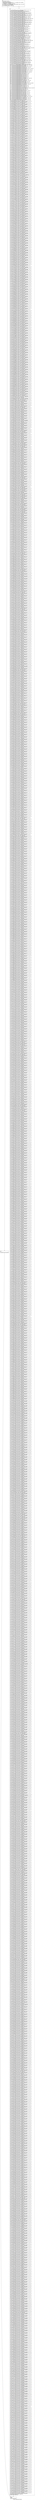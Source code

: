 digraph "CFG for 'http_lib_init' function" {
	label="CFG for 'http_lib_init' function";

	Node0x556852479640 [shape=record,label="{%1:\l  %2 = alloca i8*, align 8\l  store i8* %0, i8** %2, align 8\l  call void @llvm.dbg.declare(metadata i8** %2, metadata !2802, metadata\l... !DIExpression()), !dbg !2803\l  %3 = load i8*, i8** %2, align 8, !dbg !2804\l  %4 = load i64, i64* @HTTP_HEADER_ACCEPT_RANGES, align 8, !dbg !2805\l  %5 = icmp ne i64 %4, 0, !dbg !2805\l  br i1 %5, label %6, label %7, !dbg !2807\l|{<s0>T|<s1>F}}"];
	Node0x556852479640:s0 -> Node0x5568524799a0;
	Node0x556852479640:s1 -> Node0x5568524799f0;
	Node0x5568524799a0 [shape=record,label="{%6:\l6:                                                \l  br label %1080, !dbg !2808\l}"];
	Node0x5568524799a0 -> Node0x556852479a40;
	Node0x5568524799f0 [shape=record,label="{%7:\l7:                                                \l  %8 = call i64 @fiobj_str_new(i8* getelementptr inbounds ([7 x i8], [7 x i8]*\l... @.str.14.661, i64 0, i64 0), i64 6), !dbg !2809\l  store i64 %8, i64* @HTTP_HEADER_ACCEPT, align 8, !dbg !2810\l  %9 = call i64 @fiobj_str_new(i8* getelementptr inbounds ([14 x i8], [14 x\l... i8]* @.str.15.662, i64 0, i64 0), i64 13), !dbg !2811\l  store i64 %9, i64* @HTTP_HEADER_ACCEPT_RANGES, align 8, !dbg !2812\l  %10 = call i64 @fiobj_str_new(i8* getelementptr inbounds ([14 x i8], [14 x\l... i8]* @.str.16.663, i64 0, i64 0), i64 13), !dbg !2813\l  store i64 %10, i64* @HTTP_HEADER_CACHE_CONTROL, align 8, !dbg !2814\l  %11 = call i64 @fiobj_str_new(i8* getelementptr inbounds ([11 x i8], [11 x\l... i8]* @.str.17.664, i64 0, i64 0), i64 10), !dbg !2815\l  store i64 %11, i64* @HTTP_HEADER_CONNECTION, align 8, !dbg !2816\l  %12 = call i64 @fiobj_str_new(i8* getelementptr inbounds ([17 x i8], [17 x\l... i8]* @.str.18.665, i64 0, i64 0), i64 16), !dbg !2817\l  store i64 %12, i64* @HTTP_HEADER_CONTENT_ENCODING, align 8, !dbg !2818\l  %13 = call i64 @fiobj_str_new(i8* getelementptr inbounds ([15 x i8], [15 x\l... i8]* @.str.19.666, i64 0, i64 0), i64 14), !dbg !2819\l  store i64 %13, i64* @HTTP_HEADER_CONTENT_LENGTH, align 8, !dbg !2820\l  %14 = call i64 @fiobj_str_new(i8* getelementptr inbounds ([14 x i8], [14 x\l... i8]* @.str.20.667, i64 0, i64 0), i64 13), !dbg !2821\l  store i64 %14, i64* @HTTP_HEADER_CONTENT_RANGE, align 8, !dbg !2822\l  %15 = call i64 @fiobj_str_new(i8* getelementptr inbounds ([13 x i8], [13 x\l... i8]* @.str.21.668, i64 0, i64 0), i64 12), !dbg !2823\l  store i64 %15, i64* @HTTP_HEADER_CONTENT_TYPE, align 8, !dbg !2824\l  %16 = call i64 @fiobj_str_new(i8* getelementptr inbounds ([7 x i8], [7 x\l... i8]* @.str.22.669, i64 0, i64 0), i64 6), !dbg !2825\l  store i64 %16, i64* @HTTP_HEADER_COOKIE, align 8, !dbg !2826\l  %17 = call i64 @fiobj_str_new(i8* getelementptr inbounds ([5 x i8], [5 x\l... i8]* @.str.23.670, i64 0, i64 0), i64 4), !dbg !2827\l  store i64 %17, i64* @HTTP_HEADER_DATE, align 8, !dbg !2828\l  %18 = call i64 @fiobj_str_new(i8* getelementptr inbounds ([5 x i8], [5 x\l... i8]* @.str.24.671, i64 0, i64 0), i64 4), !dbg !2829\l  store i64 %18, i64* @HTTP_HEADER_ETAG, align 8, !dbg !2830\l  %19 = call i64 @fiobj_str_new(i8* getelementptr inbounds ([5 x i8], [5 x\l... i8]* @.str.3.672, i64 0, i64 0), i64 4), !dbg !2831\l  store i64 %19, i64* @HTTP_HEADER_HOST, align 8, !dbg !2832\l  %20 = call i64 @fiobj_str_new(i8* getelementptr inbounds ([14 x i8], [14 x\l... i8]* @.str.25.673, i64 0, i64 0), i64 13), !dbg !2833\l  store i64 %20, i64* @HTTP_HEADER_LAST_MODIFIED, align 8, !dbg !2834\l  %21 = call i64 @fiobj_str_new(i8* getelementptr inbounds ([7 x i8], [7 x\l... i8]* @.str.26.674, i64 0, i64 0), i64 6), !dbg !2835\l  store i64 %21, i64* @HTTP_HEADER_ORIGIN, align 8, !dbg !2836\l  %22 = call i64 @fiobj_str_new(i8* getelementptr inbounds ([11 x i8], [11 x\l... i8]* @.str.27.675, i64 0, i64 0), i64 10), !dbg !2837\l  store i64 %22, i64* @HTTP_HEADER_SET_COOKIE, align 8, !dbg !2838\l  %23 = call i64 @fiobj_str_new(i8* getelementptr inbounds ([8 x i8], [8 x\l... i8]* @.str.2.676, i64 0, i64 0), i64 7), !dbg !2839\l  store i64 %23, i64* @HTTP_HEADER_UPGRADE, align 8, !dbg !2840\l  %24 = call i64 @fiobj_str_new(i8* getelementptr inbounds ([18 x i8], [18 x\l... i8]* @.str.28.677, i64 0, i64 0), i64 17), !dbg !2841\l  store i64 %24, i64* @HTTP_HEADER_WS_SEC_CLIENT_KEY, align 8, !dbg !2842\l  %25 = call i64 @fiobj_str_new(i8* getelementptr inbounds ([21 x i8], [21 x\l... i8]* @.str.29.678, i64 0, i64 0), i64 20), !dbg !2843\l  store i64 %25, i64* @HTTP_HEADER_WS_SEC_KEY, align 8, !dbg !2844\l  %26 = call i64 @fiobj_str_new(i8* getelementptr inbounds ([6 x i8], [6 x\l... i8]* @.str.30.679, i64 0, i64 0), i64 5), !dbg !2845\l  store i64 %26, i64* @HTTP_HVALUE_BYTES, align 8, !dbg !2846\l  %27 = call i64 @fiobj_str_new(i8* getelementptr inbounds ([6 x i8], [6 x\l... i8]* @.str.31.680, i64 0, i64 0), i64 5), !dbg !2847\l  store i64 %27, i64* @HTTP_HVALUE_CLOSE, align 8, !dbg !2848\l  %28 = call i64 @fiobj_str_new(i8* getelementptr inbounds ([25 x i8], [25 x\l... i8]* @.str.32.681, i64 0, i64 0), i64 24), !dbg !2849\l  store i64 %28, i64* @HTTP_HVALUE_CONTENT_TYPE_DEFAULT, align 8, !dbg !2850\l  %29 = call i64 @fiobj_str_new(i8* getelementptr inbounds ([5 x i8], [5 x\l... i8]* @.str.33.682, i64 0, i64 0), i64 4), !dbg !2851\l  store i64 %29, i64* @HTTP_HVALUE_GZIP, align 8, !dbg !2852\l  %30 = call i64 @fiobj_str_new(i8* getelementptr inbounds ([11 x i8], [11 x\l... i8]* @.str.34.683, i64 0, i64 0), i64 10), !dbg !2853\l  store i64 %30, i64* @HTTP_HVALUE_KEEP_ALIVE, align 8, !dbg !2854\l  %31 = call i64 @fiobj_str_new(i8* getelementptr inbounds ([13 x i8], [13 x\l... i8]* @.str.35.684, i64 0, i64 0), i64 12), !dbg !2855\l  store i64 %31, i64* @HTTP_HVALUE_MAX_AGE, align 8, !dbg !2856\l  %32 = call i64 @fiobj_str_new(i8* getelementptr inbounds ([20 x i8], [20 x\l... i8]* @.str.36.685, i64 0, i64 0), i64 19), !dbg !2857\l  store i64 %32, i64* @HTTP_HVALUE_NO_CACHE, align 8, !dbg !2858\l  %33 = call i64 @fiobj_str_new(i8* getelementptr inbounds ([18 x i8], [18 x\l... i8]* @.str.37.686, i64 0, i64 0), i64 17), !dbg !2859\l  store i64 %33, i64* @HTTP_HVALUE_SSE_MIME, align 8, !dbg !2860\l  %34 = call i64 @fiobj_str_new(i8* getelementptr inbounds ([10 x i8], [10 x\l... i8]* @.str.38.687, i64 0, i64 0), i64 9), !dbg !2861\l  store i64 %34, i64* @HTTP_HVALUE_WEBSOCKET, align 8, !dbg !2862\l  %35 = call i64 @fiobj_str_new(i8* getelementptr inbounds ([22 x i8], [22 x\l... i8]* @.str.39.688, i64 0, i64 0), i64 21), !dbg !2863\l  store i64 %35, i64* @HTTP_HVALUE_WS_SEC_VERSION, align 8, !dbg !2864\l  %36 = call i64 @fiobj_str_new(i8* getelementptr inbounds ([8 x i8], [8 x\l... i8]* @.str.40.689, i64 0, i64 0), i64 7), !dbg !2865\l  store i64 %36, i64* @HTTP_HVALUE_WS_UPGRADE, align 8, !dbg !2866\l  %37 = call i64 @fiobj_str_new(i8* getelementptr inbounds ([3 x i8], [3 x\l... i8]* @.str.41.690, i64 0, i64 0), i64 2), !dbg !2867\l  store i64 %37, i64* @HTTP_HVALUE_WS_VERSION, align 8, !dbg !2868\l  %38 = load i64, i64* @HTTP_HEADER_ACCEPT_RANGES, align 8, !dbg !2869\l  %39 = call i64 @fiobj_obj2hash.691(i64 %38), !dbg !2870\l  %40 = load i64, i64* @HTTP_HEADER_CACHE_CONTROL, align 8, !dbg !2871\l  %41 = call i64 @fiobj_obj2hash.691(i64 %40), !dbg !2872\l  %42 = load i64, i64* @HTTP_HEADER_CONNECTION, align 8, !dbg !2873\l  %43 = call i64 @fiobj_obj2hash.691(i64 %42), !dbg !2874\l  %44 = load i64, i64* @HTTP_HEADER_CONTENT_ENCODING, align 8, !dbg !2875\l  %45 = call i64 @fiobj_obj2hash.691(i64 %44), !dbg !2876\l  %46 = load i64, i64* @HTTP_HEADER_CONTENT_LENGTH, align 8, !dbg !2877\l  %47 = call i64 @fiobj_obj2hash.691(i64 %46), !dbg !2878\l  %48 = load i64, i64* @HTTP_HEADER_CONTENT_RANGE, align 8, !dbg !2879\l  %49 = call i64 @fiobj_obj2hash.691(i64 %48), !dbg !2880\l  %50 = load i64, i64* @HTTP_HEADER_CONTENT_TYPE, align 8, !dbg !2881\l  %51 = call i64 @fiobj_obj2hash.691(i64 %50), !dbg !2882\l  %52 = load i64, i64* @HTTP_HEADER_COOKIE, align 8, !dbg !2883\l  %53 = call i64 @fiobj_obj2hash.691(i64 %52), !dbg !2884\l  %54 = load i64, i64* @HTTP_HEADER_DATE, align 8, !dbg !2885\l  %55 = call i64 @fiobj_obj2hash.691(i64 %54), !dbg !2886\l  %56 = load i64, i64* @HTTP_HEADER_ETAG, align 8, !dbg !2887\l  %57 = call i64 @fiobj_obj2hash.691(i64 %56), !dbg !2888\l  %58 = load i64, i64* @HTTP_HEADER_HOST, align 8, !dbg !2889\l  %59 = call i64 @fiobj_obj2hash.691(i64 %58), !dbg !2890\l  %60 = load i64, i64* @HTTP_HEADER_LAST_MODIFIED, align 8, !dbg !2891\l  %61 = call i64 @fiobj_obj2hash.691(i64 %60), !dbg !2892\l  %62 = load i64, i64* @HTTP_HEADER_ORIGIN, align 8, !dbg !2893\l  %63 = call i64 @fiobj_obj2hash.691(i64 %62), !dbg !2894\l  %64 = load i64, i64* @HTTP_HEADER_SET_COOKIE, align 8, !dbg !2895\l  %65 = call i64 @fiobj_obj2hash.691(i64 %64), !dbg !2896\l  %66 = load i64, i64* @HTTP_HEADER_UPGRADE, align 8, !dbg !2897\l  %67 = call i64 @fiobj_obj2hash.691(i64 %66), !dbg !2898\l  %68 = load i64, i64* @HTTP_HEADER_WS_SEC_CLIENT_KEY, align 8, !dbg !2899\l  %69 = call i64 @fiobj_obj2hash.691(i64 %68), !dbg !2900\l  %70 = load i64, i64* @HTTP_HEADER_WS_SEC_KEY, align 8, !dbg !2901\l  %71 = call i64 @fiobj_obj2hash.691(i64 %70), !dbg !2902\l  %72 = load i64, i64* @HTTP_HVALUE_BYTES, align 8, !dbg !2903\l  %73 = call i64 @fiobj_obj2hash.691(i64 %72), !dbg !2904\l  %74 = load i64, i64* @HTTP_HVALUE_CLOSE, align 8, !dbg !2905\l  %75 = call i64 @fiobj_obj2hash.691(i64 %74), !dbg !2906\l  %76 = load i64, i64* @HTTP_HVALUE_CONTENT_TYPE_DEFAULT, align 8, !dbg !2907\l  %77 = call i64 @fiobj_obj2hash.691(i64 %76), !dbg !2908\l  %78 = load i64, i64* @HTTP_HVALUE_GZIP, align 8, !dbg !2909\l  %79 = call i64 @fiobj_obj2hash.691(i64 %78), !dbg !2910\l  %80 = load i64, i64* @HTTP_HVALUE_KEEP_ALIVE, align 8, !dbg !2911\l  %81 = call i64 @fiobj_obj2hash.691(i64 %80), !dbg !2912\l  %82 = load i64, i64* @HTTP_HVALUE_MAX_AGE, align 8, !dbg !2913\l  %83 = call i64 @fiobj_obj2hash.691(i64 %82), !dbg !2914\l  %84 = load i64, i64* @HTTP_HVALUE_NO_CACHE, align 8, !dbg !2915\l  %85 = call i64 @fiobj_obj2hash.691(i64 %84), !dbg !2916\l  %86 = load i64, i64* @HTTP_HVALUE_SSE_MIME, align 8, !dbg !2917\l  %87 = call i64 @fiobj_obj2hash.691(i64 %86), !dbg !2918\l  %88 = load i64, i64* @HTTP_HVALUE_WEBSOCKET, align 8, !dbg !2919\l  %89 = call i64 @fiobj_obj2hash.691(i64 %88), !dbg !2920\l  %90 = load i64, i64* @HTTP_HVALUE_WS_SEC_VERSION, align 8, !dbg !2921\l  %91 = call i64 @fiobj_obj2hash.691(i64 %90), !dbg !2922\l  %92 = load i64, i64* @HTTP_HVALUE_WS_UPGRADE, align 8, !dbg !2923\l  %93 = call i64 @fiobj_obj2hash.691(i64 %92), !dbg !2924\l  %94 = load i64, i64* @HTTP_HVALUE_WS_VERSION, align 8, !dbg !2925\l  %95 = call i64 @fiobj_obj2hash.691(i64 %94), !dbg !2926\l  %96 = call i64 @fiobj_str_new(i8* getelementptr inbounds ([28 x i8], [28 x\l... i8]* @.str.43.692, i64 0, i64 0), i64 27), !dbg !2927\l  call void @http_mimetype_register(i8* getelementptr inbounds ([4 x i8], [4 x\l... i8]* @.str.42.693, i64 0, i64 0), i64 3, i64 %96), !dbg !2927\l  %97 = call i64 @fiobj_str_new(i8* getelementptr inbounds ([19 x i8], [19 x\l... i8]* @.str.45.694, i64 0, i64 0), i64 18), !dbg !2928\l  call void @http_mimetype_register(i8* getelementptr inbounds ([5 x i8], [5 x\l... i8]* @.str.44.695, i64 0, i64 0), i64 4, i64 %97), !dbg !2928\l  %98 = call i64 @fiobj_str_new(i8* getelementptr inbounds ([12 x i8], [12 x\l... i8]* @.str.47.696, i64 0, i64 0), i64 11), !dbg !2929\l  call void @http_mimetype_register(i8* getelementptr inbounds ([4 x i8], [4 x\l... i8]* @.str.46.697, i64 0, i64 0), i64 3, i64 %98), !dbg !2929\l  %99 = call i64 @fiobj_str_new(i8* getelementptr inbounds ([12 x i8], [12 x\l... i8]* @.str.49.698, i64 0, i64 0), i64 11), !dbg !2930\l  call void @http_mimetype_register(i8* getelementptr inbounds ([4 x i8], [4 x\l... i8]* @.str.48.699, i64 0, i64 0), i64 3, i64 %99), !dbg !2930\l  %100 = call i64 @fiobj_str_new(i8* getelementptr inbounds ([11 x i8], [11 x\l... i8]* @.str.51.700, i64 0, i64 0), i64 10), !dbg !2931\l  call void @http_mimetype_register(i8* getelementptr inbounds ([4 x i8], [4 x\l... i8]* @.str.50.701, i64 0, i64 0), i64 3, i64 %100), !dbg !2931\l  %101 = call i64 @fiobj_str_new(i8* getelementptr inbounds ([28 x i8], [28 x\l... i8]* @.str.53.702, i64 0, i64 0), i64 27), !dbg !2932\l  call void @http_mimetype_register(i8* getelementptr inbounds ([3 x i8], [3 x\l... i8]* @.str.52.703, i64 0, i64 0), i64 2, i64 %101), !dbg !2932\l  %102 = call i64 @fiobj_str_new(i8* getelementptr inbounds ([29 x i8], [29 x\l... i8]* @.str.55.704, i64 0, i64 0), i64 28), !dbg !2933\l  call void @http_mimetype_register(i8* getelementptr inbounds ([4 x i8], [4 x\l... i8]* @.str.54.705, i64 0, i64 0), i64 3, i64 %102), !dbg !2933\l  %103 = call i64 @fiobj_str_new(i8* getelementptr inbounds ([12 x i8], [12 x\l... i8]* @.str.57.706, i64 0, i64 0), i64 11), !dbg !2934\l  call void @http_mimetype_register(i8* getelementptr inbounds ([4 x i8], [4 x\l... i8]* @.str.56.707, i64 0, i64 0), i64 3, i64 %103), !dbg !2934\l  %104 = call i64 @fiobj_str_new(i8* getelementptr inbounds ([29 x i8], [29 x\l... i8]* @.str.59.708, i64 0, i64 0), i64 28), !dbg !2935\l  call void @http_mimetype_register(i8* getelementptr inbounds ([4 x i8], [4 x\l... i8]* @.str.58.709, i64 0, i64 0), i64 3, i64 %104), !dbg !2935\l  %105 = call i64 @fiobj_str_new(i8* getelementptr inbounds ([29 x i8], [29 x\l... i8]* @.str.61.710, i64 0, i64 0), i64 28), !dbg !2936\l  call void @http_mimetype_register(i8* getelementptr inbounds ([4 x i8], [4 x\l... i8]* @.str.60.711, i64 0, i64 0), i64 3, i64 %105), !dbg !2936\l  %106 = call i64 @fiobj_str_new(i8* getelementptr inbounds ([22 x i8], [22 x\l... i8]* @.str.63.712, i64 0, i64 0), i64 21), !dbg !2937\l  call void @http_mimetype_register(i8* getelementptr inbounds ([4 x i8], [4 x\l... i8]* @.str.62.713, i64 0, i64 0), i64 3, i64 %106), !dbg !2937\l  %107 = call i64 @fiobj_str_new(i8* getelementptr inbounds ([27 x i8], [27 x\l... i8]* @.str.65.714, i64 0, i64 0), i64 26), !dbg !2938\l  call void @http_mimetype_register(i8* getelementptr inbounds ([3 x i8], [3 x\l... i8]* @.str.64.715, i64 0, i64 0), i64 2, i64 %107), !dbg !2938\l  %108 = call i64 @fiobj_str_new(i8* getelementptr inbounds ([37 x i8], [37 x\l... i8]* @.str.67.716, i64 0, i64 0), i64 36), !dbg !2939\l  call void @http_mimetype_register(i8* getelementptr inbounds ([4 x i8], [4 x\l... i8]* @.str.66.717, i64 0, i64 0), i64 3, i64 %108), !dbg !2939\l  %109 = call i64 @fiobj_str_new(i8* getelementptr inbounds ([29 x i8], [29 x\l... i8]* @.str.69.718, i64 0, i64 0), i64 28), !dbg !2940\l  call void @http_mimetype_register(i8* getelementptr inbounds ([4 x i8], [4 x\l... i8]* @.str.68.719, i64 0, i64 0), i64 3, i64 %109), !dbg !2940\l  %110 = call i64 @fiobj_str_new(i8* getelementptr inbounds ([25 x i8], [25 x\l... i8]* @.str.71.720, i64 0, i64 0), i64 24), !dbg !2941\l  call void @http_mimetype_register(i8* getelementptr inbounds ([4 x i8], [4 x\l... i8]* @.str.70.721, i64 0, i64 0), i64 3, i64 %110), !dbg !2941\l  %111 = call i64 @fiobj_str_new(i8* getelementptr inbounds ([24 x i8], [24 x\l... i8]* @.str.73.722, i64 0, i64 0), i64 23), !dbg !2942\l  call void @http_mimetype_register(i8* getelementptr inbounds ([6 x i8], [6 x\l... i8]* @.str.72.723, i64 0, i64 0), i64 5, i64 %111), !dbg !2942\l  %112 = call i64 @fiobj_str_new(i8* getelementptr inbounds ([12 x i8], [12 x\l... i8]* @.str.75.724, i64 0, i64 0), i64 11), !dbg !2943\l  call void @http_mimetype_register(i8* getelementptr inbounds ([4 x i8], [4 x\l... i8]* @.str.74.725, i64 0, i64 0), i64 3, i64 %112), !dbg !2943\l  %113 = call i64 @fiobj_str_new(i8* getelementptr inbounds ([27 x i8], [27 x\l... i8]* @.str.77.726, i64 0, i64 0), i64 26), !dbg !2944\l  call void @http_mimetype_register(i8* getelementptr inbounds ([4 x i8], [4 x\l... i8]* @.str.76.727, i64 0, i64 0), i64 3, i64 %113), !dbg !2944\l  %114 = call i64 @fiobj_str_new(i8* getelementptr inbounds ([25 x i8], [25 x\l... i8]* @.str.79.728, i64 0, i64 0), i64 24), !dbg !2945\l  call void @http_mimetype_register(i8* getelementptr inbounds ([4 x i8], [4 x\l... i8]* @.str.78.729, i64 0, i64 0), i64 3, i64 %114), !dbg !2945\l  %115 = call i64 @fiobj_str_new(i8* getelementptr inbounds ([27 x i8], [27 x\l... i8]* @.str.81.730, i64 0, i64 0), i64 26), !dbg !2946\l  call void @http_mimetype_register(i8* getelementptr inbounds ([4 x i8], [4 x\l... i8]* @.str.80.731, i64 0, i64 0), i64 3, i64 %115), !dbg !2946\l  %116 = call i64 @fiobj_str_new(i8* getelementptr inbounds ([28 x i8], [28 x\l... i8]* @.str.83.732, i64 0, i64 0), i64 27), !dbg !2947\l  call void @http_mimetype_register(i8* getelementptr inbounds ([6 x i8], [6 x\l... i8]* @.str.82.733, i64 0, i64 0), i64 5, i64 %116), !dbg !2947\l  %117 = call i64 @fiobj_str_new(i8* getelementptr inbounds ([23 x i8], [23 x\l... i8]* @.str.85.734, i64 0, i64 0), i64 22), !dbg !2948\l  call void @http_mimetype_register(i8* getelementptr inbounds ([3 x i8], [3 x\l... i8]* @.str.84.735, i64 0, i64 0), i64 2, i64 %117), !dbg !2948\l  %118 = call i64 @fiobj_str_new(i8* getelementptr inbounds ([13 x i8], [13 x\l... i8]* @.str.87.736, i64 0, i64 0), i64 12), !dbg !2949\l  call void @http_mimetype_register(i8* getelementptr inbounds ([4 x i8], [4 x\l... i8]* @.str.86.737, i64 0, i64 0), i64 3, i64 %118), !dbg !2949\l  %119 = call i64 @fiobj_str_new(i8* getelementptr inbounds ([13 x i8], [13 x\l... i8]* @.str.87.736, i64 0, i64 0), i64 12), !dbg !2950\l  call void @http_mimetype_register(i8* getelementptr inbounds ([5 x i8], [5 x\l... i8]* @.str.88.738, i64 0, i64 0), i64 4, i64 %119), !dbg !2950\l  %120 = call i64 @fiobj_str_new(i8* getelementptr inbounds ([13 x i8], [13 x\l... i8]* @.str.87.736, i64 0, i64 0), i64 12), !dbg !2951\l  call void @http_mimetype_register(i8* getelementptr inbounds ([5 x i8], [5 x\l... i8]* @.str.89.739, i64 0, i64 0), i64 4, i64 %120), !dbg !2951\l  %121 = call i64 @fiobj_str_new(i8* getelementptr inbounds ([60 x i8], [60 x\l... i8]* @.str.91.740, i64 0, i64 0), i64 59), !dbg !2952\l  call void @http_mimetype_register(i8* getelementptr inbounds ([4 x i8], [4 x\l... i8]* @.str.90.741, i64 0, i64 0), i64 3, i64 %121), !dbg !2952\l  %122 = call i64 @fiobj_str_new(i8* getelementptr inbounds ([24 x i8], [24 x\l... i8]* @.str.93.742, i64 0, i64 0), i64 23), !dbg !2953\l  call void @http_mimetype_register(i8* getelementptr inbounds ([4 x i8], [4 x\l... i8]* @.str.92.743, i64 0, i64 0), i64 3, i64 %122), !dbg !2953\l  %123 = call i64 @fiobj_str_new(i8* getelementptr inbounds ([26 x i8], [26 x\l... i8]* @.str.95.744, i64 0, i64 0), i64 25), !dbg !2954\l  call void @http_mimetype_register(i8* getelementptr inbounds ([4 x i8], [4 x\l... i8]* @.str.94.745, i64 0, i64 0), i64 3, i64 %123), !dbg !2954\l  %124 = call i64 @fiobj_str_new(i8* getelementptr inbounds ([40 x i8], [40 x\l... i8]* @.str.97.746, i64 0, i64 0), i64 39), !dbg !2955\l  call void @http_mimetype_register(i8* getelementptr inbounds ([4 x i8], [4 x\l... i8]* @.str.96.747, i64 0, i64 0), i64 3, i64 %124), !dbg !2955\l  %125 = call i64 @fiobj_str_new(i8* getelementptr inbounds ([20 x i8], [20 x\l... i8]* @.str.99.748, i64 0, i64 0), i64 19), !dbg !2956\l  call void @http_mimetype_register(i8* getelementptr inbounds ([9 x i8], [9 x\l... i8]* @.str.98.749, i64 0, i64 0), i64 8, i64 %125), !dbg !2956\l  %126 = call i64 @fiobj_str_new(i8* getelementptr inbounds ([29 x i8], [29 x\l... i8]* @.str.101.750, i64 0, i64 0), i64 28), !dbg !2957\l  call void @http_mimetype_register(i8* getelementptr inbounds ([12 x i8], [12\l... x i8]* @.str.100.751, i64 0, i64 0), i64 11, i64 %126), !dbg !2957\l  %127 = call i64 @fiobj_str_new(i8* getelementptr inbounds ([74 x i8], [74 x\l... i8]* @.str.103.752, i64 0, i64 0), i64 73), !dbg !2958\l  call void @http_mimetype_register(i8* getelementptr inbounds ([5 x i8], [5 x\l... i8]* @.str.102.753, i64 0, i64 0), i64 4, i64 %127), !dbg !2958\l  %128 = call i64 @fiobj_str_new(i8* getelementptr inbounds ([31 x i8], [31 x\l... i8]* @.str.105.754, i64 0, i64 0), i64 30), !dbg !2959\l  call void @http_mimetype_register(i8* getelementptr inbounds ([4 x i8], [4 x\l... i8]* @.str.104.755, i64 0, i64 0), i64 3, i64 %128), !dbg !2959\l  %129 = call i64 @fiobj_str_new(i8* getelementptr inbounds ([22 x i8], [22 x\l... i8]* @.str.107.756, i64 0, i64 0), i64 21), !dbg !2960\l  call void @http_mimetype_register(i8* getelementptr inbounds ([4 x i8], [4 x\l... i8]* @.str.106.757, i64 0, i64 0), i64 3, i64 %129), !dbg !2960\l  %130 = call i64 @fiobj_str_new(i8* getelementptr inbounds ([26 x i8], [26 x\l... i8]* @.str.109.758, i64 0, i64 0), i64 25), !dbg !2961\l  call void @http_mimetype_register(i8* getelementptr inbounds ([4 x i8], [4 x\l... i8]* @.str.108.759, i64 0, i64 0), i64 3, i64 %130), !dbg !2961\l  %131 = call i64 @fiobj_str_new(i8* getelementptr inbounds ([15 x i8], [15 x\l... i8]* @.str.111.760, i64 0, i64 0), i64 14), !dbg !2962\l  call void @http_mimetype_register(i8* getelementptr inbounds ([4 x i8], [4 x\l... i8]* @.str.110.761, i64 0, i64 0), i64 3, i64 %131), !dbg !2962\l  %132 = call i64 @fiobj_str_new(i8* getelementptr inbounds ([11 x i8], [11 x\l... i8]* @.str.113.762, i64 0, i64 0), i64 10), !dbg !2963\l  call void @http_mimetype_register(i8* getelementptr inbounds ([4 x i8], [4 x\l... i8]* @.str.112.763, i64 0, i64 0), i64 3, i64 %132), !dbg !2963\l  %133 = call i64 @fiobj_str_new(i8* getelementptr inbounds ([34 x i8], [34 x\l... i8]* @.str.115.764, i64 0, i64 0), i64 33), !dbg !2964\l  call void @http_mimetype_register(i8* getelementptr inbounds ([4 x i8], [4 x\l... i8]* @.str.114.765, i64 0, i64 0), i64 3, i64 %133), !dbg !2964\l  %134 = call i64 @fiobj_str_new(i8* getelementptr inbounds ([15 x i8], [15 x\l... i8]* @.str.111.760, i64 0, i64 0), i64 14), !dbg !2965\l  call void @http_mimetype_register(i8* getelementptr inbounds ([4 x i8], [4 x\l... i8]* @.str.116.766, i64 0, i64 0), i64 3, i64 %134), !dbg !2965\l  %135 = call i64 @fiobj_str_new(i8* getelementptr inbounds ([24 x i8], [24 x\l... i8]* @.str.73.722, i64 0, i64 0), i64 23), !dbg !2966\l  call void @http_mimetype_register(i8* getelementptr inbounds ([4 x i8], [4 x\l... i8]* @.str.117.767, i64 0, i64 0), i64 3, i64 %135), !dbg !2966\l  %136 = call i64 @fiobj_str_new(i8* getelementptr inbounds ([21 x i8], [21 x\l... i8]* @.str.119.768, i64 0, i64 0), i64 20), !dbg !2967\l  call void @http_mimetype_register(i8* getelementptr inbounds ([5 x i8], [5 x\l... i8]* @.str.118.769, i64 0, i64 0), i64 4, i64 %136), !dbg !2967\l  %137 = call i64 @fiobj_str_new(i8* getelementptr inbounds ([24 x i8], [24 x\l... i8]* @.str.121.770, i64 0, i64 0), i64 23), !dbg !2968\l  call void @http_mimetype_register(i8* getelementptr inbounds ([8 x i8], [8 x\l... i8]* @.str.120.771, i64 0, i64 0), i64 7, i64 %137), !dbg !2968\l  %138 = call i64 @fiobj_str_new(i8* getelementptr inbounds ([24 x i8], [24 x\l... i8]* @.str.123.772, i64 0, i64 0), i64 23), !dbg !2969\l  call void @http_mimetype_register(i8* getelementptr inbounds ([8 x i8], [8 x\l... i8]* @.str.122.773, i64 0, i64 0), i64 7, i64 %138), !dbg !2969\l  %139 = call i64 @fiobj_str_new(i8* getelementptr inbounds ([37 x i8], [37 x\l... i8]* @.str.125.774, i64 0, i64 0), i64 36), !dbg !2970\l  call void @http_mimetype_register(i8* getelementptr inbounds ([4 x i8], [4 x\l... i8]* @.str.124.775, i64 0, i64 0), i64 3, i64 %139), !dbg !2970\l  %140 = call i64 @fiobj_str_new(i8* getelementptr inbounds ([12 x i8], [12 x\l... i8]* @.str.127.776, i64 0, i64 0), i64 11), !dbg !2971\l  call void @http_mimetype_register(i8* getelementptr inbounds ([3 x i8], [3 x\l... i8]* @.str.126.777, i64 0, i64 0), i64 2, i64 %140), !dbg !2971\l  %141 = call i64 @fiobj_str_new(i8* getelementptr inbounds ([16 x i8], [16 x\l... i8]* @.str.129.778, i64 0, i64 0), i64 15), !dbg !2972\l  call void @http_mimetype_register(i8* getelementptr inbounds ([4 x i8], [4 x\l... i8]* @.str.128.779, i64 0, i64 0), i64 3, i64 %141), !dbg !2972\l  %142 = call i64 @fiobj_str_new(i8* getelementptr inbounds ([23 x i8], [23 x\l... i8]* @.str.131.780, i64 0, i64 0), i64 22), !dbg !2973\l  call void @http_mimetype_register(i8* getelementptr inbounds ([3 x i8], [3 x\l... i8]* @.str.130.781, i64 0, i64 0), i64 2, i64 %142), !dbg !2973\l  %143 = call i64 @fiobj_str_new(i8* getelementptr inbounds ([38 x i8], [38 x\l... i8]* @.str.133.782, i64 0, i64 0), i64 37), !dbg !2974\l  call void @http_mimetype_register(i8* getelementptr inbounds ([4 x i8], [4 x\l... i8]* @.str.132.783, i64 0, i64 0), i64 3, i64 %143), !dbg !2974\l  %144 = call i64 @fiobj_str_new(i8* getelementptr inbounds ([38 x i8], [38 x\l... i8]* @.str.135.784, i64 0, i64 0), i64 37), !dbg !2975\l  call void @http_mimetype_register(i8* getelementptr inbounds ([4 x i8], [4 x\l... i8]* @.str.134.785, i64 0, i64 0), i64 3, i64 %144), !dbg !2975\l  %145 = call i64 @fiobj_str_new(i8* getelementptr inbounds ([29 x i8], [29 x\l... i8]* @.str.137.786, i64 0, i64 0), i64 28), !dbg !2976\l  call void @http_mimetype_register(i8* getelementptr inbounds ([4 x i8], [4 x\l... i8]* @.str.136.787, i64 0, i64 0), i64 3, i64 %145), !dbg !2976\l  %146 = call i64 @fiobj_str_new(i8* getelementptr inbounds ([25 x i8], [25 x\l... i8]* @.str.139.788, i64 0, i64 0), i64 24), !dbg !2977\l  call void @http_mimetype_register(i8* getelementptr inbounds ([4 x i8], [4 x\l... i8]* @.str.138.789, i64 0, i64 0), i64 3, i64 %146), !dbg !2977\l  %147 = call i64 @fiobj_str_new(i8* getelementptr inbounds ([20 x i8], [20 x\l... i8]* @.str.141.790, i64 0, i64 0), i64 19), !dbg !2978\l  call void @http_mimetype_register(i8* getelementptr inbounds ([6 x i8], [6 x\l... i8]* @.str.140.791, i64 0, i64 0), i64 5, i64 %147), !dbg !2978\l  %148 = call i64 @fiobj_str_new(i8* getelementptr inbounds ([23 x i8], [23 x\l... i8]* @.str.143.792, i64 0, i64 0), i64 22), !dbg !2979\l  call void @http_mimetype_register(i8* getelementptr inbounds ([4 x i8], [4 x\l... i8]* @.str.142.793, i64 0, i64 0), i64 3, i64 %148), !dbg !2979\l  %149 = call i64 @fiobj_str_new(i8* getelementptr inbounds ([32 x i8], [32 x\l... i8]* @.str.145.794, i64 0, i64 0), i64 31), !dbg !2980\l  call void @http_mimetype_register(i8* getelementptr inbounds ([4 x i8], [4 x\l... i8]* @.str.144.795, i64 0, i64 0), i64 3, i64 %149), !dbg !2980\l  %150 = call i64 @fiobj_str_new(i8* getelementptr inbounds ([28 x i8], [28 x\l... i8]* @.str.147.796, i64 0, i64 0), i64 27), !dbg !2981\l  call void @http_mimetype_register(i8* getelementptr inbounds ([4 x i8], [4 x\l... i8]* @.str.146.797, i64 0, i64 0), i64 3, i64 %150), !dbg !2981\l  %151 = call i64 @fiobj_str_new(i8* getelementptr inbounds ([33 x i8], [33 x\l... i8]* @.str.149.798, i64 0, i64 0), i64 32), !dbg !2982\l  call void @http_mimetype_register(i8* getelementptr inbounds ([4 x i8], [4 x\l... i8]* @.str.148.799, i64 0, i64 0), i64 3, i64 %151), !dbg !2982\l  %152 = call i64 @fiobj_str_new(i8* getelementptr inbounds ([25 x i8], [25 x\l... i8]* @.str.32.681, i64 0, i64 0), i64 24), !dbg !2983\l  call void @http_mimetype_register(i8* getelementptr inbounds ([4 x i8], [4 x\l... i8]* @.str.150.800, i64 0, i64 0), i64 3, i64 %152), !dbg !2983\l  %153 = call i64 @fiobj_str_new(i8* getelementptr inbounds ([20 x i8], [20 x\l... i8]* @.str.152.801, i64 0, i64 0), i64 19), !dbg !2984\l  call void @http_mimetype_register(i8* getelementptr inbounds ([4 x i8], [4 x\l... i8]* @.str.151.802, i64 0, i64 0), i64 3, i64 %153), !dbg !2984\l  %154 = call i64 @fiobj_str_new(i8* getelementptr inbounds ([20 x i8], [20 x\l... i8]* @.str.152.801, i64 0, i64 0), i64 19), !dbg !2985\l  call void @http_mimetype_register(i8* getelementptr inbounds ([6 x i8], [6 x\l... i8]* @.str.153.803, i64 0, i64 0), i64 5, i64 %154), !dbg !2985\l  %155 = call i64 @fiobj_str_new(i8* getelementptr inbounds ([20 x i8], [20 x\l... i8]* @.str.155.804, i64 0, i64 0), i64 19), !dbg !2986\l  call void @http_mimetype_register(i8* getelementptr inbounds ([4 x i8], [4 x\l... i8]* @.str.154.805, i64 0, i64 0), i64 3, i64 %155), !dbg !2986\l  %156 = call i64 @fiobj_str_new(i8* getelementptr inbounds ([10 x i8], [10 x\l... i8]* @.str.157.806, i64 0, i64 0), i64 9), !dbg !2987\l  call void @http_mimetype_register(i8* getelementptr inbounds ([4 x i8], [4 x\l... i8]* @.str.156.807, i64 0, i64 0), i64 3, i64 %156), !dbg !2987\l  %157 = call i64 @fiobj_str_new(i8* getelementptr inbounds ([27 x i8], [27 x\l... i8]* @.str.159.808, i64 0, i64 0), i64 26), !dbg !2988\l  call void @http_mimetype_register(i8* getelementptr inbounds ([5 x i8], [5 x\l... i8]* @.str.158.809, i64 0, i64 0), i64 4, i64 %157), !dbg !2988\l  %158 = call i64 @fiobj_str_new(i8* getelementptr inbounds ([35 x i8], [35 x\l... i8]* @.str.161.810, i64 0, i64 0), i64 34), !dbg !2989\l  call void @http_mimetype_register(i8* getelementptr inbounds ([4 x i8], [4 x\l... i8]* @.str.160.811, i64 0, i64 0), i64 3, i64 %158), !dbg !2989\l  %159 = call i64 @fiobj_str_new(i8* getelementptr inbounds ([20 x i8], [20 x\l... i8]* @.str.163.812, i64 0, i64 0), i64 19), !dbg !2990\l  call void @http_mimetype_register(i8* getelementptr inbounds ([4 x i8], [4 x\l... i8]* @.str.162.813, i64 0, i64 0), i64 3, i64 %159), !dbg !2990\l  %160 = call i64 @fiobj_str_new(i8* getelementptr inbounds ([25 x i8], [25 x\l... i8]* @.str.32.681, i64 0, i64 0), i64 24), !dbg !2991\l  call void @http_mimetype_register(i8* getelementptr inbounds ([4 x i8], [4 x\l... i8]* @.str.164.814, i64 0, i64 0), i64 3, i64 %160), !dbg !2991\l  %161 = call i64 @fiobj_str_new(i8* getelementptr inbounds ([15 x i8], [15 x\l... i8]* @.str.166.815, i64 0, i64 0), i64 14), !dbg !2992\l  call void @http_mimetype_register(i8* getelementptr inbounds ([5 x i8], [5 x\l... i8]* @.str.165.816, i64 0, i64 0), i64 4, i64 %161), !dbg !2992\l  %162 = call i64 @fiobj_str_new(i8* getelementptr inbounds ([19 x i8], [19 x\l... i8]* @.str.168.817, i64 0, i64 0), i64 18), !dbg !2993\l  call void @http_mimetype_register(i8* getelementptr inbounds ([3 x i8], [3 x\l... i8]* @.str.167.818, i64 0, i64 0), i64 2, i64 %162), !dbg !2993\l  %163 = call i64 @fiobj_str_new(i8* getelementptr inbounds ([20 x i8], [20 x\l... i8]* @.str.163.812, i64 0, i64 0), i64 19), !dbg !2994\l  call void @http_mimetype_register(i8* getelementptr inbounds ([4 x i8], [4 x\l... i8]* @.str.169.819, i64 0, i64 0), i64 3, i64 %163), !dbg !2994\l  %164 = call i64 @fiobj_str_new(i8* getelementptr inbounds ([9 x i8], [9 x\l... i8]* @.str.171.820, i64 0, i64 0), i64 8), !dbg !2995\l  call void @http_mimetype_register(i8* getelementptr inbounds ([2 x i8], [2 x\l... i8]* @.str.170.821, i64 0, i64 0), i64 1, i64 %164), !dbg !2995\l  %165 = call i64 @fiobj_str_new(i8* getelementptr inbounds ([45 x i8], [45 x\l... i8]* @.str.173.822, i64 0, i64 0), i64 44), !dbg !2996\l  call void @http_mimetype_register(i8* getelementptr inbounds ([7 x i8], [7 x\l... i8]* @.str.172.823, i64 0, i64 0), i64 6, i64 %165), !dbg !2996\l  %166 = call i64 @fiobj_str_new(i8* getelementptr inbounds ([49 x i8], [49 x\l... i8]* @.str.175.824, i64 0, i64 0), i64 48), !dbg !2997\l  call void @http_mimetype_register(i8* getelementptr inbounds ([7 x i8], [7 x\l... i8]* @.str.174.825, i64 0, i64 0), i64 6, i64 %166), !dbg !2997\l  %167 = call i64 @fiobj_str_new(i8* getelementptr inbounds ([30 x i8], [30 x\l... i8]* @.str.177.826, i64 0, i64 0), i64 29), !dbg !2998\l  call void @http_mimetype_register(i8* getelementptr inbounds ([4 x i8], [4 x\l... i8]* @.str.176.827, i64 0, i64 0), i64 3, i64 %167), !dbg !2998\l  %168 = call i64 @fiobj_str_new(i8* getelementptr inbounds ([30 x i8], [30 x\l... i8]* @.str.177.826, i64 0, i64 0), i64 29), !dbg !2999\l  call void @http_mimetype_register(i8* getelementptr inbounds ([4 x i8], [4 x\l... i8]* @.str.178.828, i64 0, i64 0), i64 3, i64 %168), !dbg !2999\l  %169 = call i64 @fiobj_str_new(i8* getelementptr inbounds ([30 x i8], [30 x\l... i8]* @.str.177.826, i64 0, i64 0), i64 29), !dbg !3000\l  call void @http_mimetype_register(i8* getelementptr inbounds ([4 x i8], [4 x\l... i8]* @.str.179.829, i64 0, i64 0), i64 3, i64 %169), !dbg !3000\l  %170 = call i64 @fiobj_str_new(i8* getelementptr inbounds ([30 x i8], [30 x\l... i8]* @.str.177.826, i64 0, i64 0), i64 29), !dbg !3001\l  call void @http_mimetype_register(i8* getelementptr inbounds ([4 x i8], [4 x\l... i8]* @.str.180.830, i64 0, i64 0), i64 3, i64 %170), !dbg !3001\l  %171 = call i64 @fiobj_str_new(i8* getelementptr inbounds ([30 x i8], [30 x\l... i8]* @.str.177.826, i64 0, i64 0), i64 29), !dbg !3002\l  call void @http_mimetype_register(i8* getelementptr inbounds ([4 x i8], [4 x\l... i8]* @.str.181.831, i64 0, i64 0), i64 3, i64 %171), !dbg !3002\l  %172 = call i64 @fiobj_str_new(i8* getelementptr inbounds ([34 x i8], [34 x\l... i8]* @.str.183.832, i64 0, i64 0), i64 33), !dbg !3003\l  call void @http_mimetype_register(i8* getelementptr inbounds ([4 x i8], [4 x\l... i8]* @.str.182.833, i64 0, i64 0), i64 3, i64 %172), !dbg !3003\l  %173 = call i64 @fiobj_str_new(i8* getelementptr inbounds ([12 x i8], [12 x\l... i8]* @.str.185.834, i64 0, i64 0), i64 11), !dbg !3004\l  call void @http_mimetype_register(i8* getelementptr inbounds ([4 x i8], [4 x\l... i8]* @.str.184.835, i64 0, i64 0), i64 3, i64 %173), !dbg !3004\l  %174 = call i64 @fiobj_str_new(i8* getelementptr inbounds ([29 x i8], [29 x\l... i8]* @.str.187.836, i64 0, i64 0), i64 28), !dbg !3005\l  call void @http_mimetype_register(i8* getelementptr inbounds ([4 x i8], [4 x\l... i8]* @.str.186.837, i64 0, i64 0), i64 3, i64 %174), !dbg !3005\l  %175 = call i64 @fiobj_str_new(i8* getelementptr inbounds ([25 x i8], [25 x\l... i8]* @.str.189.838, i64 0, i64 0), i64 24), !dbg !3006\l  call void @http_mimetype_register(i8* getelementptr inbounds ([4 x i8], [4 x\l... i8]* @.str.188.839, i64 0, i64 0), i64 3, i64 %175), !dbg !3006\l  %176 = call i64 @fiobj_str_new(i8* getelementptr inbounds ([30 x i8], [30 x\l... i8]* @.str.191.840, i64 0, i64 0), i64 29), !dbg !3007\l  call void @http_mimetype_register(i8* getelementptr inbounds ([4 x i8], [4 x\l... i8]* @.str.190.841, i64 0, i64 0), i64 3, i64 %176), !dbg !3007\l  %177 = call i64 @fiobj_str_new(i8* getelementptr inbounds ([18 x i8], [18 x\l... i8]* @.str.193.842, i64 0, i64 0), i64 17), !dbg !3008\l  call void @http_mimetype_register(i8* getelementptr inbounds ([4 x i8], [4 x\l... i8]* @.str.192.843, i64 0, i64 0), i64 3, i64 %177), !dbg !3008\l  %178 = call i64 @fiobj_str_new(i8* getelementptr inbounds ([18 x i8], [18 x\l... i8]* @.str.193.842, i64 0, i64 0), i64 17), !dbg !3009\l  call void @http_mimetype_register(i8* getelementptr inbounds ([4 x i8], [4 x\l... i8]* @.str.194.844, i64 0, i64 0), i64 3, i64 %178), !dbg !3009\l  %179 = call i64 @fiobj_str_new(i8* getelementptr inbounds ([18 x i8], [18 x\l... i8]* @.str.193.842, i64 0, i64 0), i64 17), !dbg !3010\l  call void @http_mimetype_register(i8* getelementptr inbounds ([4 x i8], [4 x\l... i8]* @.str.195.845, i64 0, i64 0), i64 3, i64 %179), !dbg !3010\l  %180 = call i64 @fiobj_str_new(i8* getelementptr inbounds ([18 x i8], [18 x\l... i8]* @.str.193.842, i64 0, i64 0), i64 17), !dbg !3011\l  call void @http_mimetype_register(i8* getelementptr inbounds ([4 x i8], [4 x\l... i8]* @.str.196.846, i64 0, i64 0), i64 3, i64 %180), !dbg !3011\l  %181 = call i64 @fiobj_str_new(i8* getelementptr inbounds ([18 x i8], [18 x\l... i8]* @.str.193.842, i64 0, i64 0), i64 17), !dbg !3012\l  call void @http_mimetype_register(i8* getelementptr inbounds ([4 x i8], [4 x\l... i8]* @.str.197.847, i64 0, i64 0), i64 3, i64 %181), !dbg !3012\l  %182 = call i64 @fiobj_str_new(i8* getelementptr inbounds ([9 x i8], [9 x\l... i8]* @.str.171.820, i64 0, i64 0), i64 8), !dbg !3013\l  call void @http_mimetype_register(i8* getelementptr inbounds ([3 x i8], [3 x\l... i8]* @.str.198.848, i64 0, i64 0), i64 2, i64 %182), !dbg !3013\l  %183 = call i64 @fiobj_str_new(i8* getelementptr inbounds ([23 x i8], [23 x\l... i8]* @.str.200.849, i64 0, i64 0), i64 22), !dbg !3014\l  call void @http_mimetype_register(i8* getelementptr inbounds ([4 x i8], [4 x\l... i8]* @.str.199.850, i64 0, i64 0), i64 3, i64 %183), !dbg !3014\l  %184 = call i64 @fiobj_str_new(i8* getelementptr inbounds ([22 x i8], [22 x\l... i8]* @.str.202.851, i64 0, i64 0), i64 21), !dbg !3015\l  call void @http_mimetype_register(i8* getelementptr inbounds ([6 x i8], [6 x\l... i8]* @.str.201.852, i64 0, i64 0), i64 5, i64 %184), !dbg !3015\l  %185 = call i64 @fiobj_str_new(i8* getelementptr inbounds ([29 x i8], [29 x\l... i8]* @.str.204.853, i64 0, i64 0), i64 28), !dbg !3016\l  call void @http_mimetype_register(i8* getelementptr inbounds ([8 x i8], [8 x\l... i8]* @.str.203.854, i64 0, i64 0), i64 7, i64 %185), !dbg !3016\l  %186 = call i64 @fiobj_str_new(i8* getelementptr inbounds ([21 x i8], [21 x\l... i8]* @.str.206.855, i64 0, i64 0), i64 20), !dbg !3017\l  call void @http_mimetype_register(i8* getelementptr inbounds ([4 x i8], [4 x\l... i8]* @.str.205.856, i64 0, i64 0), i64 3, i64 %186), !dbg !3017\l  %187 = call i64 @fiobj_str_new(i8* getelementptr inbounds ([35 x i8], [35 x\l... i8]* @.str.208.857, i64 0, i64 0), i64 34), !dbg !3018\l  call void @http_mimetype_register(i8* getelementptr inbounds ([6 x i8], [6 x\l... i8]* @.str.207.858, i64 0, i64 0), i64 5, i64 %187), !dbg !3018\l  %188 = call i64 @fiobj_str_new(i8* getelementptr inbounds ([28 x i8], [28 x\l... i8]* @.str.210.859, i64 0, i64 0), i64 27), !dbg !3019\l  call void @http_mimetype_register(i8* getelementptr inbounds ([6 x i8], [6 x\l... i8]* @.str.209.860, i64 0, i64 0), i64 5, i64 %188), !dbg !3019\l  %189 = call i64 @fiobj_str_new(i8* getelementptr inbounds ([27 x i8], [27 x\l... i8]* @.str.212.861, i64 0, i64 0), i64 26), !dbg !3020\l  call void @http_mimetype_register(i8* getelementptr inbounds ([6 x i8], [6 x\l... i8]* @.str.211.862, i64 0, i64 0), i64 5, i64 %189), !dbg !3020\l  %190 = call i64 @fiobj_str_new(i8* getelementptr inbounds ([24 x i8], [24 x\l... i8]* @.str.214.863, i64 0, i64 0), i64 23), !dbg !3021\l  call void @http_mimetype_register(i8* getelementptr inbounds ([6 x i8], [6 x\l... i8]* @.str.213.864, i64 0, i64 0), i64 5, i64 %190), !dbg !3021\l  %191 = call i64 @fiobj_str_new(i8* getelementptr inbounds ([24 x i8], [24 x\l... i8]* @.str.216.865, i64 0, i64 0), i64 23), !dbg !3022\l  call void @http_mimetype_register(i8* getelementptr inbounds ([6 x i8], [6 x\l... i8]* @.str.215.866, i64 0, i64 0), i64 5, i64 %191), !dbg !3022\l  %192 = call i64 @fiobj_str_new(i8* getelementptr inbounds ([23 x i8], [23 x\l... i8]* @.str.218.867, i64 0, i64 0), i64 22), !dbg !3023\l  call void @http_mimetype_register(i8* getelementptr inbounds ([6 x i8], [6 x\l... i8]* @.str.217.868, i64 0, i64 0), i64 5, i64 %192), !dbg !3023\l  %193 = call i64 @fiobj_str_new(i8* getelementptr inbounds ([15 x i8], [15 x\l... i8]* @.str.220.869, i64 0, i64 0), i64 14), !dbg !3024\l  call void @http_mimetype_register(i8* getelementptr inbounds ([4 x i8], [4 x\l... i8]* @.str.219.870, i64 0, i64 0), i64 3, i64 %193), !dbg !3024\l  %194 = call i64 @fiobj_str_new(i8* getelementptr inbounds ([29 x i8], [29 x\l... i8]* @.str.222.871, i64 0, i64 0), i64 28), !dbg !3025\l  call void @http_mimetype_register(i8* getelementptr inbounds ([6 x i8], [6 x\l... i8]* @.str.221.872, i64 0, i64 0), i64 5, i64 %194), !dbg !3025\l  %195 = call i64 @fiobj_str_new(i8* getelementptr inbounds ([27 x i8], [27 x\l... i8]* @.str.224.873, i64 0, i64 0), i64 26), !dbg !3026\l  call void @http_mimetype_register(i8* getelementptr inbounds ([4 x i8], [4 x\l... i8]* @.str.223.874, i64 0, i64 0), i64 3, i64 %195), !dbg !3026\l  %196 = call i64 @fiobj_str_new(i8* getelementptr inbounds ([22 x i8], [22 x\l... i8]* @.str.226.875, i64 0, i64 0), i64 21), !dbg !3027\l  call void @http_mimetype_register(i8* getelementptr inbounds ([4 x i8], [4 x\l... i8]* @.str.225.876, i64 0, i64 0), i64 3, i64 %196), !dbg !3027\l  %197 = call i64 @fiobj_str_new(i8* getelementptr inbounds ([29 x i8], [29 x\l... i8]* @.str.228.877, i64 0, i64 0), i64 28), !dbg !3028\l  call void @http_mimetype_register(i8* getelementptr inbounds ([4 x i8], [4 x\l... i8]* @.str.227.878, i64 0, i64 0), i64 3, i64 %197), !dbg !3028\l  %198 = call i64 @fiobj_str_new(i8* getelementptr inbounds ([10 x i8], [10 x\l... i8]* @.str.230.879, i64 0, i64 0), i64 9), !dbg !3029\l  call void @http_mimetype_register(i8* getelementptr inbounds ([4 x i8], [4 x\l... i8]* @.str.229.880, i64 0, i64 0), i64 3, i64 %198), !dbg !3029\l  %199 = call i64 @fiobj_str_new(i8* getelementptr inbounds ([19 x i8], [19 x\l... i8]* @.str.232.881, i64 0, i64 0), i64 18), !dbg !3030\l  call void @http_mimetype_register(i8* getelementptr inbounds ([5 x i8], [5 x\l... i8]* @.str.231.882, i64 0, i64 0), i64 4, i64 %199), !dbg !3030\l  %200 = call i64 @fiobj_str_new(i8* getelementptr inbounds ([28 x i8], [28 x\l... i8]* @.str.234.883, i64 0, i64 0), i64 27), !dbg !3031\l  call void @http_mimetype_register(i8* getelementptr inbounds ([4 x i8], [4 x\l... i8]* @.str.233.884, i64 0, i64 0), i64 3, i64 %200), !dbg !3031\l  %201 = call i64 @fiobj_str_new(i8* getelementptr inbounds ([27 x i8], [27 x\l... i8]* @.str.236.885, i64 0, i64 0), i64 26), !dbg !3032\l  call void @http_mimetype_register(i8* getelementptr inbounds ([5 x i8], [5 x\l... i8]* @.str.235.886, i64 0, i64 0), i64 4, i64 %201), !dbg !3032\l  %202 = call i64 @fiobj_str_new(i8* getelementptr inbounds ([15 x i8], [15 x\l... i8]* @.str.238.887, i64 0, i64 0), i64 14), !dbg !3033\l  call void @http_mimetype_register(i8* getelementptr inbounds ([4 x i8], [4 x\l... i8]* @.str.237.888, i64 0, i64 0), i64 3, i64 %202), !dbg !3033\l  %203 = call i64 @fiobj_str_new(i8* getelementptr inbounds ([55 x i8], [55 x\l... i8]* @.str.240.889, i64 0, i64 0), i64 54), !dbg !3034\l  call void @http_mimetype_register(i8* getelementptr inbounds ([4 x i8], [4 x\l... i8]* @.str.239.890, i64 0, i64 0), i64 3, i64 %203), !dbg !3034\l  %204 = call i64 @fiobj_str_new(i8* getelementptr inbounds ([28 x i8], [28 x\l... i8]* @.str.242.891, i64 0, i64 0), i64 27), !dbg !3035\l  call void @http_mimetype_register(i8* getelementptr inbounds ([4 x i8], [4 x\l... i8]* @.str.241.892, i64 0, i64 0), i64 3, i64 %204), !dbg !3035\l  %205 = call i64 @fiobj_str_new(i8* getelementptr inbounds ([25 x i8], [25 x\l... i8]* @.str.244.893, i64 0, i64 0), i64 24), !dbg !3036\l  call void @http_mimetype_register(i8* getelementptr inbounds ([4 x i8], [4 x\l... i8]* @.str.243.894, i64 0, i64 0), i64 3, i64 %205), !dbg !3036\l  %206 = call i64 @fiobj_str_new(i8* getelementptr inbounds ([20 x i8], [20 x\l... i8]* @.str.246.895, i64 0, i64 0), i64 19), !dbg !3037\l  call void @http_mimetype_register(i8* getelementptr inbounds ([6 x i8], [6 x\l... i8]* @.str.245.896, i64 0, i64 0), i64 5, i64 %206), !dbg !3037\l  %207 = call i64 @fiobj_str_new(i8* getelementptr inbounds ([39 x i8], [39 x\l... i8]* @.str.248.897, i64 0, i64 0), i64 38), !dbg !3038\l  call void @http_mimetype_register(i8* getelementptr inbounds ([5 x i8], [5 x\l... i8]* @.str.247.898, i64 0, i64 0), i64 4, i64 %207), !dbg !3038\l  %208 = call i64 @fiobj_str_new(i8* getelementptr inbounds ([38 x i8], [38 x\l... i8]* @.str.250.899, i64 0, i64 0), i64 37), !dbg !3039\l  call void @http_mimetype_register(i8* getelementptr inbounds ([5 x i8], [5 x\l... i8]* @.str.249.900, i64 0, i64 0), i64 4, i64 %208), !dbg !3039\l  %209 = call i64 @fiobj_str_new(i8* getelementptr inbounds ([39 x i8], [39 x\l... i8]* @.str.252.901, i64 0, i64 0), i64 38), !dbg !3040\l  call void @http_mimetype_register(i8* getelementptr inbounds ([5 x i8], [5 x\l... i8]* @.str.251.902, i64 0, i64 0), i64 4, i64 %209), !dbg !3040\l  %210 = call i64 @fiobj_str_new(i8* getelementptr inbounds ([39 x i8], [39 x\l... i8]* @.str.254.903, i64 0, i64 0), i64 38), !dbg !3041\l  call void @http_mimetype_register(i8* getelementptr inbounds ([5 x i8], [5 x\l... i8]* @.str.253.904, i64 0, i64 0), i64 4, i64 %210), !dbg !3041\l  %211 = call i64 @fiobj_str_new(i8* getelementptr inbounds ([30 x i8], [30 x\l... i8]* @.str.256.905, i64 0, i64 0), i64 29), !dbg !3042\l  call void @http_mimetype_register(i8* getelementptr inbounds ([5 x i8], [5 x\l... i8]* @.str.255.906, i64 0, i64 0), i64 4, i64 %211), !dbg !3042\l  %212 = call i64 @fiobj_str_new(i8* getelementptr inbounds ([21 x i8], [21 x\l... i8]* @.str.258.907, i64 0, i64 0), i64 20), !dbg !3043\l  call void @http_mimetype_register(i8* getelementptr inbounds ([4 x i8], [4 x\l... i8]* @.str.257.908, i64 0, i64 0), i64 3, i64 %212), !dbg !3043\l  %213 = call i64 @fiobj_str_new(i8* getelementptr inbounds ([28 x i8], [28 x\l... i8]* @.str.260.909, i64 0, i64 0), i64 27), !dbg !3044\l  call void @http_mimetype_register(i8* getelementptr inbounds ([4 x i8], [4 x\l... i8]* @.str.259.910, i64 0, i64 0), i64 3, i64 %213), !dbg !3044\l  %214 = call i64 @fiobj_str_new(i8* getelementptr inbounds ([16 x i8], [16 x\l... i8]* @.str.262.911, i64 0, i64 0), i64 15), !dbg !3045\l  call void @http_mimetype_register(i8* getelementptr inbounds ([5 x i8], [5 x\l... i8]* @.str.261.912, i64 0, i64 0), i64 4, i64 %214), !dbg !3045\l  %215 = call i64 @fiobj_str_new(i8* getelementptr inbounds ([15 x i8], [15 x\l... i8]* @.str.264.913, i64 0, i64 0), i64 14), !dbg !3046\l  call void @http_mimetype_register(i8* getelementptr inbounds ([4 x i8], [4 x\l... i8]* @.str.263.914, i64 0, i64 0), i64 3, i64 %215), !dbg !3046\l  %216 = call i64 @fiobj_str_new(i8* getelementptr inbounds ([40 x i8], [40 x\l... i8]* @.str.266.915, i64 0, i64 0), i64 39), !dbg !3047\l  call void @http_mimetype_register(i8* getelementptr inbounds ([4 x i8], [4 x\l... i8]* @.str.265.916, i64 0, i64 0), i64 3, i64 %216), !dbg !3047\l  %217 = call i64 @fiobj_str_new(i8* getelementptr inbounds ([12 x i8], [12 x\l... i8]* @.str.268.917, i64 0, i64 0), i64 11), !dbg !3048\l  call void @http_mimetype_register(i8* getelementptr inbounds ([4 x i8], [4 x\l... i8]* @.str.267.918, i64 0, i64 0), i64 3, i64 %217), !dbg !3048\l  %218 = call i64 @fiobj_str_new(i8* getelementptr inbounds ([24 x i8], [24 x\l... i8]* @.str.270, i64 0, i64 0), i64 23), !dbg !3049\l  call void @http_mimetype_register(i8* getelementptr inbounds ([4 x i8], [4 x\l... i8]* @.str.269.919, i64 0, i64 0), i64 3, i64 %218), !dbg !3049\l  %219 = call i64 @fiobj_str_new(i8* getelementptr inbounds ([25 x i8], [25 x\l... i8]* @.str.139.788, i64 0, i64 0), i64 24), !dbg !3050\l  call void @http_mimetype_register(i8* getelementptr inbounds ([4 x i8], [4 x\l... i8]* @.str.271, i64 0, i64 0), i64 3, i64 %219), !dbg !3050\l  %220 = call i64 @fiobj_str_new(i8* getelementptr inbounds ([11 x i8], [11 x\l... i8]* @.str.273, i64 0, i64 0), i64 10), !dbg !3051\l  call void @http_mimetype_register(i8* getelementptr inbounds ([5 x i8], [5 x\l... i8]* @.str.272, i64 0, i64 0), i64 4, i64 %220), !dbg !3051\l  %221 = call i64 @fiobj_str_new(i8* getelementptr inbounds ([19 x i8], [19 x\l... i8]* @.str.275, i64 0, i64 0), i64 18), !dbg !3052\l  call void @http_mimetype_register(i8* getelementptr inbounds ([5 x i8], [5 x\l... i8]* @.str.274, i64 0, i64 0), i64 4, i64 %221), !dbg !3052\l  %222 = call i64 @fiobj_str_new(i8* getelementptr inbounds ([9 x i8], [9 x\l... i8]* @.str.171.820, i64 0, i64 0), i64 8), !dbg !3053\l  call void @http_mimetype_register(i8* getelementptr inbounds ([4 x i8], [4 x\l... i8]* @.str.276, i64 0, i64 0), i64 3, i64 %222), !dbg !3053\l  %223 = call i64 @fiobj_str_new(i8* getelementptr inbounds ([27 x i8], [27 x\l... i8]* @.str.278, i64 0, i64 0), i64 26), !dbg !3054\l  call void @http_mimetype_register(i8* getelementptr inbounds ([4 x i8], [4 x\l... i8]* @.str.277, i64 0, i64 0), i64 3, i64 %223), !dbg !3054\l  %224 = call i64 @fiobj_str_new(i8* getelementptr inbounds ([25 x i8], [25 x\l... i8]* @.str.280, i64 0, i64 0), i64 24), !dbg !3055\l  call void @http_mimetype_register(i8* getelementptr inbounds ([4 x i8], [4 x\l... i8]* @.str.279, i64 0, i64 0), i64 3, i64 %224), !dbg !3055\l  %225 = call i64 @fiobj_str_new(i8* getelementptr inbounds ([21 x i8], [21 x\l... i8]* @.str.282, i64 0, i64 0), i64 20), !dbg !3056\l  call void @http_mimetype_register(i8* getelementptr inbounds ([4 x i8], [4 x\l... i8]* @.str.281, i64 0, i64 0), i64 3, i64 %225), !dbg !3056\l  %226 = call i64 @fiobj_str_new(i8* getelementptr inbounds ([27 x i8], [27 x\l... i8]* @.str.284, i64 0, i64 0), i64 26), !dbg !3057\l  call void @http_mimetype_register(i8* getelementptr inbounds ([4 x i8], [4 x\l... i8]* @.str.283, i64 0, i64 0), i64 3, i64 %226), !dbg !3057\l  %227 = call i64 @fiobj_str_new(i8* getelementptr inbounds ([31 x i8], [31 x\l... i8]* @.str.286, i64 0, i64 0), i64 30), !dbg !3058\l  call void @http_mimetype_register(i8* getelementptr inbounds ([11 x i8], [11\l... x i8]* @.str.285, i64 0, i64 0), i64 10, i64 %227), !dbg !3058\l  %228 = call i64 @fiobj_str_new(i8* getelementptr inbounds ([18 x i8], [18 x\l... i8]* @.str.288, i64 0, i64 0), i64 17), !dbg !3059\l  call void @http_mimetype_register(i8* getelementptr inbounds ([4 x i8], [4 x\l... i8]* @.str.287, i64 0, i64 0), i64 3, i64 %228), !dbg !3059\l  %229 = call i64 @fiobj_str_new(i8* getelementptr inbounds ([16 x i8], [16 x\l... i8]* @.str.290, i64 0, i64 0), i64 15), !dbg !3060\l  call void @http_mimetype_register(i8* getelementptr inbounds ([5 x i8], [5 x\l... i8]* @.str.289, i64 0, i64 0), i64 4, i64 %229), !dbg !3060\l  %230 = call i64 @fiobj_str_new(i8* getelementptr inbounds ([28 x i8], [28 x\l... i8]* @.str.292, i64 0, i64 0), i64 27), !dbg !3061\l  call void @http_mimetype_register(i8* getelementptr inbounds ([4 x i8], [4 x\l... i8]* @.str.291, i64 0, i64 0), i64 3, i64 %230), !dbg !3061\l  %231 = call i64 @fiobj_str_new(i8* getelementptr inbounds ([9 x i8], [9 x\l... i8]* @.str.294, i64 0, i64 0), i64 8), !dbg !3062\l  call void @http_mimetype_register(i8* getelementptr inbounds ([4 x i8], [4 x\l... i8]* @.str.293, i64 0, i64 0), i64 3, i64 %231), !dbg !3062\l  %232 = call i64 @fiobj_str_new(i8* getelementptr inbounds ([23 x i8], [23 x\l... i8]* @.str.200.849, i64 0, i64 0), i64 22), !dbg !3063\l  call void @http_mimetype_register(i8* getelementptr inbounds ([4 x i8], [4 x\l... i8]* @.str.295, i64 0, i64 0), i64 3, i64 %232), !dbg !3063\l  %233 = call i64 @fiobj_str_new(i8* getelementptr inbounds ([9 x i8], [9 x\l... i8]* @.str.297, i64 0, i64 0), i64 8), !dbg !3064\l  call void @http_mimetype_register(i8* getelementptr inbounds ([4 x i8], [4 x\l... i8]* @.str.296, i64 0, i64 0), i64 3, i64 %233), !dbg !3064\l  %234 = call i64 @fiobj_str_new(i8* getelementptr inbounds ([21 x i8], [21 x\l... i8]* @.str.299, i64 0, i64 0), i64 20), !dbg !3065\l  call void @http_mimetype_register(i8* getelementptr inbounds ([3 x i8], [3 x\l... i8]* @.str.298, i64 0, i64 0), i64 2, i64 %234), !dbg !3065\l  %235 = call i64 @fiobj_str_new(i8* getelementptr inbounds ([14 x i8], [14 x\l... i8]* @.str.301, i64 0, i64 0), i64 13), !dbg !3066\l  call void @http_mimetype_register(i8* getelementptr inbounds ([5 x i8], [5 x\l... i8]* @.str.300, i64 0, i64 0), i64 4, i64 %235), !dbg !3066\l  %236 = call i64 @fiobj_str_new(i8* getelementptr inbounds ([20 x i8], [20 x\l... i8]* @.str.303, i64 0, i64 0), i64 19), !dbg !3067\l  call void @http_mimetype_register(i8* getelementptr inbounds ([4 x i8], [4 x\l... i8]* @.str.302, i64 0, i64 0), i64 3, i64 %236), !dbg !3067\l  %237 = call i64 @fiobj_str_new(i8* getelementptr inbounds ([23 x i8], [23 x\l... i8]* @.str.200.849, i64 0, i64 0), i64 22), !dbg !3068\l  call void @http_mimetype_register(i8* getelementptr inbounds ([4 x i8], [4 x\l... i8]* @.str.304, i64 0, i64 0), i64 3, i64 %237), !dbg !3068\l  %238 = call i64 @fiobj_str_new(i8* getelementptr inbounds ([9 x i8], [9 x\l... i8]* @.str.171.820, i64 0, i64 0), i64 8), !dbg !3069\l  call void @http_mimetype_register(i8* getelementptr inbounds ([4 x i8], [4 x\l... i8]* @.str.305, i64 0, i64 0), i64 3, i64 %238), !dbg !3069\l  %239 = call i64 @fiobj_str_new(i8* getelementptr inbounds ([22 x i8], [22 x\l... i8]* @.str.307, i64 0, i64 0), i64 21), !dbg !3070\l  call void @http_mimetype_register(i8* getelementptr inbounds ([4 x i8], [4 x\l... i8]* @.str.306, i64 0, i64 0), i64 3, i64 %239), !dbg !3070\l  %240 = call i64 @fiobj_str_new(i8* getelementptr inbounds ([27 x i8], [27 x\l... i8]* @.str.309, i64 0, i64 0), i64 26), !dbg !3071\l  call void @http_mimetype_register(i8* getelementptr inbounds ([4 x i8], [4 x\l... i8]* @.str.308, i64 0, i64 0), i64 3, i64 %240), !dbg !3071\l  %241 = call i64 @fiobj_str_new(i8* getelementptr inbounds ([21 x i8], [21 x\l... i8]* @.str.311, i64 0, i64 0), i64 20), !dbg !3072\l  call void @http_mimetype_register(i8* getelementptr inbounds ([5 x i8], [5 x\l... i8]* @.str.310, i64 0, i64 0), i64 4, i64 %241), !dbg !3072\l  %242 = call i64 @fiobj_str_new(i8* getelementptr inbounds ([26 x i8], [26 x\l... i8]* @.str.313, i64 0, i64 0), i64 25), !dbg !3073\l  call void @http_mimetype_register(i8* getelementptr inbounds ([9 x i8], [9 x\l... i8]* @.str.312, i64 0, i64 0), i64 8, i64 %242), !dbg !3073\l  %243 = call i64 @fiobj_str_new(i8* getelementptr inbounds ([25 x i8], [25 x\l... i8]* @.str.315, i64 0, i64 0), i64 24), !dbg !3074\l  call void @http_mimetype_register(i8* getelementptr inbounds ([9 x i8], [9 x\l... i8]* @.str.314, i64 0, i64 0), i64 8, i64 %243), !dbg !3074\l  %244 = call i64 @fiobj_str_new(i8* getelementptr inbounds ([24 x i8], [24 x\l... i8]* @.str.317, i64 0, i64 0), i64 23), !dbg !3075\l  call void @http_mimetype_register(i8* getelementptr inbounds ([4 x i8], [4 x\l... i8]* @.str.316, i64 0, i64 0), i64 3, i64 %244), !dbg !3075\l  %245 = call i64 @fiobj_str_new(i8* getelementptr inbounds ([23 x i8], [23 x\l... i8]* @.str.200.849, i64 0, i64 0), i64 22), !dbg !3076\l  call void @http_mimetype_register(i8* getelementptr inbounds ([4 x i8], [4 x\l... i8]* @.str.318, i64 0, i64 0), i64 3, i64 %245), !dbg !3076\l  %246 = call i64 @fiobj_str_new(i8* getelementptr inbounds ([20 x i8], [20 x\l... i8]* @.str.320, i64 0, i64 0), i64 19), !dbg !3077\l  call void @http_mimetype_register(i8* getelementptr inbounds ([6 x i8], [6 x\l... i8]* @.str.319, i64 0, i64 0), i64 5, i64 %246), !dbg !3077\l  %247 = call i64 @fiobj_str_new(i8* getelementptr inbounds ([28 x i8], [28 x\l... i8]* @.str.322, i64 0, i64 0), i64 27), !dbg !3078\l  call void @http_mimetype_register(i8* getelementptr inbounds ([4 x i8], [4 x\l... i8]* @.str.321, i64 0, i64 0), i64 3, i64 %247), !dbg !3078\l  %248 = call i64 @fiobj_str_new(i8* getelementptr inbounds ([30 x i8], [30 x\l... i8]* @.str.324, i64 0, i64 0), i64 29), !dbg !3079\l  call void @http_mimetype_register(i8* getelementptr inbounds ([4 x i8], [4 x\l... i8]* @.str.323, i64 0, i64 0), i64 3, i64 %248), !dbg !3079\l  %249 = call i64 @fiobj_str_new(i8* getelementptr inbounds ([29 x i8], [29 x\l... i8]* @.str.326, i64 0, i64 0), i64 28), !dbg !3080\l  call void @http_mimetype_register(i8* getelementptr inbounds ([4 x i8], [4 x\l... i8]* @.str.325, i64 0, i64 0), i64 3, i64 %249), !dbg !3080\l  %250 = call i64 @fiobj_str_new(i8* getelementptr inbounds ([11 x i8], [11 x\l... i8]* @.str.273, i64 0, i64 0), i64 10), !dbg !3081\l  call void @http_mimetype_register(i8* getelementptr inbounds ([4 x i8], [4 x\l... i8]* @.str.327, i64 0, i64 0), i64 3, i64 %250), !dbg !3081\l  %251 = call i64 @fiobj_str_new(i8* getelementptr inbounds ([25 x i8], [25 x\l... i8]* @.str.32.681, i64 0, i64 0), i64 24), !dbg !3082\l  call void @http_mimetype_register(i8* getelementptr inbounds ([7 x i8], [7 x\l... i8]* @.str.328, i64 0, i64 0), i64 6, i64 %251), !dbg !3082\l  %252 = call i64 @fiobj_str_new(i8* getelementptr inbounds ([27 x i8], [27 x\l... i8]* @.str.284, i64 0, i64 0), i64 26), !dbg !3083\l  call void @http_mimetype_register(i8* getelementptr inbounds ([4 x i8], [4 x\l... i8]* @.str.329, i64 0, i64 0), i64 3, i64 %252), !dbg !3083\l  %253 = call i64 @fiobj_str_new(i8* getelementptr inbounds ([29 x i8], [29 x\l... i8]* @.str.331, i64 0, i64 0), i64 28), !dbg !3084\l  call void @http_mimetype_register(i8* getelementptr inbounds ([5 x i8], [5 x\l... i8]* @.str.330, i64 0, i64 0), i64 4, i64 %253), !dbg !3084\l  %254 = call i64 @fiobj_str_new(i8* getelementptr inbounds ([29 x i8], [29 x\l... i8]* @.str.333, i64 0, i64 0), i64 28), !dbg !3085\l  call void @http_mimetype_register(i8* getelementptr inbounds ([4 x i8], [4 x\l... i8]* @.str.332, i64 0, i64 0), i64 3, i64 %254), !dbg !3085\l  %255 = call i64 @fiobj_str_new(i8* getelementptr inbounds ([9 x i8], [9 x\l... i8]* @.str.171.820, i64 0, i64 0), i64 8), !dbg !3086\l  call void @http_mimetype_register(i8* getelementptr inbounds ([4 x i8], [4 x\l... i8]* @.str.334, i64 0, i64 0), i64 3, i64 %255), !dbg !3086\l  %256 = call i64 @fiobj_str_new(i8* getelementptr inbounds ([23 x i8], [23 x\l... i8]* @.str.200.849, i64 0, i64 0), i64 22), !dbg !3087\l  call void @http_mimetype_register(i8* getelementptr inbounds ([4 x i8], [4 x\l... i8]* @.str.335, i64 0, i64 0), i64 3, i64 %256), !dbg !3087\l  %257 = call i64 @fiobj_str_new(i8* getelementptr inbounds ([27 x i8], [27 x\l... i8]* @.str.337, i64 0, i64 0), i64 26), !dbg !3088\l  call void @http_mimetype_register(i8* getelementptr inbounds ([4 x i8], [4 x\l... i8]* @.str.336, i64 0, i64 0), i64 3, i64 %257), !dbg !3088\l  %258 = call i64 @fiobj_str_new(i8* getelementptr inbounds ([25 x i8], [25 x\l... i8]* @.str.32.681, i64 0, i64 0), i64 24), !dbg !3089\l  call void @http_mimetype_register(i8* getelementptr inbounds ([5 x i8], [5 x\l... i8]* @.str.338, i64 0, i64 0), i64 4, i64 %258), !dbg !3089\l  %259 = call i64 @fiobj_str_new(i8* getelementptr inbounds ([25 x i8], [25 x\l... i8]* @.str.32.681, i64 0, i64 0), i64 24), !dbg !3090\l  call void @http_mimetype_register(i8* getelementptr inbounds ([6 x i8], [6 x\l... i8]* @.str.339, i64 0, i64 0), i64 5, i64 %259), !dbg !3090\l  %260 = call i64 @fiobj_str_new(i8* getelementptr inbounds ([15 x i8], [15 x\l... i8]* @.str.341, i64 0, i64 0), i64 14), !dbg !3091\l  call void @http_mimetype_register(i8* getelementptr inbounds ([4 x i8], [4 x\l... i8]* @.str.340, i64 0, i64 0), i64 3, i64 %260), !dbg !3091\l  %261 = call i64 @fiobj_str_new(i8* getelementptr inbounds ([15 x i8], [15 x\l... i8]* @.str.341, i64 0, i64 0), i64 14), !dbg !3092\l  call void @http_mimetype_register(i8* getelementptr inbounds ([5 x i8], [5 x\l... i8]* @.str.342, i64 0, i64 0), i64 4, i64 %261), !dbg !3092\l  %262 = call i64 @fiobj_str_new(i8* getelementptr inbounds ([25 x i8], [25 x\l... i8]* @.str.139.788, i64 0, i64 0), i64 24), !dbg !3093\l  call void @http_mimetype_register(i8* getelementptr inbounds ([4 x i8], [4 x\l... i8]* @.str.343, i64 0, i64 0), i64 3, i64 %262), !dbg !3093\l  %263 = call i64 @fiobj_str_new(i8* getelementptr inbounds ([30 x i8], [30 x\l... i8]* @.str.345, i64 0, i64 0), i64 29), !dbg !3094\l  call void @http_mimetype_register(i8* getelementptr inbounds ([4 x i8], [4 x\l... i8]* @.str.344, i64 0, i64 0), i64 3, i64 %263), !dbg !3094\l  %264 = call i64 @fiobj_str_new(i8* getelementptr inbounds ([29 x i8], [29 x\l... i8]* @.str.187.836, i64 0, i64 0), i64 28), !dbg !3095\l  call void @http_mimetype_register(i8* getelementptr inbounds ([4 x i8], [4 x\l... i8]* @.str.346, i64 0, i64 0), i64 3, i64 %264), !dbg !3095\l  %265 = call i64 @fiobj_str_new(i8* getelementptr inbounds ([25 x i8], [25 x\l... i8]* @.str.32.681, i64 0, i64 0), i64 24), !dbg !3096\l  call void @http_mimetype_register(i8* getelementptr inbounds ([4 x i8], [4 x\l... i8]* @.str.347, i64 0, i64 0), i64 3, i64 %265), !dbg !3096\l  %266 = call i64 @fiobj_str_new(i8* getelementptr inbounds ([20 x i8], [20 x\l... i8]* @.str.349, i64 0, i64 0), i64 19), !dbg !3097\l  call void @http_mimetype_register(i8* getelementptr inbounds ([4 x i8], [4 x\l... i8]* @.str.348, i64 0, i64 0), i64 3, i64 %266), !dbg !3097\l  %267 = call i64 @fiobj_str_new(i8* getelementptr inbounds ([19 x i8], [19 x\l... i8]* @.str.351, i64 0, i64 0), i64 18), !dbg !3098\l  call void @http_mimetype_register(i8* getelementptr inbounds ([4 x i8], [4 x\l... i8]* @.str.350, i64 0, i64 0), i64 3, i64 %267), !dbg !3098\l  %268 = call i64 @fiobj_str_new(i8* getelementptr inbounds ([49 x i8], [49 x\l... i8]* @.str.353, i64 0, i64 0), i64 48), !dbg !3099\l  call void @http_mimetype_register(i8* getelementptr inbounds ([5 x i8], [5 x\l... i8]* @.str.352, i64 0, i64 0), i64 4, i64 %268), !dbg !3099\l  %269 = call i64 @fiobj_str_new(i8* getelementptr inbounds ([72 x i8], [72 x\l... i8]* @.str.355, i64 0, i64 0), i64 71), !dbg !3100\l  call void @http_mimetype_register(i8* getelementptr inbounds ([5 x i8], [5 x\l... i8]* @.str.354, i64 0, i64 0), i64 4, i64 %269), !dbg !3100\l  %270 = call i64 @fiobj_str_new(i8* getelementptr inbounds ([19 x i8], [19 x\l... i8]* @.str.351, i64 0, i64 0), i64 18), !dbg !3101\l  call void @http_mimetype_register(i8* getelementptr inbounds ([4 x i8], [4 x\l... i8]* @.str.356, i64 0, i64 0), i64 3, i64 %270), !dbg !3101\l  %271 = call i64 @fiobj_str_new(i8* getelementptr inbounds ([49 x i8], [49 x\l... i8]* @.str.358, i64 0, i64 0), i64 48), !dbg !3102\l  call void @http_mimetype_register(i8* getelementptr inbounds ([5 x i8], [5 x\l... i8]* @.str.357, i64 0, i64 0), i64 4, i64 %271), !dbg !3102\l  %272 = call i64 @fiobj_str_new(i8* getelementptr inbounds ([72 x i8], [72 x\l... i8]* @.str.360, i64 0, i64 0), i64 71), !dbg !3103\l  call void @http_mimetype_register(i8* getelementptr inbounds ([5 x i8], [5 x\l... i8]* @.str.359, i64 0, i64 0), i64 4, i64 %272), !dbg !3103\l  %273 = call i64 @fiobj_str_new(i8* getelementptr inbounds ([24 x i8], [24 x\l... i8]* @.str.362, i64 0, i64 0), i64 23), !dbg !3104\l  call void @http_mimetype_register(i8* getelementptr inbounds ([3 x i8], [3 x\l... i8]* @.str.361, i64 0, i64 0), i64 2, i64 %273), !dbg !3104\l  %274 = call i64 @fiobj_str_new(i8* getelementptr inbounds ([24 x i8], [24 x\l... i8]* @.str.364, i64 0, i64 0), i64 23), !dbg !3105\l  call void @http_mimetype_register(i8* getelementptr inbounds ([4 x i8], [4 x\l... i8]* @.str.363, i64 0, i64 0), i64 3, i64 %274), !dbg !3105\l  %275 = call i64 @fiobj_str_new(i8* getelementptr inbounds ([14 x i8], [14 x\l... i8]* @.str.366, i64 0, i64 0), i64 13), !dbg !3106\l  call void @http_mimetype_register(i8* getelementptr inbounds ([4 x i8], [4 x\l... i8]* @.str.365, i64 0, i64 0), i64 3, i64 %275), !dbg !3106\l  %276 = call i64 @fiobj_str_new(i8* getelementptr inbounds ([19 x i8], [19 x\l... i8]* @.str.368, i64 0, i64 0), i64 18), !dbg !3107\l  call void @http_mimetype_register(i8* getelementptr inbounds ([4 x i8], [4 x\l... i8]* @.str.367, i64 0, i64 0), i64 3, i64 %276), !dbg !3107\l  %277 = call i64 @fiobj_str_new(i8* getelementptr inbounds ([21 x i8], [21 x\l... i8]* @.str.370, i64 0, i64 0), i64 20), !dbg !3108\l  call void @http_mimetype_register(i8* getelementptr inbounds ([5 x i8], [5 x\l... i8]* @.str.369, i64 0, i64 0), i64 4, i64 %277), !dbg !3108\l  %278 = call i64 @fiobj_str_new(i8* getelementptr inbounds ([25 x i8], [25 x\l... i8]* @.str.372, i64 0, i64 0), i64 24), !dbg !3109\l  call void @http_mimetype_register(i8* getelementptr inbounds ([4 x i8], [4 x\l... i8]* @.str.371, i64 0, i64 0), i64 3, i64 %278), !dbg !3109\l  %279 = call i64 @fiobj_str_new(i8* getelementptr inbounds ([20 x i8], [20 x\l... i8]* @.str.374, i64 0, i64 0), i64 19), !dbg !3110\l  call void @http_mimetype_register(i8* getelementptr inbounds ([4 x i8], [4 x\l... i8]* @.str.373, i64 0, i64 0), i64 3, i64 %279), !dbg !3110\l  %280 = call i64 @fiobj_str_new(i8* getelementptr inbounds ([14 x i8], [14 x\l... i8]* @.str.376, i64 0, i64 0), i64 13), !dbg !3111\l  call void @http_mimetype_register(i8* getelementptr inbounds ([4 x i8], [4 x\l... i8]* @.str.375, i64 0, i64 0), i64 3, i64 %280), !dbg !3111\l  %281 = call i64 @fiobj_str_new(i8* getelementptr inbounds ([17 x i8], [17 x\l... i8]* @.str.378, i64 0, i64 0), i64 16), !dbg !3112\l  call void @http_mimetype_register(i8* getelementptr inbounds ([6 x i8], [6 x\l... i8]* @.str.377, i64 0, i64 0), i64 5, i64 %281), !dbg !3112\l  %282 = call i64 @fiobj_str_new(i8* getelementptr inbounds ([25 x i8], [25 x\l... i8]* @.str.32.681, i64 0, i64 0), i64 24), !dbg !3113\l  call void @http_mimetype_register(i8* getelementptr inbounds ([5 x i8], [5 x\l... i8]* @.str.379, i64 0, i64 0), i64 4, i64 %282), !dbg !3113\l  %283 = call i64 @fiobj_str_new(i8* getelementptr inbounds ([19 x i8], [19 x\l... i8]* @.str.381, i64 0, i64 0), i64 18), !dbg !3114\l  call void @http_mimetype_register(i8* getelementptr inbounds ([4 x i8], [4 x\l... i8]* @.str.380, i64 0, i64 0), i64 3, i64 %283), !dbg !3114\l  %284 = call i64 @fiobj_str_new(i8* getelementptr inbounds ([18 x i8], [18 x\l... i8]* @.str.383, i64 0, i64 0), i64 17), !dbg !3115\l  call void @http_mimetype_register(i8* getelementptr inbounds ([4 x i8], [4 x\l... i8]* @.str.382, i64 0, i64 0), i64 3, i64 %284), !dbg !3115\l  %285 = call i64 @fiobj_str_new(i8* getelementptr inbounds ([14 x i8], [14 x\l... i8]* @.str.385, i64 0, i64 0), i64 13), !dbg !3116\l  call void @http_mimetype_register(i8* getelementptr inbounds ([4 x i8], [4 x\l... i8]* @.str.384, i64 0, i64 0), i64 3, i64 %285), !dbg !3116\l  %286 = call i64 @fiobj_str_new(i8* getelementptr inbounds ([14 x i8], [14 x\l... i8]* @.str.387, i64 0, i64 0), i64 13), !dbg !3117\l  call void @http_mimetype_register(i8* getelementptr inbounds ([4 x i8], [4 x\l... i8]* @.str.386, i64 0, i64 0), i64 3, i64 %286), !dbg !3117\l  %287 = call i64 @fiobj_str_new(i8* getelementptr inbounds ([14 x i8], [14 x\l... i8]* @.str.389, i64 0, i64 0), i64 13), !dbg !3118\l  call void @http_mimetype_register(i8* getelementptr inbounds ([4 x i8], [4 x\l... i8]* @.str.388, i64 0, i64 0), i64 3, i64 %287), !dbg !3118\l  %288 = call i64 @fiobj_str_new(i8* getelementptr inbounds ([29 x i8], [29 x\l... i8]* @.str.391, i64 0, i64 0), i64 28), !dbg !3119\l  call void @http_mimetype_register(i8* getelementptr inbounds ([4 x i8], [4 x\l... i8]* @.str.390, i64 0, i64 0), i64 3, i64 %288), !dbg !3119\l  %289 = call i64 @fiobj_str_new(i8* getelementptr inbounds ([23 x i8], [23 x\l... i8]* @.str.200.849, i64 0, i64 0), i64 22), !dbg !3120\l  call void @http_mimetype_register(i8* getelementptr inbounds ([4 x i8], [4 x\l... i8]* @.str.392, i64 0, i64 0), i64 3, i64 %289), !dbg !3120\l  %290 = call i64 @fiobj_str_new(i8* getelementptr inbounds ([26 x i8], [26 x\l... i8]* @.str.394, i64 0, i64 0), i64 25), !dbg !3121\l  call void @http_mimetype_register(i8* getelementptr inbounds ([10 x i8], [10\l... x i8]* @.str.393, i64 0, i64 0), i64 9, i64 %290), !dbg !3121\l  %291 = call i64 @fiobj_str_new(i8* getelementptr inbounds ([26 x i8], [26 x\l... i8]* @.str.396, i64 0, i64 0), i64 25), !dbg !3122\l  call void @http_mimetype_register(i8* getelementptr inbounds ([10 x i8], [10\l... x i8]* @.str.395, i64 0, i64 0), i64 9, i64 %291), !dbg !3122\l  %292 = call i64 @fiobj_str_new(i8* getelementptr inbounds ([26 x i8], [26 x\l... i8]* @.str.398, i64 0, i64 0), i64 25), !dbg !3123\l  call void @http_mimetype_register(i8* getelementptr inbounds ([10 x i8], [10\l... x i8]* @.str.397, i64 0, i64 0), i64 9, i64 %292), !dbg !3123\l  %293 = call i64 @fiobj_str_new(i8* getelementptr inbounds ([23 x i8], [23 x\l... i8]* @.str.400, i64 0, i64 0), i64 22), !dbg !3124\l  call void @http_mimetype_register(i8* getelementptr inbounds ([5 x i8], [5 x\l... i8]* @.str.399, i64 0, i64 0), i64 4, i64 %293), !dbg !3124\l  %294 = call i64 @fiobj_str_new(i8* getelementptr inbounds ([29 x i8], [29 x\l... i8]* @.str.402, i64 0, i64 0), i64 28), !dbg !3125\l  call void @http_mimetype_register(i8* getelementptr inbounds ([4 x i8], [4 x\l... i8]* @.str.401, i64 0, i64 0), i64 3, i64 %294), !dbg !3125\l  %295 = call i64 @fiobj_str_new(i8* getelementptr inbounds ([29 x i8], [29 x\l... i8]* @.str.404, i64 0, i64 0), i64 28), !dbg !3126\l  call void @http_mimetype_register(i8* getelementptr inbounds ([4 x i8], [4 x\l... i8]* @.str.403, i64 0, i64 0), i64 3, i64 %295), !dbg !3126\l  %296 = call i64 @fiobj_str_new(i8* getelementptr inbounds ([23 x i8], [23 x\l... i8]* @.str.406, i64 0, i64 0), i64 22), !dbg !3127\l  call void @http_mimetype_register(i8* getelementptr inbounds ([5 x i8], [5 x\l... i8]* @.str.405, i64 0, i64 0), i64 4, i64 %296), !dbg !3127\l  %297 = call i64 @fiobj_str_new(i8* getelementptr inbounds ([26 x i8], [26 x\l... i8]* @.str.408, i64 0, i64 0), i64 25), !dbg !3128\l  call void @http_mimetype_register(i8* getelementptr inbounds ([4 x i8], [4 x\l... i8]* @.str.407, i64 0, i64 0), i64 3, i64 %297), !dbg !3128\l  %298 = call i64 @fiobj_str_new(i8* getelementptr inbounds ([25 x i8], [25 x\l... i8]* @.str.32.681, i64 0, i64 0), i64 24), !dbg !3129\l  call void @http_mimetype_register(i8* getelementptr inbounds ([4 x i8], [4 x\l... i8]* @.str.409, i64 0, i64 0), i64 3, i64 %298), !dbg !3129\l  %299 = call i64 @fiobj_str_new(i8* getelementptr inbounds ([25 x i8], [25 x\l... i8]* @.str.411, i64 0, i64 0), i64 24), !dbg !3130\l  call void @http_mimetype_register(i8* getelementptr inbounds ([4 x i8], [4 x\l... i8]* @.str.410, i64 0, i64 0), i64 3, i64 %299), !dbg !3130\l  %300 = call i64 @fiobj_str_new(i8* getelementptr inbounds ([15 x i8], [15 x\l... i8]* @.str.413, i64 0, i64 0), i64 14), !dbg !3131\l  call void @http_mimetype_register(i8* getelementptr inbounds ([4 x i8], [4 x\l... i8]* @.str.412, i64 0, i64 0), i64 3, i64 %300), !dbg !3131\l  %301 = call i64 @fiobj_str_new(i8* getelementptr inbounds ([21 x i8], [21 x\l... i8]* @.str.415, i64 0, i64 0), i64 20), !dbg !3132\l  call void @http_mimetype_register(i8* getelementptr inbounds ([5 x i8], [5 x\l... i8]* @.str.414, i64 0, i64 0), i64 4, i64 %301), !dbg !3132\l  %302 = call i64 @fiobj_str_new(i8* getelementptr inbounds ([25 x i8], [25 x\l... i8]* @.str.411, i64 0, i64 0), i64 24), !dbg !3133\l  call void @http_mimetype_register(i8* getelementptr inbounds ([4 x i8], [4 x\l... i8]* @.str.416, i64 0, i64 0), i64 3, i64 %302), !dbg !3133\l  %303 = call i64 @fiobj_str_new(i8* getelementptr inbounds ([24 x i8], [24 x\l... i8]* @.str.418, i64 0, i64 0), i64 23), !dbg !3134\l  call void @http_mimetype_register(i8* getelementptr inbounds ([4 x i8], [4 x\l... i8]* @.str.417, i64 0, i64 0), i64 3, i64 %303), !dbg !3134\l  %304 = call i64 @fiobj_str_new(i8* getelementptr inbounds ([30 x i8], [30 x\l... i8]* @.str.420, i64 0, i64 0), i64 29), !dbg !3135\l  call void @http_mimetype_register(i8* getelementptr inbounds ([4 x i8], [4 x\l... i8]* @.str.419, i64 0, i64 0), i64 3, i64 %304), !dbg !3135\l  %305 = call i64 @fiobj_str_new(i8* getelementptr inbounds ([23 x i8], [23 x\l... i8]* @.str.85.734, i64 0, i64 0), i64 22), !dbg !3136\l  call void @http_mimetype_register(i8* getelementptr inbounds ([4 x i8], [4 x\l... i8]* @.str.421, i64 0, i64 0), i64 3, i64 %305), !dbg !3136\l  %306 = call i64 @fiobj_str_new(i8* getelementptr inbounds ([21 x i8], [21 x\l... i8]* @.str.423, i64 0, i64 0), i64 20), !dbg !3137\l  call void @http_mimetype_register(i8* getelementptr inbounds ([5 x i8], [5 x\l... i8]* @.str.422, i64 0, i64 0), i64 4, i64 %306), !dbg !3137\l  %307 = call i64 @fiobj_str_new(i8* getelementptr inbounds ([29 x i8], [29 x\l... i8]* @.str.425, i64 0, i64 0), i64 28), !dbg !3138\l  call void @http_mimetype_register(i8* getelementptr inbounds ([4 x i8], [4 x\l... i8]* @.str.424, i64 0, i64 0), i64 3, i64 %307), !dbg !3138\l  %308 = call i64 @fiobj_str_new(i8* getelementptr inbounds ([31 x i8], [31 x\l... i8]* @.str.427, i64 0, i64 0), i64 30), !dbg !3139\l  call void @http_mimetype_register(i8* getelementptr inbounds ([4 x i8], [4 x\l... i8]* @.str.426, i64 0, i64 0), i64 3, i64 %308), !dbg !3139\l  %309 = call i64 @fiobj_str_new(i8* getelementptr inbounds ([26 x i8], [26 x\l... i8]* @.str.429, i64 0, i64 0), i64 25), !dbg !3140\l  call void @http_mimetype_register(i8* getelementptr inbounds ([4 x i8], [4 x\l... i8]* @.str.428, i64 0, i64 0), i64 3, i64 %309), !dbg !3140\l  %310 = call i64 @fiobj_str_new(i8* getelementptr inbounds ([29 x i8], [29 x\l... i8]* @.str.425, i64 0, i64 0), i64 28), !dbg !3141\l  call void @http_mimetype_register(i8* getelementptr inbounds ([4 x i8], [4 x\l... i8]* @.str.430, i64 0, i64 0), i64 3, i64 %310), !dbg !3141\l  %311 = call i64 @fiobj_str_new(i8* getelementptr inbounds ([14 x i8], [14 x\l... i8]* @.str.432, i64 0, i64 0), i64 13), !dbg !3142\l  call void @http_mimetype_register(i8* getelementptr inbounds ([4 x i8], [4 x\l... i8]* @.str.431, i64 0, i64 0), i64 3, i64 %311), !dbg !3142\l  %312 = call i64 @fiobj_str_new(i8* getelementptr inbounds ([18 x i8], [18 x\l... i8]* @.str.434, i64 0, i64 0), i64 17), !dbg !3143\l  call void @http_mimetype_register(i8* getelementptr inbounds ([4 x i8], [4 x\l... i8]* @.str.433, i64 0, i64 0), i64 3, i64 %312), !dbg !3143\l  %313 = call i64 @fiobj_str_new(i8* getelementptr inbounds ([20 x i8], [20 x\l... i8]* @.str.436, i64 0, i64 0), i64 19), !dbg !3144\l  call void @http_mimetype_register(i8* getelementptr inbounds ([4 x i8], [4 x\l... i8]* @.str.435, i64 0, i64 0), i64 3, i64 %313), !dbg !3144\l  %314 = call i64 @fiobj_str_new(i8* getelementptr inbounds ([25 x i8], [25 x\l... i8]* @.str.139.788, i64 0, i64 0), i64 24), !dbg !3145\l  call void @http_mimetype_register(i8* getelementptr inbounds ([4 x i8], [4 x\l... i8]* @.str.437, i64 0, i64 0), i64 3, i64 %314), !dbg !3145\l  %315 = call i64 @fiobj_str_new(i8* getelementptr inbounds ([16 x i8], [16 x\l... i8]* @.str.439, i64 0, i64 0), i64 15), !dbg !3146\l  call void @http_mimetype_register(i8* getelementptr inbounds ([4 x i8], [4 x\l... i8]* @.str.438, i64 0, i64 0), i64 3, i64 %315), !dbg !3146\l  %316 = call i64 @fiobj_str_new(i8* getelementptr inbounds ([29 x i8], [29 x\l... i8]* @.str.441, i64 0, i64 0), i64 28), !dbg !3147\l  call void @http_mimetype_register(i8* getelementptr inbounds ([4 x i8], [4 x\l... i8]* @.str.440, i64 0, i64 0), i64 3, i64 %316), !dbg !3147\l  %317 = call i64 @fiobj_str_new(i8* getelementptr inbounds ([25 x i8], [25 x\l... i8]* @.str.443, i64 0, i64 0), i64 24), !dbg !3148\l  call void @http_mimetype_register(i8* getelementptr inbounds ([3 x i8], [3 x\l... i8]* @.str.442, i64 0, i64 0), i64 2, i64 %317), !dbg !3148\l  %318 = call i64 @fiobj_str_new(i8* getelementptr inbounds ([28 x i8], [28 x\l... i8]* @.str.445, i64 0, i64 0), i64 27), !dbg !3149\l  call void @http_mimetype_register(i8* getelementptr inbounds ([4 x i8], [4 x\l... i8]* @.str.444, i64 0, i64 0), i64 3, i64 %318), !dbg !3149\l  %319 = call i64 @fiobj_str_new(i8* getelementptr inbounds ([30 x i8], [30 x\l... i8]* @.str.447, i64 0, i64 0), i64 29), !dbg !3150\l  call void @http_mimetype_register(i8* getelementptr inbounds ([4 x i8], [4 x\l... i8]* @.str.446, i64 0, i64 0), i64 3, i64 %319), !dbg !3150\l  %320 = call i64 @fiobj_str_new(i8* getelementptr inbounds ([15 x i8], [15 x\l... i8]* @.str.449, i64 0, i64 0), i64 14), !dbg !3151\l  call void @http_mimetype_register(i8* getelementptr inbounds ([2 x i8], [2 x\l... i8]* @.str.448, i64 0, i64 0), i64 1, i64 %320), !dbg !3151\l  %321 = call i64 @fiobj_str_new(i8* getelementptr inbounds ([12 x i8], [12 x\l... i8]* @.str.451, i64 0, i64 0), i64 11), !dbg !3152\l  call void @http_mimetype_register(i8* getelementptr inbounds ([4 x i8], [4 x\l... i8]* @.str.450, i64 0, i64 0), i64 3, i64 %321), !dbg !3152\l  %322 = call i64 @fiobj_str_new(i8* getelementptr inbounds ([15 x i8], [15 x\l... i8]* @.str.449, i64 0, i64 0), i64 14), !dbg !3153\l  call void @http_mimetype_register(i8* getelementptr inbounds ([4 x i8], [4 x\l... i8]* @.str.452, i64 0, i64 0), i64 3, i64 %322), !dbg !3153\l  %323 = call i64 @fiobj_str_new(i8* getelementptr inbounds ([15 x i8], [15 x\l... i8]* @.str.449, i64 0, i64 0), i64 14), !dbg !3154\l  call void @http_mimetype_register(i8* getelementptr inbounds ([4 x i8], [4 x\l... i8]* @.str.453, i64 0, i64 0), i64 3, i64 %323), !dbg !3154\l  %324 = call i64 @fiobj_str_new(i8* getelementptr inbounds ([23 x i8], [23 x\l... i8]* @.str.455, i64 0, i64 0), i64 22), !dbg !3155\l  call void @http_mimetype_register(i8* getelementptr inbounds ([4 x i8], [4 x\l... i8]* @.str.454, i64 0, i64 0), i64 3, i64 %324), !dbg !3155\l  %325 = call i64 @fiobj_str_new(i8* getelementptr inbounds ([40 x i8], [40 x\l... i8]* @.str.457, i64 0, i64 0), i64 39), !dbg !3156\l  call void @http_mimetype_register(i8* getelementptr inbounds ([5 x i8], [5 x\l... i8]* @.str.456, i64 0, i64 0), i64 4, i64 %325), !dbg !3156\l  %326 = call i64 @fiobj_str_new(i8* getelementptr inbounds ([25 x i8], [25 x\l... i8]* @.str.459, i64 0, i64 0), i64 24), !dbg !3157\l  call void @http_mimetype_register(i8* getelementptr inbounds ([4 x i8], [4 x\l... i8]* @.str.458, i64 0, i64 0), i64 3, i64 %326), !dbg !3157\l  %327 = call i64 @fiobj_str_new(i8* getelementptr inbounds ([20 x i8], [20 x\l... i8]* @.str.461, i64 0, i64 0), i64 19), !dbg !3158\l  call void @http_mimetype_register(i8* getelementptr inbounds ([4 x i8], [4 x\l... i8]* @.str.460, i64 0, i64 0), i64 3, i64 %327), !dbg !3158\l  %328 = call i64 @fiobj_str_new(i8* getelementptr inbounds ([39 x i8], [39 x\l... i8]* @.str.463, i64 0, i64 0), i64 38), !dbg !3159\l  call void @http_mimetype_register(i8* getelementptr inbounds ([10 x i8], [10\l... x i8]* @.str.462, i64 0, i64 0), i64 9, i64 %328), !dbg !3159\l  %329 = call i64 @fiobj_str_new(i8* getelementptr inbounds ([32 x i8], [32 x\l... i8]* @.str.465, i64 0, i64 0), i64 31), !dbg !3160\l  call void @http_mimetype_register(i8* getelementptr inbounds ([4 x i8], [4 x\l... i8]* @.str.464, i64 0, i64 0), i64 3, i64 %329), !dbg !3160\l  %330 = call i64 @fiobj_str_new(i8* getelementptr inbounds ([23 x i8], [23 x\l... i8]* @.str.200.849, i64 0, i64 0), i64 22), !dbg !3161\l  call void @http_mimetype_register(i8* getelementptr inbounds ([4 x i8], [4 x\l... i8]* @.str.466, i64 0, i64 0), i64 3, i64 %330), !dbg !3161\l  %331 = call i64 @fiobj_str_new(i8* getelementptr inbounds ([17 x i8], [17 x\l... i8]* @.str.468, i64 0, i64 0), i64 16), !dbg !3162\l  call void @http_mimetype_register(i8* getelementptr inbounds ([3 x i8], [3 x\l... i8]* @.str.467, i64 0, i64 0), i64 2, i64 %331), !dbg !3162\l  %332 = call i64 @fiobj_str_new(i8* getelementptr inbounds ([17 x i8], [17 x\l... i8]* @.str.468, i64 0, i64 0), i64 16), !dbg !3163\l  call void @http_mimetype_register(i8* getelementptr inbounds ([4 x i8], [4 x\l... i8]* @.str.469, i64 0, i64 0), i64 3, i64 %332), !dbg !3163\l  %333 = call i64 @fiobj_str_new(i8* getelementptr inbounds ([17 x i8], [17 x\l... i8]* @.str.468, i64 0, i64 0), i64 16), !dbg !3164\l  call void @http_mimetype_register(i8* getelementptr inbounds ([4 x i8], [4 x\l... i8]* @.str.470, i64 0, i64 0), i64 3, i64 %333), !dbg !3164\l  %334 = call i64 @fiobj_str_new(i8* getelementptr inbounds ([17 x i8], [17 x\l... i8]* @.str.468, i64 0, i64 0), i64 16), !dbg !3165\l  call void @http_mimetype_register(i8* getelementptr inbounds ([4 x i8], [4 x\l... i8]* @.str.471, i64 0, i64 0), i64 3, i64 %334), !dbg !3165\l  %335 = call i64 @fiobj_str_new(i8* getelementptr inbounds ([17 x i8], [17 x\l... i8]* @.str.468, i64 0, i64 0), i64 16), !dbg !3166\l  call void @http_mimetype_register(i8* getelementptr inbounds ([4 x i8], [4 x\l... i8]* @.str.472, i64 0, i64 0), i64 3, i64 %335), !dbg !3166\l  %336 = call i64 @fiobj_str_new(i8* getelementptr inbounds ([19 x i8], [19 x\l... i8]* @.str.474, i64 0, i64 0), i64 18), !dbg !3167\l  call void @http_mimetype_register(i8* getelementptr inbounds ([4 x i8], [4 x\l... i8]* @.str.473, i64 0, i64 0), i64 3, i64 %336), !dbg !3167\l  %337 = call i64 @fiobj_str_new(i8* getelementptr inbounds ([13 x i8], [13 x\l... i8]* @.str.476, i64 0, i64 0), i64 12), !dbg !3168\l  call void @http_mimetype_register(i8* getelementptr inbounds ([5 x i8], [5 x\l... i8]* @.str.475, i64 0, i64 0), i64 4, i64 %337), !dbg !3168\l  %338 = call i64 @fiobj_str_new(i8* getelementptr inbounds ([12 x i8], [12 x\l... i8]* @.str.478, i64 0, i64 0), i64 11), !dbg !3169\l  call void @http_mimetype_register(i8* getelementptr inbounds ([4 x i8], [4 x\l... i8]* @.str.477, i64 0, i64 0), i64 3, i64 %338), !dbg !3169\l  %339 = call i64 @fiobj_str_new(i8* getelementptr inbounds ([31 x i8], [31 x\l... i8]* @.str.480, i64 0, i64 0), i64 30), !dbg !3170\l  call void @http_mimetype_register(i8* getelementptr inbounds ([4 x i8], [4 x\l... i8]* @.str.479, i64 0, i64 0), i64 3, i64 %339), !dbg !3170\l  %340 = call i64 @fiobj_str_new(i8* getelementptr inbounds ([12 x i8], [12 x\l... i8]* @.str.482, i64 0, i64 0), i64 11), !dbg !3171\l  call void @http_mimetype_register(i8* getelementptr inbounds ([4 x i8], [4 x\l... i8]* @.str.481, i64 0, i64 0), i64 3, i64 %340), !dbg !3171\l  %341 = call i64 @fiobj_str_new(i8* getelementptr inbounds ([26 x i8], [26 x\l... i8]* @.str.484, i64 0, i64 0), i64 25), !dbg !3172\l  call void @http_mimetype_register(i8* getelementptr inbounds ([4 x i8], [4 x\l... i8]* @.str.483, i64 0, i64 0), i64 3, i64 %341), !dbg !3172\l  %342 = call i64 @fiobj_str_new(i8* getelementptr inbounds ([22 x i8], [22 x\l... i8]* @.str.486, i64 0, i64 0), i64 21), !dbg !3173\l  call void @http_mimetype_register(i8* getelementptr inbounds ([4 x i8], [4 x\l... i8]* @.str.485, i64 0, i64 0), i64 3, i64 %342), !dbg !3173\l  %343 = call i64 @fiobj_str_new(i8* getelementptr inbounds ([13 x i8], [13 x\l... i8]* @.str.488, i64 0, i64 0), i64 12), !dbg !3174\l  call void @http_mimetype_register(i8* getelementptr inbounds ([4 x i8], [4 x\l... i8]* @.str.487, i64 0, i64 0), i64 3, i64 %343), !dbg !3174\l  %344 = call i64 @fiobj_str_new(i8* getelementptr inbounds ([27 x i8], [27 x\l... i8]* @.str.159.808, i64 0, i64 0), i64 26), !dbg !3175\l  call void @http_mimetype_register(i8* getelementptr inbounds ([3 x i8], [3 x\l... i8]* @.str.489, i64 0, i64 0), i64 2, i64 %344), !dbg !3175\l  %345 = call i64 @fiobj_str_new(i8* getelementptr inbounds ([28 x i8], [28 x\l... i8]* @.str.491, i64 0, i64 0), i64 27), !dbg !3176\l  call void @http_mimetype_register(i8* getelementptr inbounds ([4 x i8], [4 x\l... i8]* @.str.490, i64 0, i64 0), i64 3, i64 %345), !dbg !3176\l  %346 = call i64 @fiobj_str_new(i8* getelementptr inbounds ([15 x i8], [15 x\l... i8]* @.str.449, i64 0, i64 0), i64 14), !dbg !3177\l  call void @http_mimetype_register(i8* getelementptr inbounds ([4 x i8], [4 x\l... i8]* @.str.492, i64 0, i64 0), i64 3, i64 %346), !dbg !3177\l  %347 = call i64 @fiobj_str_new(i8* getelementptr inbounds ([14 x i8], [14 x\l... i8]* @.str.494, i64 0, i64 0), i64 13), !dbg !3178\l  call void @http_mimetype_register(i8* getelementptr inbounds ([4 x i8], [4 x\l... i8]* @.str.493, i64 0, i64 0), i64 3, i64 %347), !dbg !3178\l  %348 = call i64 @fiobj_str_new(i8* getelementptr inbounds ([27 x i8], [27 x\l... i8]* @.str.159.808, i64 0, i64 0), i64 26), !dbg !3179\l  call void @http_mimetype_register(i8* getelementptr inbounds ([6 x i8], [6 x\l... i8]* @.str.495, i64 0, i64 0), i64 5, i64 %348), !dbg !3179\l  %349 = call i64 @fiobj_str_new(i8* getelementptr inbounds ([30 x i8], [30 x\l... i8]* @.str.497, i64 0, i64 0), i64 29), !dbg !3180\l  call void @http_mimetype_register(i8* getelementptr inbounds ([4 x i8], [4 x\l... i8]* @.str.496, i64 0, i64 0), i64 3, i64 %349), !dbg !3180\l  %350 = call i64 @fiobj_str_new(i8* getelementptr inbounds ([14 x i8], [14 x\l... i8]* @.str.499, i64 0, i64 0), i64 13), !dbg !3181\l  call void @http_mimetype_register(i8* getelementptr inbounds ([4 x i8], [4 x\l... i8]* @.str.498, i64 0, i64 0), i64 3, i64 %350), !dbg !3181\l  %351 = call i64 @fiobj_str_new(i8* getelementptr inbounds ([30 x i8], [30 x\l... i8]* @.str.501, i64 0, i64 0), i64 29), !dbg !3182\l  call void @http_mimetype_register(i8* getelementptr inbounds ([4 x i8], [4 x\l... i8]* @.str.500, i64 0, i64 0), i64 3, i64 %351), !dbg !3182\l  %352 = call i64 @fiobj_str_new(i8* getelementptr inbounds ([52 x i8], [52 x\l... i8]* @.str.503, i64 0, i64 0), i64 51), !dbg !3183\l  call void @http_mimetype_register(i8* getelementptr inbounds ([4 x i8], [4 x\l... i8]* @.str.502, i64 0, i64 0), i64 3, i64 %352), !dbg !3183\l  %353 = call i64 @fiobj_str_new(i8* getelementptr inbounds ([14 x i8], [14 x\l... i8]* @.str.505, i64 0, i64 0), i64 13), !dbg !3184\l  call void @http_mimetype_register(i8* getelementptr inbounds ([4 x i8], [4 x\l... i8]* @.str.504, i64 0, i64 0), i64 3, i64 %353), !dbg !3184\l  %354 = call i64 @fiobj_str_new(i8* getelementptr inbounds ([26 x i8], [26 x\l... i8]* @.str.507, i64 0, i64 0), i64 25), !dbg !3185\l  call void @http_mimetype_register(i8* getelementptr inbounds ([4 x i8], [4 x\l... i8]* @.str.506, i64 0, i64 0), i64 3, i64 %354), !dbg !3185\l  %355 = call i64 @fiobj_str_new(i8* getelementptr inbounds ([26 x i8], [26 x\l... i8]* @.str.507, i64 0, i64 0), i64 25), !dbg !3186\l  call void @http_mimetype_register(i8* getelementptr inbounds ([5 x i8], [5 x\l... i8]* @.str.508, i64 0, i64 0), i64 4, i64 %355), !dbg !3186\l  %356 = call i64 @fiobj_str_new(i8* getelementptr inbounds ([27 x i8], [27 x\l... i8]* @.str.510, i64 0, i64 0), i64 26), !dbg !3187\l  call void @http_mimetype_register(i8* getelementptr inbounds ([4 x i8], [4 x\l... i8]* @.str.509, i64 0, i64 0), i64 3, i64 %356), !dbg !3187\l  %357 = call i64 @fiobj_str_new(i8* getelementptr inbounds ([24 x i8], [24 x\l... i8]* @.str.512, i64 0, i64 0), i64 23), !dbg !3188\l  call void @http_mimetype_register(i8* getelementptr inbounds ([4 x i8], [4 x\l... i8]* @.str.511, i64 0, i64 0), i64 3, i64 %357), !dbg !3188\l  %358 = call i64 @fiobj_str_new(i8* getelementptr inbounds ([12 x i8], [12 x\l... i8]* @.str.514, i64 0, i64 0), i64 11), !dbg !3189\l  call void @http_mimetype_register(i8* getelementptr inbounds ([3 x i8], [3 x\l... i8]* @.str.513, i64 0, i64 0), i64 2, i64 %358), !dbg !3189\l  %359 = call i64 @fiobj_str_new(i8* getelementptr inbounds ([25 x i8], [25 x\l... i8]* @.str.516, i64 0, i64 0), i64 24), !dbg !3190\l  call void @http_mimetype_register(i8* getelementptr inbounds ([4 x i8], [4 x\l... i8]* @.str.515, i64 0, i64 0), i64 3, i64 %359), !dbg !3190\l  %360 = call i64 @fiobj_str_new(i8* getelementptr inbounds ([31 x i8], [31 x\l... i8]* @.str.518, i64 0, i64 0), i64 30), !dbg !3191\l  call void @http_mimetype_register(i8* getelementptr inbounds ([4 x i8], [4 x\l... i8]* @.str.517, i64 0, i64 0), i64 3, i64 %360), !dbg !3191\l  %361 = call i64 @fiobj_str_new(i8* getelementptr inbounds ([19 x i8], [19 x\l... i8]* @.str.520, i64 0, i64 0), i64 18), !dbg !3192\l  call void @http_mimetype_register(i8* getelementptr inbounds ([4 x i8], [4 x\l... i8]* @.str.519, i64 0, i64 0), i64 3, i64 %361), !dbg !3192\l  %362 = call i64 @fiobj_str_new(i8* getelementptr inbounds ([30 x i8], [30 x\l... i8]* @.str.522, i64 0, i64 0), i64 29), !dbg !3193\l  call void @http_mimetype_register(i8* getelementptr inbounds ([4 x i8], [4 x\l... i8]* @.str.521, i64 0, i64 0), i64 3, i64 %362), !dbg !3193\l  %363 = call i64 @fiobj_str_new(i8* getelementptr inbounds ([29 x i8], [29 x\l... i8]* @.str.524, i64 0, i64 0), i64 28), !dbg !3194\l  call void @http_mimetype_register(i8* getelementptr inbounds ([4 x i8], [4 x\l... i8]* @.str.523, i64 0, i64 0), i64 3, i64 %363), !dbg !3194\l  %364 = call i64 @fiobj_str_new(i8* getelementptr inbounds ([14 x i8], [14 x\l... i8]* @.str.526, i64 0, i64 0), i64 13), !dbg !3195\l  call void @http_mimetype_register(i8* getelementptr inbounds ([4 x i8], [4 x\l... i8]* @.str.525, i64 0, i64 0), i64 3, i64 %364), !dbg !3195\l  %365 = call i64 @fiobj_str_new(i8* getelementptr inbounds ([24 x i8], [24 x\l... i8]* @.str.528, i64 0, i64 0), i64 23), !dbg !3196\l  call void @http_mimetype_register(i8* getelementptr inbounds ([4 x i8], [4 x\l... i8]* @.str.527, i64 0, i64 0), i64 3, i64 %365), !dbg !3196\l  %366 = call i64 @fiobj_str_new(i8* getelementptr inbounds ([34 x i8], [34 x\l... i8]* @.str.530, i64 0, i64 0), i64 33), !dbg !3197\l  call void @http_mimetype_register(i8* getelementptr inbounds ([4 x i8], [4 x\l... i8]* @.str.529, i64 0, i64 0), i64 3, i64 %366), !dbg !3197\l  %367 = call i64 @fiobj_str_new(i8* getelementptr inbounds ([30 x i8], [30 x\l... i8]* @.str.532, i64 0, i64 0), i64 29), !dbg !3198\l  call void @http_mimetype_register(i8* getelementptr inbounds ([4 x i8], [4 x\l... i8]* @.str.531, i64 0, i64 0), i64 3, i64 %367), !dbg !3198\l  %368 = call i64 @fiobj_str_new(i8* getelementptr inbounds ([30 x i8], [30 x\l... i8]* @.str.534, i64 0, i64 0), i64 29), !dbg !3199\l  call void @http_mimetype_register(i8* getelementptr inbounds ([4 x i8], [4 x\l... i8]* @.str.533, i64 0, i64 0), i64 3, i64 %368), !dbg !3199\l  %369 = call i64 @fiobj_str_new(i8* getelementptr inbounds ([28 x i8], [28 x\l... i8]* @.str.536, i64 0, i64 0), i64 27), !dbg !3200\l  call void @http_mimetype_register(i8* getelementptr inbounds ([4 x i8], [4 x\l... i8]* @.str.535, i64 0, i64 0), i64 3, i64 %369), !dbg !3200\l  %370 = call i64 @fiobj_str_new(i8* getelementptr inbounds ([10 x i8], [10 x\l... i8]* @.str.538, i64 0, i64 0), i64 9), !dbg !3201\l  call void @http_mimetype_register(i8* getelementptr inbounds ([4 x i8], [4 x\l... i8]* @.str.537, i64 0, i64 0), i64 3, i64 %370), !dbg !3201\l  %371 = call i64 @fiobj_str_new(i8* getelementptr inbounds ([40 x i8], [40 x\l... i8]* @.str.540, i64 0, i64 0), i64 39), !dbg !3202\l  call void @http_mimetype_register(i8* getelementptr inbounds ([4 x i8], [4 x\l... i8]* @.str.539, i64 0, i64 0), i64 3, i64 %371), !dbg !3202\l  %372 = call i64 @fiobj_str_new(i8* getelementptr inbounds ([20 x i8], [20 x\l... i8]* @.str.542, i64 0, i64 0), i64 19), !dbg !3203\l  call void @http_mimetype_register(i8* getelementptr inbounds ([4 x i8], [4 x\l... i8]* @.str.541, i64 0, i64 0), i64 3, i64 %372), !dbg !3203\l  %373 = call i64 @fiobj_str_new(i8* getelementptr inbounds ([20 x i8], [20 x\l... i8]* @.str.544, i64 0, i64 0), i64 19), !dbg !3204\l  call void @http_mimetype_register(i8* getelementptr inbounds ([4 x i8], [4 x\l... i8]* @.str.543, i64 0, i64 0), i64 3, i64 %373), !dbg !3204\l  %374 = call i64 @fiobj_str_new(i8* getelementptr inbounds ([23 x i8], [23 x\l... i8]* @.str.546, i64 0, i64 0), i64 22), !dbg !3205\l  call void @http_mimetype_register(i8* getelementptr inbounds ([9 x i8], [9 x\l... i8]* @.str.545, i64 0, i64 0), i64 8, i64 %374), !dbg !3205\l  %375 = call i64 @fiobj_str_new(i8* getelementptr inbounds ([27 x i8], [27 x\l... i8]* @.str.548, i64 0, i64 0), i64 26), !dbg !3206\l  call void @http_mimetype_register(i8* getelementptr inbounds ([4 x i8], [4 x\l... i8]* @.str.547, i64 0, i64 0), i64 3, i64 %375), !dbg !3206\l  %376 = call i64 @fiobj_str_new(i8* getelementptr inbounds ([20 x i8], [20 x\l... i8]* @.str.550, i64 0, i64 0), i64 19), !dbg !3207\l  call void @http_mimetype_register(i8* getelementptr inbounds ([4 x i8], [4 x\l... i8]* @.str.549, i64 0, i64 0), i64 3, i64 %376), !dbg !3207\l  %377 = call i64 @fiobj_str_new(i8* getelementptr inbounds ([23 x i8], [23 x\l... i8]* @.str.552, i64 0, i64 0), i64 22), !dbg !3208\l  call void @http_mimetype_register(i8* getelementptr inbounds ([4 x i8], [4 x\l... i8]* @.str.551, i64 0, i64 0), i64 3, i64 %377), !dbg !3208\l  %378 = call i64 @fiobj_str_new(i8* getelementptr inbounds ([23 x i8], [23 x\l... i8]* @.str.552, i64 0, i64 0), i64 22), !dbg !3209\l  call void @http_mimetype_register(i8* getelementptr inbounds ([4 x i8], [4 x\l... i8]* @.str.553, i64 0, i64 0), i64 3, i64 %378), !dbg !3209\l  %379 = call i64 @fiobj_str_new(i8* getelementptr inbounds ([17 x i8], [17 x\l... i8]* @.str.555, i64 0, i64 0), i64 16), !dbg !3210\l  call void @http_mimetype_register(i8* getelementptr inbounds ([5 x i8], [5 x\l... i8]* @.str.554, i64 0, i64 0), i64 4, i64 %379), !dbg !3210\l  %380 = call i64 @fiobj_str_new(i8* getelementptr inbounds ([25 x i8], [25 x\l... i8]* @.str.557, i64 0, i64 0), i64 24), !dbg !3211\l  call void @http_mimetype_register(i8* getelementptr inbounds ([7 x i8], [7 x\l... i8]* @.str.556, i64 0, i64 0), i64 6, i64 %380), !dbg !3211\l  %381 = call i64 @fiobj_str_new(i8* getelementptr inbounds ([34 x i8], [34 x\l... i8]* @.str.530, i64 0, i64 0), i64 33), !dbg !3212\l  call void @http_mimetype_register(i8* getelementptr inbounds ([4 x i8], [4 x\l... i8]* @.str.558, i64 0, i64 0), i64 3, i64 %381), !dbg !3212\l  %382 = call i64 @fiobj_str_new(i8* getelementptr inbounds ([32 x i8], [32 x\l... i8]* @.str.560, i64 0, i64 0), i64 31), !dbg !3213\l  call void @http_mimetype_register(i8* getelementptr inbounds ([4 x i8], [4 x\l... i8]* @.str.559, i64 0, i64 0), i64 3, i64 %382), !dbg !3213\l  %383 = call i64 @fiobj_str_new(i8* getelementptr inbounds ([21 x i8], [21 x\l... i8]* @.str.562, i64 0, i64 0), i64 20), !dbg !3214\l  call void @http_mimetype_register(i8* getelementptr inbounds ([6 x i8], [6 x\l... i8]* @.str.561, i64 0, i64 0), i64 5, i64 %383), !dbg !3214\l  %384 = call i64 @fiobj_str_new(i8* getelementptr inbounds ([31 x i8], [31 x\l... i8]* @.str.564, i64 0, i64 0), i64 30), !dbg !3215\l  call void @http_mimetype_register(i8* getelementptr inbounds ([4 x i8], [4 x\l... i8]* @.str.563, i64 0, i64 0), i64 3, i64 %384), !dbg !3215\l  %385 = call i64 @fiobj_str_new(i8* getelementptr inbounds ([19 x i8], [19 x\l... i8]* @.str.566, i64 0, i64 0), i64 18), !dbg !3216\l  call void @http_mimetype_register(i8* getelementptr inbounds ([5 x i8], [5 x\l... i8]* @.str.565, i64 0, i64 0), i64 4, i64 %385), !dbg !3216\l  %386 = call i64 @fiobj_str_new(i8* getelementptr inbounds ([36 x i8], [36 x\l... i8]* @.str.568, i64 0, i64 0), i64 35), !dbg !3217\l  call void @http_mimetype_register(i8* getelementptr inbounds ([4 x i8], [4 x\l... i8]* @.str.567, i64 0, i64 0), i64 3, i64 %386), !dbg !3217\l  %387 = call i64 @fiobj_str_new(i8* getelementptr inbounds ([14 x i8], [14 x\l... i8]* @.str.570, i64 0, i64 0), i64 13), !dbg !3218\l  call void @http_mimetype_register(i8* getelementptr inbounds ([4 x i8], [4 x\l... i8]* @.str.569, i64 0, i64 0), i64 3, i64 %387), !dbg !3218\l  %388 = call i64 @fiobj_str_new(i8* getelementptr inbounds ([18 x i8], [18 x\l... i8]* @.str.572, i64 0, i64 0), i64 17), !dbg !3219\l  call void @http_mimetype_register(i8* getelementptr inbounds ([3 x i8], [3 x\l... i8]* @.str.571, i64 0, i64 0), i64 2, i64 %388), !dbg !3219\l  %389 = call i64 @fiobj_str_new(i8* getelementptr inbounds ([16 x i8], [16 x\l... i8]* @.str.574, i64 0, i64 0), i64 15), !dbg !3220\l  call void @http_mimetype_register(i8* getelementptr inbounds ([4 x i8], [4 x\l... i8]* @.str.573, i64 0, i64 0), i64 3, i64 %389), !dbg !3220\l  %390 = call i64 @fiobj_str_new(i8* getelementptr inbounds ([24 x i8], [24 x\l... i8]* @.str.576, i64 0, i64 0), i64 23), !dbg !3221\l  call void @http_mimetype_register(i8* getelementptr inbounds ([4 x i8], [4 x\l... i8]* @.str.575, i64 0, i64 0), i64 3, i64 %390), !dbg !3221\l  %391 = call i64 @fiobj_str_new(i8* getelementptr inbounds ([9 x i8], [9 x\l... i8]* @.str.171.820, i64 0, i64 0), i64 8), !dbg !3222\l  call void @http_mimetype_register(i8* getelementptr inbounds ([2 x i8], [2 x\l... i8]* @.str.577, i64 0, i64 0), i64 1, i64 %391), !dbg !3222\l  %392 = call i64 @fiobj_str_new(i8* getelementptr inbounds ([11 x i8], [11 x\l... i8]* @.str.579, i64 0, i64 0), i64 10), !dbg !3223\l  call void @http_mimetype_register(i8* getelementptr inbounds ([5 x i8], [5 x\l... i8]* @.str.578, i64 0, i64 0), i64 4, i64 %392), !dbg !3223\l  %393 = call i64 @fiobj_str_new(i8* getelementptr inbounds ([11 x i8], [11 x\l... i8]* @.str.581, i64 0, i64 0), i64 10), !dbg !3224\l  call void @http_mimetype_register(i8* getelementptr inbounds ([5 x i8], [5 x\l... i8]* @.str.580, i64 0, i64 0), i64 4, i64 %393), !dbg !3224\l  %394 = call i64 @fiobj_str_new(i8* getelementptr inbounds ([11 x i8], [11 x\l... i8]* @.str.583, i64 0, i64 0), i64 10), !dbg !3225\l  call void @http_mimetype_register(i8* getelementptr inbounds ([5 x i8], [5 x\l... i8]* @.str.582, i64 0, i64 0), i64 4, i64 %394), !dbg !3225\l  %395 = call i64 @fiobj_str_new(i8* getelementptr inbounds ([24 x i8], [24 x\l... i8]* @.str.585, i64 0, i64 0), i64 23), !dbg !3226\l  call void @http_mimetype_register(i8* getelementptr inbounds ([4 x i8], [4 x\l... i8]* @.str.584, i64 0, i64 0), i64 3, i64 %395), !dbg !3226\l  %396 = call i64 @fiobj_str_new(i8* getelementptr inbounds ([21 x i8], [21 x\l... i8]* @.str.587, i64 0, i64 0), i64 20), !dbg !3227\l  call void @http_mimetype_register(i8* getelementptr inbounds ([5 x i8], [5 x\l... i8]* @.str.586, i64 0, i64 0), i64 4, i64 %396), !dbg !3227\l  %397 = call i64 @fiobj_str_new(i8* getelementptr inbounds ([18 x i8], [18 x\l... i8]* @.str.589, i64 0, i64 0), i64 17), !dbg !3228\l  call void @http_mimetype_register(i8* getelementptr inbounds ([4 x i8], [4 x\l... i8]* @.str.588, i64 0, i64 0), i64 3, i64 %397), !dbg !3228\l  %398 = call i64 @fiobj_str_new(i8* getelementptr inbounds ([9 x i8], [9 x\l... i8]* @.str.171.820, i64 0, i64 0), i64 8), !dbg !3229\l  call void @http_mimetype_register(i8* getelementptr inbounds ([3 x i8], [3 x\l... i8]* @.str.590, i64 0, i64 0), i64 2, i64 %398), !dbg !3229\l  %399 = call i64 @fiobj_str_new(i8* getelementptr inbounds ([19 x i8], [19 x\l... i8]* @.str.592, i64 0, i64 0), i64 18), !dbg !3230\l  call void @http_mimetype_register(i8* getelementptr inbounds ([4 x i8], [4 x\l... i8]* @.str.591, i64 0, i64 0), i64 3, i64 %399), !dbg !3230\l  %400 = call i64 @fiobj_str_new(i8* getelementptr inbounds ([24 x i8], [24 x\l... i8]* @.str.594, i64 0, i64 0), i64 23), !dbg !3231\l  call void @http_mimetype_register(i8* getelementptr inbounds ([5 x i8], [5 x\l... i8]* @.str.593, i64 0, i64 0), i64 4, i64 %400), !dbg !3231\l  %401 = call i64 @fiobj_str_new(i8* getelementptr inbounds ([24 x i8], [24 x\l... i8]* @.str.596, i64 0, i64 0), i64 23), !dbg !3232\l  call void @http_mimetype_register(i8* getelementptr inbounds ([5 x i8], [5 x\l... i8]* @.str.595, i64 0, i64 0), i64 4, i64 %401), !dbg !3232\l  %402 = call i64 @fiobj_str_new(i8* getelementptr inbounds ([23 x i8], [23 x\l... i8]* @.str.598, i64 0, i64 0), i64 22), !dbg !3233\l  call void @http_mimetype_register(i8* getelementptr inbounds ([4 x i8], [4 x\l... i8]* @.str.597, i64 0, i64 0), i64 3, i64 %402), !dbg !3233\l  %403 = call i64 @fiobj_str_new(i8* getelementptr inbounds ([25 x i8], [25 x\l... i8]* @.str.600, i64 0, i64 0), i64 24), !dbg !3234\l  call void @http_mimetype_register(i8* getelementptr inbounds ([4 x i8], [4 x\l... i8]* @.str.599, i64 0, i64 0), i64 3, i64 %403), !dbg !3234\l  %404 = call i64 @fiobj_str_new(i8* getelementptr inbounds ([27 x i8], [27 x\l... i8]* @.str.602, i64 0, i64 0), i64 26), !dbg !3235\l  call void @http_mimetype_register(i8* getelementptr inbounds ([5 x i8], [5 x\l... i8]* @.str.601, i64 0, i64 0), i64 4, i64 %404), !dbg !3235\l  %405 = call i64 @fiobj_str_new(i8* getelementptr inbounds ([10 x i8], [10 x\l... i8]* @.str.604, i64 0, i64 0), i64 9), !dbg !3236\l  call void @http_mimetype_register(i8* getelementptr inbounds ([4 x i8], [4 x\l... i8]* @.str.603, i64 0, i64 0), i64 3, i64 %405), !dbg !3236\l  %406 = call i64 @fiobj_str_new(i8* getelementptr inbounds ([10 x i8], [10 x\l... i8]* @.str.604, i64 0, i64 0), i64 9), !dbg !3237\l  call void @http_mimetype_register(i8* getelementptr inbounds ([5 x i8], [5 x\l... i8]* @.str.605, i64 0, i64 0), i64 4, i64 %406), !dbg !3237\l  %407 = call i64 @fiobj_str_new(i8* getelementptr inbounds ([30 x i8], [30 x\l... i8]* @.str.607, i64 0, i64 0), i64 29), !dbg !3238\l  call void @http_mimetype_register(i8* getelementptr inbounds ([4 x i8], [4 x\l... i8]* @.str.606, i64 0, i64 0), i64 3, i64 %407), !dbg !3238\l  %408 = call i64 @fiobj_str_new(i8* getelementptr inbounds ([32 x i8], [32 x\l... i8]* @.str.609, i64 0, i64 0), i64 31), !dbg !3239\l  call void @http_mimetype_register(i8* getelementptr inbounds ([4 x i8], [4 x\l... i8]* @.str.608, i64 0, i64 0), i64 3, i64 %408), !dbg !3239\l  %409 = call i64 @fiobj_str_new(i8* getelementptr inbounds ([33 x i8], [33 x\l... i8]* @.str.611, i64 0, i64 0), i64 32), !dbg !3240\l  call void @http_mimetype_register(i8* getelementptr inbounds ([4 x i8], [4 x\l... i8]* @.str.610, i64 0, i64 0), i64 3, i64 %409), !dbg !3240\l  %410 = call i64 @fiobj_str_new(i8* getelementptr inbounds ([25 x i8], [25 x\l... i8]* @.str.613, i64 0, i64 0), i64 24), !dbg !3241\l  call void @http_mimetype_register(i8* getelementptr inbounds ([4 x i8], [4 x\l... i8]* @.str.612, i64 0, i64 0), i64 3, i64 %410), !dbg !3241\l  %411 = call i64 @fiobj_str_new(i8* getelementptr inbounds ([27 x i8], [27 x\l... i8]* @.str.615, i64 0, i64 0), i64 26), !dbg !3242\l  call void @http_mimetype_register(i8* getelementptr inbounds ([4 x i8], [4 x\l... i8]* @.str.614, i64 0, i64 0), i64 3, i64 %411), !dbg !3242\l  %412 = call i64 @fiobj_str_new(i8* getelementptr inbounds ([24 x i8], [24 x\l... i8]* @.str.617, i64 0, i64 0), i64 23), !dbg !3243\l  call void @http_mimetype_register(i8* getelementptr inbounds ([4 x i8], [4 x\l... i8]* @.str.616, i64 0, i64 0), i64 3, i64 %412), !dbg !3243\l  %413 = call i64 @fiobj_str_new(i8* getelementptr inbounds ([27 x i8], [27 x\l... i8]* @.str.615, i64 0, i64 0), i64 26), !dbg !3244\l  call void @http_mimetype_register(i8* getelementptr inbounds ([4 x i8], [4 x\l... i8]* @.str.618, i64 0, i64 0), i64 3, i64 %413), !dbg !3244\l  %414 = call i64 @fiobj_str_new(i8* getelementptr inbounds ([13 x i8], [13 x\l... i8]* @.str.620, i64 0, i64 0), i64 12), !dbg !3245\l  call void @http_mimetype_register(i8* getelementptr inbounds ([4 x i8], [4 x\l... i8]* @.str.619, i64 0, i64 0), i64 3, i64 %414), !dbg !3245\l  %415 = call i64 @fiobj_str_new(i8* getelementptr inbounds ([14 x i8], [14 x\l... i8]* @.str.622, i64 0, i64 0), i64 13), !dbg !3246\l  call void @http_mimetype_register(i8* getelementptr inbounds ([4 x i8], [4 x\l... i8]* @.str.621, i64 0, i64 0), i64 3, i64 %415), !dbg !3246\l  %416 = call i64 @fiobj_str_new(i8* getelementptr inbounds ([10 x i8], [10 x\l... i8]* @.str.624, i64 0, i64 0), i64 9), !dbg !3247\l  call void @http_mimetype_register(i8* getelementptr inbounds ([4 x i8], [4 x\l... i8]* @.str.623, i64 0, i64 0), i64 3, i64 %416), !dbg !3247\l  %417 = call i64 @fiobj_str_new(i8* getelementptr inbounds ([14 x i8], [14 x\l... i8]* @.str.622, i64 0, i64 0), i64 13), !dbg !3248\l  call void @http_mimetype_register(i8* getelementptr inbounds ([4 x i8], [4 x\l... i8]* @.str.625, i64 0, i64 0), i64 3, i64 %417), !dbg !3248\l  %418 = call i64 @fiobj_str_new(i8* getelementptr inbounds ([40 x i8], [40 x\l... i8]* @.str.627, i64 0, i64 0), i64 39), !dbg !3249\l  call void @http_mimetype_register(i8* getelementptr inbounds ([4 x i8], [4 x\l... i8]* @.str.626, i64 0, i64 0), i64 3, i64 %418), !dbg !3249\l  %419 = call i64 @fiobj_str_new(i8* getelementptr inbounds ([11 x i8], [11 x\l... i8]* @.str.629, i64 0, i64 0), i64 10), !dbg !3250\l  call void @http_mimetype_register(i8* getelementptr inbounds ([5 x i8], [5 x\l... i8]* @.str.628, i64 0, i64 0), i64 4, i64 %419), !dbg !3250\l  %420 = call i64 @fiobj_str_new(i8* getelementptr inbounds ([25 x i8], [25 x\l... i8]* @.str.631, i64 0, i64 0), i64 24), !dbg !3251\l  call void @http_mimetype_register(i8* getelementptr inbounds ([4 x i8], [4 x\l... i8]* @.str.630, i64 0, i64 0), i64 3, i64 %420), !dbg !3251\l  %421 = call i64 @fiobj_str_new(i8* getelementptr inbounds ([27 x i8], [27 x\l... i8]* @.str.633, i64 0, i64 0), i64 26), !dbg !3252\l  call void @http_mimetype_register(i8* getelementptr inbounds ([4 x i8], [4 x\l... i8]* @.str.632, i64 0, i64 0), i64 3, i64 %421), !dbg !3252\l  %422 = call i64 @fiobj_str_new(i8* getelementptr inbounds ([11 x i8], [11 x\l... i8]* @.str.629, i64 0, i64 0), i64 10), !dbg !3253\l  call void @http_mimetype_register(i8* getelementptr inbounds ([4 x i8], [4 x\l... i8]* @.str.634, i64 0, i64 0), i64 3, i64 %422), !dbg !3253\l  %423 = call i64 @fiobj_str_new(i8* getelementptr inbounds ([31 x i8], [31 x\l... i8]* @.str.636, i64 0, i64 0), i64 30), !dbg !3254\l  call void @http_mimetype_register(i8* getelementptr inbounds ([4 x i8], [4 x\l... i8]* @.str.635, i64 0, i64 0), i64 3, i64 %423), !dbg !3254\l  %424 = call i64 @fiobj_str_new(i8* getelementptr inbounds ([43 x i8], [43 x\l... i8]* @.str.638, i64 0, i64 0), i64 42), !dbg !3255\l  call void @http_mimetype_register(i8* getelementptr inbounds ([4 x i8], [4 x\l... i8]* @.str.637, i64 0, i64 0), i64 3, i64 %424), !dbg !3255\l  %425 = call i64 @fiobj_str_new(i8* getelementptr inbounds ([34 x i8], [34 x\l... i8]* @.str.640, i64 0, i64 0), i64 33), !dbg !3256\l  call void @http_mimetype_register(i8* getelementptr inbounds ([4 x i8], [4 x\l... i8]* @.str.639, i64 0, i64 0), i64 3, i64 %425), !dbg !3256\l  %426 = call i64 @fiobj_str_new(i8* getelementptr inbounds ([23 x i8], [23 x\l... i8]* @.str.642, i64 0, i64 0), i64 22), !dbg !3257\l  call void @http_mimetype_register(i8* getelementptr inbounds ([4 x i8], [4 x\l... i8]* @.str.641, i64 0, i64 0), i64 3, i64 %426), !dbg !3257\l  %427 = call i64 @fiobj_str_new(i8* getelementptr inbounds ([11 x i8], [11 x\l... i8]* @.str.273, i64 0, i64 0), i64 10), !dbg !3258\l  call void @http_mimetype_register(i8* getelementptr inbounds ([3 x i8], [3 x\l... i8]* @.str.643, i64 0, i64 0), i64 2, i64 %427), !dbg !3258\l  %428 = call i64 @fiobj_str_new(i8* getelementptr inbounds ([22 x i8], [22 x\l... i8]* @.str.645, i64 0, i64 0), i64 21), !dbg !3259\l  call void @http_mimetype_register(i8* getelementptr inbounds ([4 x i8], [4 x\l... i8]* @.str.644, i64 0, i64 0), i64 3, i64 %428), !dbg !3259\l  %429 = call i64 @fiobj_str_new(i8* getelementptr inbounds ([22 x i8], [22 x\l... i8]* @.str.645, i64 0, i64 0), i64 21), !dbg !3260\l  call void @http_mimetype_register(i8* getelementptr inbounds ([6 x i8], [6 x\l... i8]* @.str.646, i64 0, i64 0), i64 5, i64 %429), !dbg !3260\l  %430 = call i64 @fiobj_str_new(i8* getelementptr inbounds ([35 x i8], [35 x\l... i8]* @.str.648, i64 0, i64 0), i64 34), !dbg !3261\l  call void @http_mimetype_register(i8* getelementptr inbounds ([8 x i8], [8 x\l... i8]* @.str.647, i64 0, i64 0), i64 7, i64 %430), !dbg !3261\l  %431 = call i64 @fiobj_str_new(i8* getelementptr inbounds ([38 x i8], [38 x\l... i8]* @.str.650, i64 0, i64 0), i64 37), !dbg !3262\l  call void @http_mimetype_register(i8* getelementptr inbounds ([5 x i8], [5 x\l... i8]* @.str.649, i64 0, i64 0), i64 4, i64 %431), !dbg !3262\l  %432 = call i64 @fiobj_str_new(i8* getelementptr inbounds ([18 x i8], [18 x\l... i8]* @.str.652, i64 0, i64 0), i64 17), !dbg !3263\l  call void @http_mimetype_register(i8* getelementptr inbounds ([6 x i8], [6 x\l... i8]* @.str.651, i64 0, i64 0), i64 5, i64 %432), !dbg !3263\l  %433 = call i64 @fiobj_str_new(i8* getelementptr inbounds ([39 x i8], [39 x\l... i8]* @.str.654, i64 0, i64 0), i64 38), !dbg !3264\l  call void @http_mimetype_register(i8* getelementptr inbounds ([4 x i8], [4 x\l... i8]* @.str.653, i64 0, i64 0), i64 3, i64 %433), !dbg !3264\l  %434 = call i64 @fiobj_str_new(i8* getelementptr inbounds ([38 x i8], [38 x\l... i8]* @.str.656, i64 0, i64 0), i64 37), !dbg !3265\l  call void @http_mimetype_register(i8* getelementptr inbounds ([4 x i8], [4 x\l... i8]* @.str.655, i64 0, i64 0), i64 3, i64 %434), !dbg !3265\l  %435 = call i64 @fiobj_str_new(i8* getelementptr inbounds ([40 x i8], [40 x\l... i8]* @.str.658, i64 0, i64 0), i64 39), !dbg !3266\l  call void @http_mimetype_register(i8* getelementptr inbounds ([4 x i8], [4 x\l... i8]* @.str.657, i64 0, i64 0), i64 3, i64 %435), !dbg !3266\l  %436 = call i64 @fiobj_str_new(i8* getelementptr inbounds ([28 x i8], [28 x\l... i8]* @.str.660, i64 0, i64 0), i64 27), !dbg !3267\l  call void @http_mimetype_register(i8* getelementptr inbounds ([4 x i8], [4 x\l... i8]* @.str.659, i64 0, i64 0), i64 3, i64 %436), !dbg !3267\l  %437 = call i64 @fiobj_str_new(i8* getelementptr inbounds ([44 x i8], [44 x\l... i8]* @.str.662, i64 0, i64 0), i64 43), !dbg !3268\l  call void @http_mimetype_register(i8* getelementptr inbounds ([4 x i8], [4 x\l... i8]* @.str.661, i64 0, i64 0), i64 3, i64 %437), !dbg !3268\l  %438 = call i64 @fiobj_str_new(i8* getelementptr inbounds ([32 x i8], [32 x\l... i8]* @.str.664, i64 0, i64 0), i64 31), !dbg !3269\l  call void @http_mimetype_register(i8* getelementptr inbounds ([4 x i8], [4 x\l... i8]* @.str.663, i64 0, i64 0), i64 3, i64 %438), !dbg !3269\l  %439 = call i64 @fiobj_str_new(i8* getelementptr inbounds ([32 x i8], [32 x\l... i8]* @.str.666, i64 0, i64 0), i64 31), !dbg !3270\l  call void @http_mimetype_register(i8* getelementptr inbounds ([4 x i8], [4 x\l... i8]* @.str.665, i64 0, i64 0), i64 3, i64 %439), !dbg !3270\l  %440 = call i64 @fiobj_str_new(i8* getelementptr inbounds ([33 x i8], [33 x\l... i8]* @.str.668, i64 0, i64 0), i64 32), !dbg !3271\l  call void @http_mimetype_register(i8* getelementptr inbounds ([4 x i8], [4 x\l... i8]* @.str.667, i64 0, i64 0), i64 3, i64 %440), !dbg !3271\l  %441 = call i64 @fiobj_str_new(i8* getelementptr inbounds ([20 x i8], [20 x\l... i8]* @.str.670, i64 0, i64 0), i64 19), !dbg !3272\l  call void @http_mimetype_register(i8* getelementptr inbounds ([4 x i8], [4 x\l... i8]* @.str.669, i64 0, i64 0), i64 3, i64 %441), !dbg !3272\l  %442 = call i64 @fiobj_str_new(i8* getelementptr inbounds ([25 x i8], [25 x\l... i8]* @.str.672, i64 0, i64 0), i64 24), !dbg !3273\l  call void @http_mimetype_register(i8* getelementptr inbounds ([4 x i8], [4 x\l... i8]* @.str.671, i64 0, i64 0), i64 3, i64 %442), !dbg !3273\l  %443 = call i64 @fiobj_str_new(i8* getelementptr inbounds ([19 x i8], [19 x\l... i8]* @.str.674, i64 0, i64 0), i64 18), !dbg !3274\l  call void @http_mimetype_register(i8* getelementptr inbounds ([5 x i8], [5 x\l... i8]* @.str.673, i64 0, i64 0), i64 4, i64 %443), !dbg !3274\l  %444 = call i64 @fiobj_str_new(i8* getelementptr inbounds ([21 x i8], [21 x\l... i8]* @.str.676, i64 0, i64 0), i64 20), !dbg !3275\l  call void @http_mimetype_register(i8* getelementptr inbounds ([5 x i8], [5 x\l... i8]* @.str.675, i64 0, i64 0), i64 4, i64 %444), !dbg !3275\l  %445 = call i64 @fiobj_str_new(i8* getelementptr inbounds ([24 x i8], [24 x\l... i8]* @.str.678, i64 0, i64 0), i64 23), !dbg !3276\l  call void @http_mimetype_register(i8* getelementptr inbounds ([4 x i8], [4 x\l... i8]* @.str.677, i64 0, i64 0), i64 3, i64 %445), !dbg !3276\l  %446 = call i64 @fiobj_str_new(i8* getelementptr inbounds ([29 x i8], [29 x\l... i8]* @.str.680, i64 0, i64 0), i64 28), !dbg !3277\l  call void @http_mimetype_register(i8* getelementptr inbounds ([5 x i8], [5 x\l... i8]* @.str.679, i64 0, i64 0), i64 4, i64 %446), !dbg !3277\l  %447 = call i64 @fiobj_str_new(i8* getelementptr inbounds ([35 x i8], [35 x\l... i8]* @.str.682, i64 0, i64 0), i64 34), !dbg !3278\l  call void @http_mimetype_register(i8* getelementptr inbounds ([5 x i8], [5 x\l... i8]* @.str.681, i64 0, i64 0), i64 4, i64 %447), !dbg !3278\l  %448 = call i64 @fiobj_str_new(i8* getelementptr inbounds ([11 x i8], [11 x\l... i8]* @.str.684, i64 0, i64 0), i64 10), !dbg !3279\l  call void @http_mimetype_register(i8* getelementptr inbounds ([4 x i8], [4 x\l... i8]* @.str.683, i64 0, i64 0), i64 3, i64 %448), !dbg !3279\l  %449 = call i64 @fiobj_str_new(i8* getelementptr inbounds ([11 x i8], [11 x\l... i8]* @.str.684, i64 0, i64 0), i64 10), !dbg !3280\l  call void @http_mimetype_register(i8* getelementptr inbounds ([5 x i8], [5 x\l... i8]* @.str.685, i64 0, i64 0), i64 4, i64 %449), !dbg !3280\l  %450 = call i64 @fiobj_str_new(i8* getelementptr inbounds ([11 x i8], [11 x\l... i8]* @.str.684, i64 0, i64 0), i64 10), !dbg !3281\l  call void @http_mimetype_register(i8* getelementptr inbounds ([4 x i8], [4 x\l... i8]* @.str.686, i64 0, i64 0), i64 3, i64 %450), !dbg !3281\l  %451 = call i64 @fiobj_str_new(i8* getelementptr inbounds ([10 x i8], [10 x\l... i8]* @.str.688, i64 0, i64 0), i64 9), !dbg !3282\l  call void @http_mimetype_register(i8* getelementptr inbounds ([5 x i8], [5 x\l... i8]* @.str.687, i64 0, i64 0), i64 4, i64 %451), !dbg !3282\l  %452 = call i64 @fiobj_str_new(i8* getelementptr inbounds ([11 x i8], [11 x\l... i8]* @.str.690, i64 0, i64 0), i64 10), !dbg !3283\l  call void @http_mimetype_register(i8* getelementptr inbounds ([5 x i8], [5 x\l... i8]* @.str.689, i64 0, i64 0), i64 4, i64 %452), !dbg !3283\l  %453 = call i64 @fiobj_str_new(i8* getelementptr inbounds ([10 x i8], [10 x\l... i8]* @.str.688, i64 0, i64 0), i64 9), !dbg !3284\l  call void @http_mimetype_register(i8* getelementptr inbounds ([4 x i8], [4 x\l... i8]* @.str.691, i64 0, i64 0), i64 3, i64 %453), !dbg !3284\l  %454 = call i64 @fiobj_str_new(i8* getelementptr inbounds ([23 x i8], [23 x\l... i8]* @.str.693, i64 0, i64 0), i64 22), !dbg !3285\l  call void @http_mimetype_register(i8* getelementptr inbounds ([3 x i8], [3 x\l... i8]* @.str.692, i64 0, i64 0), i64 2, i64 %454), !dbg !3285\l  %455 = call i64 @fiobj_str_new(i8* getelementptr inbounds ([17 x i8], [17 x\l... i8]* @.str.695, i64 0, i64 0), i64 16), !dbg !3286\l  call void @http_mimetype_register(i8* getelementptr inbounds ([5 x i8], [5 x\l... i8]* @.str.694, i64 0, i64 0), i64 4, i64 %455), !dbg !3286\l  %456 = call i64 @fiobj_str_new(i8* getelementptr inbounds ([24 x i8], [24 x\l... i8]* @.str.697, i64 0, i64 0), i64 23), !dbg !3287\l  call void @http_mimetype_register(i8* getelementptr inbounds ([7 x i8], [7 x\l... i8]* @.str.696, i64 0, i64 0), i64 6, i64 %456), !dbg !3287\l  %457 = call i64 @fiobj_str_new(i8* getelementptr inbounds ([11 x i8], [11 x\l... i8]* @.str.699, i64 0, i64 0), i64 10), !dbg !3288\l  call void @http_mimetype_register(i8* getelementptr inbounds ([4 x i8], [4 x\l... i8]* @.str.698, i64 0, i64 0), i64 3, i64 %457), !dbg !3288\l  %458 = call i64 @fiobj_str_new(i8* getelementptr inbounds ([27 x i8], [27 x\l... i8]* @.str.701, i64 0, i64 0), i64 26), !dbg !3289\l  call void @http_mimetype_register(i8* getelementptr inbounds ([7 x i8], [7 x\l... i8]* @.str.700, i64 0, i64 0), i64 6, i64 %458), !dbg !3289\l  %459 = call i64 @fiobj_str_new(i8* getelementptr inbounds ([29 x i8], [29 x\l... i8]* @.str.703, i64 0, i64 0), i64 28), !dbg !3290\l  call void @http_mimetype_register(i8* getelementptr inbounds ([4 x i8], [4 x\l... i8]* @.str.702, i64 0, i64 0), i64 3, i64 %459), !dbg !3290\l  %460 = call i64 @fiobj_str_new(i8* getelementptr inbounds ([29 x i8], [29 x\l... i8]* @.str.705, i64 0, i64 0), i64 28), !dbg !3291\l  call void @http_mimetype_register(i8* getelementptr inbounds ([4 x i8], [4 x\l... i8]* @.str.704, i64 0, i64 0), i64 3, i64 %460), !dbg !3291\l  %461 = call i64 @fiobj_str_new(i8* getelementptr inbounds ([37 x i8], [37 x\l... i8]* @.str.707, i64 0, i64 0), i64 36), !dbg !3292\l  call void @http_mimetype_register(i8* getelementptr inbounds ([4 x i8], [4 x\l... i8]* @.str.706, i64 0, i64 0), i64 3, i64 %461), !dbg !3292\l  %462 = call i64 @fiobj_str_new(i8* getelementptr inbounds ([33 x i8], [33 x\l... i8]* @.str.709, i64 0, i64 0), i64 32), !dbg !3293\l  call void @http_mimetype_register(i8* getelementptr inbounds ([4 x i8], [4 x\l... i8]* @.str.708, i64 0, i64 0), i64 3, i64 %462), !dbg !3293\l  %463 = call i64 @fiobj_str_new(i8* getelementptr inbounds ([22 x i8], [22 x\l... i8]* @.str.711, i64 0, i64 0), i64 21), !dbg !3294\l  call void @http_mimetype_register(i8* getelementptr inbounds ([4 x i8], [4 x\l... i8]* @.str.710, i64 0, i64 0), i64 3, i64 %463), !dbg !3294\l  %464 = call i64 @fiobj_str_new(i8* getelementptr inbounds ([22 x i8], [22 x\l... i8]* @.str.711, i64 0, i64 0), i64 21), !dbg !3295\l  call void @http_mimetype_register(i8* getelementptr inbounds ([4 x i8], [4 x\l... i8]* @.str.712, i64 0, i64 0), i64 3, i64 %464), !dbg !3295\l  %465 = call i64 @fiobj_str_new(i8* getelementptr inbounds ([28 x i8], [28 x\l... i8]* @.str.714, i64 0, i64 0), i64 27), !dbg !3296\l  call void @http_mimetype_register(i8* getelementptr inbounds ([4 x i8], [4 x\l... i8]* @.str.713, i64 0, i64 0), i64 3, i64 %465), !dbg !3296\l  %466 = call i64 @fiobj_str_new(i8* getelementptr inbounds ([31 x i8], [31 x\l... i8]* @.str.716, i64 0, i64 0), i64 30), !dbg !3297\l  call void @http_mimetype_register(i8* getelementptr inbounds ([4 x i8], [4 x\l... i8]* @.str.715, i64 0, i64 0), i64 3, i64 %466), !dbg !3297\l  %467 = call i64 @fiobj_str_new(i8* getelementptr inbounds ([31 x i8], [31 x\l... i8]* @.str.716, i64 0, i64 0), i64 30), !dbg !3298\l  call void @http_mimetype_register(i8* getelementptr inbounds ([4 x i8], [4 x\l... i8]* @.str.717, i64 0, i64 0), i64 3, i64 %467), !dbg !3298\l  %468 = call i64 @fiobj_str_new(i8* getelementptr inbounds ([28 x i8], [28 x\l... i8]* @.str.719, i64 0, i64 0), i64 27), !dbg !3299\l  call void @http_mimetype_register(i8* getelementptr inbounds ([5 x i8], [5 x\l... i8]* @.str.718, i64 0, i64 0), i64 4, i64 %468), !dbg !3299\l  %469 = call i64 @fiobj_str_new(i8* getelementptr inbounds ([28 x i8], [28 x\l... i8]* @.str.721, i64 0, i64 0), i64 27), !dbg !3300\l  call void @http_mimetype_register(i8* getelementptr inbounds ([4 x i8], [4 x\l... i8]* @.str.720, i64 0, i64 0), i64 3, i64 %469), !dbg !3300\l  %470 = call i64 @fiobj_str_new(i8* getelementptr inbounds ([24 x i8], [24 x\l... i8]* @.str.723, i64 0, i64 0), i64 23), !dbg !3301\l  call void @http_mimetype_register(i8* getelementptr inbounds ([4 x i8], [4 x\l... i8]* @.str.722, i64 0, i64 0), i64 3, i64 %470), !dbg !3301\l  %471 = call i64 @fiobj_str_new(i8* getelementptr inbounds ([10 x i8], [10 x\l... i8]* @.str.725, i64 0, i64 0), i64 9), !dbg !3302\l  call void @http_mimetype_register(i8* getelementptr inbounds ([4 x i8], [4 x\l... i8]* @.str.724, i64 0, i64 0), i64 3, i64 %471), !dbg !3302\l  %472 = call i64 @fiobj_str_new(i8* getelementptr inbounds ([24 x i8], [24 x\l... i8]* @.str.723, i64 0, i64 0), i64 23), !dbg !3303\l  call void @http_mimetype_register(i8* getelementptr inbounds ([4 x i8], [4 x\l... i8]* @.str.726, i64 0, i64 0), i64 3, i64 %472), !dbg !3303\l  %473 = call i64 @fiobj_str_new(i8* getelementptr inbounds ([26 x i8], [26 x\l... i8]* @.str.728, i64 0, i64 0), i64 25), !dbg !3304\l  call void @http_mimetype_register(i8* getelementptr inbounds ([4 x i8], [4 x\l... i8]* @.str.727, i64 0, i64 0), i64 3, i64 %473), !dbg !3304\l  %474 = call i64 @fiobj_str_new(i8* getelementptr inbounds ([26 x i8], [26 x\l... i8]* @.str.728, i64 0, i64 0), i64 25), !dbg !3305\l  call void @http_mimetype_register(i8* getelementptr inbounds ([4 x i8], [4 x\l... i8]* @.str.729, i64 0, i64 0), i64 3, i64 %474), !dbg !3305\l  %475 = call i64 @fiobj_str_new(i8* getelementptr inbounds ([28 x i8], [28 x\l... i8]* @.str.731, i64 0, i64 0), i64 27), !dbg !3306\l  call void @http_mimetype_register(i8* getelementptr inbounds ([7 x i8], [7 x\l... i8]* @.str.730, i64 0, i64 0), i64 6, i64 %475), !dbg !3306\l  %476 = call i64 @fiobj_str_new(i8* getelementptr inbounds ([20 x i8], [20 x\l... i8]* @.str.733, i64 0, i64 0), i64 19), !dbg !3307\l  call void @http_mimetype_register(i8* getelementptr inbounds ([6 x i8], [6 x\l... i8]* @.str.732, i64 0, i64 0), i64 5, i64 %476), !dbg !3307\l  %477 = call i64 @fiobj_str_new(i8* getelementptr inbounds ([51 x i8], [51 x\l... i8]* @.str.735, i64 0, i64 0), i64 50), !dbg !3308\l  call void @http_mimetype_register(i8* getelementptr inbounds ([4 x i8], [4 x\l... i8]* @.str.734, i64 0, i64 0), i64 3, i64 %477), !dbg !3308\l  %478 = call i64 @fiobj_str_new(i8* getelementptr inbounds ([56 x i8], [56 x\l... i8]* @.str.737, i64 0, i64 0), i64 55), !dbg !3309\l  call void @http_mimetype_register(i8* getelementptr inbounds ([4 x i8], [4 x\l... i8]* @.str.736, i64 0, i64 0), i64 3, i64 %478), !dbg !3309\l  %479 = call i64 @fiobj_str_new(i8* getelementptr inbounds ([34 x i8], [34 x\l... i8]* @.str.739, i64 0, i64 0), i64 33), !dbg !3310\l  call void @http_mimetype_register(i8* getelementptr inbounds ([4 x i8], [4 x\l... i8]* @.str.738, i64 0, i64 0), i64 3, i64 %479), !dbg !3310\l  %480 = call i64 @fiobj_str_new(i8* getelementptr inbounds ([29 x i8], [29 x\l... i8]* @.str.741, i64 0, i64 0), i64 28), !dbg !3311\l  call void @http_mimetype_register(i8* getelementptr inbounds ([4 x i8], [4 x\l... i8]* @.str.740, i64 0, i64 0), i64 3, i64 %480), !dbg !3311\l  %481 = call i64 @fiobj_str_new(i8* getelementptr inbounds ([35 x i8], [35 x\l... i8]* @.str.743, i64 0, i64 0), i64 34), !dbg !3312\l  call void @http_mimetype_register(i8* getelementptr inbounds ([7 x i8], [7 x\l... i8]* @.str.742, i64 0, i64 0), i64 6, i64 %481), !dbg !3312\l  %482 = call i64 @fiobj_str_new(i8* getelementptr inbounds ([11 x i8], [11 x\l... i8]* @.str.273, i64 0, i64 0), i64 10), !dbg !3313\l  call void @http_mimetype_register(i8* getelementptr inbounds ([5 x i8], [5 x\l... i8]* @.str.744, i64 0, i64 0), i64 4, i64 %482), !dbg !3313\l  %483 = call i64 @fiobj_str_new(i8* getelementptr inbounds ([27 x i8], [27 x\l... i8]* @.str.81.730, i64 0, i64 0), i64 26), !dbg !3314\l  call void @http_mimetype_register(i8* getelementptr inbounds ([9 x i8], [9 x\l... i8]* @.str.745, i64 0, i64 0), i64 8, i64 %483), !dbg !3314\l  %484 = call i64 @fiobj_str_new(i8* getelementptr inbounds ([27 x i8], [27 x\l... i8]* @.str.81.730, i64 0, i64 0), i64 26), !dbg !3315\l  call void @http_mimetype_register(i8* getelementptr inbounds ([8 x i8], [8 x\l... i8]* @.str.746, i64 0, i64 0), i64 7, i64 %484), !dbg !3315\l  %485 = call i64 @fiobj_str_new(i8* getelementptr inbounds ([26 x i8], [26 x\l... i8]* @.str.748, i64 0, i64 0), i64 25), !dbg !3316\l  call void @http_mimetype_register(i8* getelementptr inbounds ([4 x i8], [4 x\l... i8]* @.str.747, i64 0, i64 0), i64 3, i64 %485), !dbg !3316\l  %486 = call i64 @fiobj_str_new(i8* getelementptr inbounds ([11 x i8], [11 x\l... i8]* @.str.273, i64 0, i64 0), i64 10), !dbg !3317\l  call void @http_mimetype_register(i8* getelementptr inbounds ([4 x i8], [4 x\l... i8]* @.str.749, i64 0, i64 0), i64 3, i64 %486), !dbg !3317\l  %487 = call i64 @fiobj_str_new(i8* getelementptr inbounds ([21 x i8], [21 x\l... i8]* @.str.751, i64 0, i64 0), i64 20), !dbg !3318\l  call void @http_mimetype_register(i8* getelementptr inbounds ([8 x i8], [8 x\l... i8]* @.str.750, i64 0, i64 0), i64 7, i64 %487), !dbg !3318\l  %488 = call i64 @fiobj_str_new(i8* getelementptr inbounds ([25 x i8], [25 x\l... i8]* @.str.32.681, i64 0, i64 0), i64 24), !dbg !3319\l  call void @http_mimetype_register(i8* getelementptr inbounds ([4 x i8], [4 x\l... i8]* @.str.752, i64 0, i64 0), i64 3, i64 %488), !dbg !3319\l  %489 = call i64 @fiobj_str_new(i8* getelementptr inbounds ([23 x i8], [23 x\l... i8]* @.str.754, i64 0, i64 0), i64 22), !dbg !3320\l  call void @http_mimetype_register(i8* getelementptr inbounds ([4 x i8], [4 x\l... i8]* @.str.753, i64 0, i64 0), i64 3, i64 %489), !dbg !3320\l  %490 = call i64 @fiobj_str_new(i8* getelementptr inbounds ([28 x i8], [28 x\l... i8]* @.str.756, i64 0, i64 0), i64 27), !dbg !3321\l  call void @http_mimetype_register(i8* getelementptr inbounds ([4 x i8], [4 x\l... i8]* @.str.755, i64 0, i64 0), i64 3, i64 %490), !dbg !3321\l  %491 = call i64 @fiobj_str_new(i8* getelementptr inbounds ([23 x i8], [23 x\l... i8]* @.str.758, i64 0, i64 0), i64 22), !dbg !3322\l  call void @http_mimetype_register(i8* getelementptr inbounds ([4 x i8], [4 x\l... i8]* @.str.757, i64 0, i64 0), i64 3, i64 %491), !dbg !3322\l  %492 = call i64 @fiobj_str_new(i8* getelementptr inbounds ([30 x i8], [30 x\l... i8]* @.str.760, i64 0, i64 0), i64 29), !dbg !3323\l  call void @http_mimetype_register(i8* getelementptr inbounds ([4 x i8], [4 x\l... i8]* @.str.759, i64 0, i64 0), i64 3, i64 %492), !dbg !3323\l  %493 = call i64 @fiobj_str_new(i8* getelementptr inbounds ([29 x i8], [29 x\l... i8]* @.str.741, i64 0, i64 0), i64 28), !dbg !3324\l  call void @http_mimetype_register(i8* getelementptr inbounds ([4 x i8], [4 x\l... i8]* @.str.761, i64 0, i64 0), i64 3, i64 %493), !dbg !3324\l  %494 = call i64 @fiobj_str_new(i8* getelementptr inbounds ([26 x i8], [26 x\l... i8]* @.str.763, i64 0, i64 0), i64 25), !dbg !3325\l  call void @http_mimetype_register(i8* getelementptr inbounds ([4 x i8], [4 x\l... i8]* @.str.762, i64 0, i64 0), i64 3, i64 %494), !dbg !3325\l  %495 = call i64 @fiobj_str_new(i8* getelementptr inbounds ([26 x i8], [26 x\l... i8]* @.str.763, i64 0, i64 0), i64 25), !dbg !3326\l  call void @http_mimetype_register(i8* getelementptr inbounds ([4 x i8], [4 x\l... i8]* @.str.764, i64 0, i64 0), i64 3, i64 %495), !dbg !3326\l  %496 = call i64 @fiobj_str_new(i8* getelementptr inbounds ([11 x i8], [11 x\l... i8]* @.str.766, i64 0, i64 0), i64 10), !dbg !3327\l  call void @http_mimetype_register(i8* getelementptr inbounds ([4 x i8], [4 x\l... i8]* @.str.765, i64 0, i64 0), i64 3, i64 %496), !dbg !3327\l  %497 = call i64 @fiobj_str_new(i8* getelementptr inbounds ([17 x i8], [17 x\l... i8]* @.str.768, i64 0, i64 0), i64 16), !dbg !3328\l  call void @http_mimetype_register(i8* getelementptr inbounds ([4 x i8], [4 x\l... i8]* @.str.767, i64 0, i64 0), i64 3, i64 %497), !dbg !3328\l  %498 = call i64 @fiobj_str_new(i8* getelementptr inbounds ([11 x i8], [11 x\l... i8]* @.str.770, i64 0, i64 0), i64 10), !dbg !3329\l  call void @http_mimetype_register(i8* getelementptr inbounds ([4 x i8], [4 x\l... i8]* @.str.769, i64 0, i64 0), i64 3, i64 %498), !dbg !3329\l  %499 = call i64 @fiobj_str_new(i8* getelementptr inbounds ([11 x i8], [11 x\l... i8]* @.str.766, i64 0, i64 0), i64 10), !dbg !3330\l  call void @http_mimetype_register(i8* getelementptr inbounds ([4 x i8], [4 x\l... i8]* @.str.771, i64 0, i64 0), i64 3, i64 %499), !dbg !3330\l  %500 = call i64 @fiobj_str_new(i8* getelementptr inbounds ([11 x i8], [11 x\l... i8]* @.str.770, i64 0, i64 0), i64 10), !dbg !3331\l  call void @http_mimetype_register(i8* getelementptr inbounds ([4 x i8], [4 x\l... i8]* @.str.772, i64 0, i64 0), i64 3, i64 %500), !dbg !3331\l  %501 = call i64 @fiobj_str_new(i8* getelementptr inbounds ([16 x i8], [16 x\l... i8]* @.str.774, i64 0, i64 0), i64 15), !dbg !3332\l  call void @http_mimetype_register(i8* getelementptr inbounds ([4 x i8], [4 x\l... i8]* @.str.773, i64 0, i64 0), i64 3, i64 %501), !dbg !3332\l  %502 = call i64 @fiobj_str_new(i8* getelementptr inbounds ([30 x i8], [30 x\l... i8]* @.str.776, i64 0, i64 0), i64 29), !dbg !3333\l  call void @http_mimetype_register(i8* getelementptr inbounds ([5 x i8], [5 x\l... i8]* @.str.775, i64 0, i64 0), i64 4, i64 %502), !dbg !3333\l  %503 = call i64 @fiobj_str_new(i8* getelementptr inbounds ([10 x i8], [10 x\l... i8]* @.str.778, i64 0, i64 0), i64 9), !dbg !3334\l  call void @http_mimetype_register(i8* getelementptr inbounds ([4 x i8], [4 x\l... i8]* @.str.777, i64 0, i64 0), i64 3, i64 %503), !dbg !3334\l  %504 = call i64 @fiobj_str_new(i8* getelementptr inbounds ([18 x i8], [18 x\l... i8]* @.str.780, i64 0, i64 0), i64 17), !dbg !3335\l  call void @http_mimetype_register(i8* getelementptr inbounds ([4 x i8], [4 x\l... i8]* @.str.779, i64 0, i64 0), i64 3, i64 %504), !dbg !3335\l  %505 = call i64 @fiobj_str_new(i8* getelementptr inbounds ([12 x i8], [12 x\l... i8]* @.str.782, i64 0, i64 0), i64 11), !dbg !3336\l  call void @http_mimetype_register(i8* getelementptr inbounds ([4 x i8], [4 x\l... i8]* @.str.781, i64 0, i64 0), i64 3, i64 %505), !dbg !3336\l  %506 = call i64 @fiobj_str_new(i8* getelementptr inbounds ([24 x i8], [24 x\l... i8]* @.str.784, i64 0, i64 0), i64 23), !dbg !3337\l  call void @http_mimetype_register(i8* getelementptr inbounds ([3 x i8], [3 x\l... i8]* @.str.783, i64 0, i64 0), i64 2, i64 %506), !dbg !3337\l  %507 = call i64 @fiobj_str_new(i8* getelementptr inbounds ([21 x i8], [21 x\l... i8]* @.str.786, i64 0, i64 0), i64 20), !dbg !3338\l  call void @http_mimetype_register(i8* getelementptr inbounds ([5 x i8], [5 x\l... i8]* @.str.785, i64 0, i64 0), i64 4, i64 %507), !dbg !3338\l  %508 = call i64 @fiobj_str_new(i8* getelementptr inbounds ([29 x i8], [29 x\l... i8]* @.str.788, i64 0, i64 0), i64 28), !dbg !3339\l  call void @http_mimetype_register(i8* getelementptr inbounds ([4 x i8], [4 x\l... i8]* @.str.787, i64 0, i64 0), i64 3, i64 %508), !dbg !3339\l  %509 = call i64 @fiobj_str_new(i8* getelementptr inbounds ([27 x i8], [27 x\l... i8]* @.str.159.808, i64 0, i64 0), i64 26), !dbg !3340\l  call void @http_mimetype_register(i8* getelementptr inbounds ([6 x i8], [6 x\l... i8]* @.str.789, i64 0, i64 0), i64 5, i64 %509), !dbg !3340\l  %510 = call i64 @fiobj_str_new(i8* getelementptr inbounds ([11 x i8], [11 x\l... i8]* @.str.791, i64 0, i64 0), i64 10), !dbg !3341\l  call void @http_mimetype_register(i8* getelementptr inbounds ([4 x i8], [4 x\l... i8]* @.str.790, i64 0, i64 0), i64 3, i64 %510), !dbg !3341\l  %511 = call i64 @fiobj_str_new(i8* getelementptr inbounds ([25 x i8], [25 x\l... i8]* @.str.32.681, i64 0, i64 0), i64 24), !dbg !3342\l  call void @http_mimetype_register(i8* getelementptr inbounds ([4 x i8], [4 x\l... i8]* @.str.792, i64 0, i64 0), i64 3, i64 %511), !dbg !3342\l  %512 = call i64 @fiobj_str_new(i8* getelementptr inbounds ([14 x i8], [14 x\l... i8]* @.str.794, i64 0, i64 0), i64 13), !dbg !3343\l  call void @http_mimetype_register(i8* getelementptr inbounds ([9 x i8], [9 x\l... i8]* @.str.793, i64 0, i64 0), i64 8, i64 %512), !dbg !3343\l  %513 = call i64 @fiobj_str_new(i8* getelementptr inbounds ([23 x i8], [23 x\l... i8]* @.str.796, i64 0, i64 0), i64 22), !dbg !3344\l  call void @http_mimetype_register(i8* getelementptr inbounds ([7 x i8], [7 x\l... i8]* @.str.795, i64 0, i64 0), i64 6, i64 %513), !dbg !3344\l  %514 = call i64 @fiobj_str_new(i8* getelementptr inbounds ([24 x i8], [24 x\l... i8]* @.str.784, i64 0, i64 0), i64 23), !dbg !3345\l  call void @http_mimetype_register(i8* getelementptr inbounds ([3 x i8], [3 x\l... i8]* @.str.797, i64 0, i64 0), i64 2, i64 %514), !dbg !3345\l  %515 = call i64 @fiobj_str_new(i8* getelementptr inbounds ([27 x i8], [27 x\l... i8]* @.str.799, i64 0, i64 0), i64 26), !dbg !3346\l  call void @http_mimetype_register(i8* getelementptr inbounds ([4 x i8], [4 x\l... i8]* @.str.798, i64 0, i64 0), i64 3, i64 %515), !dbg !3346\l  %516 = call i64 @fiobj_str_new(i8* getelementptr inbounds ([17 x i8], [17 x\l... i8]* @.str.801, i64 0, i64 0), i64 16), !dbg !3347\l  call void @http_mimetype_register(i8* getelementptr inbounds ([5 x i8], [5 x\l... i8]* @.str.800, i64 0, i64 0), i64 4, i64 %516), !dbg !3347\l  %517 = call i64 @fiobj_str_new(i8* getelementptr inbounds ([28 x i8], [28 x\l... i8]* @.str.803, i64 0, i64 0), i64 27), !dbg !3348\l  call void @http_mimetype_register(i8* getelementptr inbounds ([4 x i8], [4 x\l... i8]* @.str.802, i64 0, i64 0), i64 3, i64 %517), !dbg !3348\l  %518 = call i64 @fiobj_str_new(i8* getelementptr inbounds ([20 x i8], [20 x\l... i8]* @.str.805, i64 0, i64 0), i64 19), !dbg !3349\l  call void @http_mimetype_register(i8* getelementptr inbounds ([4 x i8], [4 x\l... i8]* @.str.804, i64 0, i64 0), i64 3, i64 %518), !dbg !3349\l  %519 = call i64 @fiobj_str_new(i8* getelementptr inbounds ([20 x i8], [20 x\l... i8]* @.str.807, i64 0, i64 0), i64 19), !dbg !3350\l  call void @http_mimetype_register(i8* getelementptr inbounds ([6 x i8], [6 x\l... i8]* @.str.806, i64 0, i64 0), i64 5, i64 %519), !dbg !3350\l  %520 = call i64 @fiobj_str_new(i8* getelementptr inbounds ([14 x i8], [14 x\l... i8]* @.str.794, i64 0, i64 0), i64 13), !dbg !3351\l  call void @http_mimetype_register(i8* getelementptr inbounds ([3 x i8], [3 x\l... i8]* @.str.808, i64 0, i64 0), i64 2, i64 %520), !dbg !3351\l  %521 = call i64 @fiobj_str_new(i8* getelementptr inbounds ([23 x i8], [23 x\l... i8]* @.str.810, i64 0, i64 0), i64 22), !dbg !3352\l  call void @http_mimetype_register(i8* getelementptr inbounds ([4 x i8], [4 x\l... i8]* @.str.809, i64 0, i64 0), i64 3, i64 %521), !dbg !3352\l  %522 = call i64 @fiobj_str_new(i8* getelementptr inbounds ([18 x i8], [18 x\l... i8]* @.str.812, i64 0, i64 0), i64 17), !dbg !3353\l  call void @http_mimetype_register(i8* getelementptr inbounds ([4 x i8], [4 x\l... i8]* @.str.811, i64 0, i64 0), i64 3, i64 %522), !dbg !3353\l  %523 = call i64 @fiobj_str_new(i8* getelementptr inbounds ([11 x i8], [11 x\l... i8]* @.str.791, i64 0, i64 0), i64 10), !dbg !3354\l  call void @http_mimetype_register(i8* getelementptr inbounds ([3 x i8], [3 x\l... i8]* @.str.813, i64 0, i64 0), i64 2, i64 %523), !dbg !3354\l  %524 = call i64 @fiobj_str_new(i8* getelementptr inbounds ([11 x i8], [11 x\l... i8]* @.str.815, i64 0, i64 0), i64 10), !dbg !3355\l  call void @http_mimetype_register(i8* getelementptr inbounds ([5 x i8], [5 x\l... i8]* @.str.814, i64 0, i64 0), i64 4, i64 %524), !dbg !3355\l  %525 = call i64 @fiobj_str_new(i8* getelementptr inbounds ([26 x i8], [26 x\l... i8]* @.str.817, i64 0, i64 0), i64 25), !dbg !3356\l  call void @http_mimetype_register(i8* getelementptr inbounds ([6 x i8], [6 x\l... i8]* @.str.816, i64 0, i64 0), i64 5, i64 %525), !dbg !3356\l  %526 = call i64 @fiobj_str_new(i8* getelementptr inbounds ([25 x i8], [25 x\l... i8]* @.str.819, i64 0, i64 0), i64 24), !dbg !3357\l  call void @http_mimetype_register(i8* getelementptr inbounds ([9 x i8], [9 x\l... i8]* @.str.818, i64 0, i64 0), i64 8, i64 %526), !dbg !3357\l  %527 = call i64 @fiobj_str_new(i8* getelementptr inbounds ([21 x i8], [21 x\l... i8]* @.str.821, i64 0, i64 0), i64 20), !dbg !3358\l  call void @http_mimetype_register(i8* getelementptr inbounds ([5 x i8], [5 x\l... i8]* @.str.820, i64 0, i64 0), i64 4, i64 %527), !dbg !3358\l  %528 = call i64 @fiobj_str_new(i8* getelementptr inbounds ([21 x i8], [21 x\l... i8]* @.str.823, i64 0, i64 0), i64 20), !dbg !3359\l  call void @http_mimetype_register(i8* getelementptr inbounds ([4 x i8], [4 x\l... i8]* @.str.822, i64 0, i64 0), i64 3, i64 %528), !dbg !3359\l  %529 = call i64 @fiobj_str_new(i8* getelementptr inbounds ([26 x i8], [26 x\l... i8]* @.str.825, i64 0, i64 0), i64 25), !dbg !3360\l  call void @http_mimetype_register(i8* getelementptr inbounds ([4 x i8], [4 x\l... i8]* @.str.824, i64 0, i64 0), i64 3, i64 %529), !dbg !3360\l  %530 = call i64 @fiobj_str_new(i8* getelementptr inbounds ([39 x i8], [39 x\l... i8]* @.str.827, i64 0, i64 0), i64 38), !dbg !3361\l  call void @http_mimetype_register(i8* getelementptr inbounds ([4 x i8], [4 x\l... i8]* @.str.826, i64 0, i64 0), i64 3, i64 %530), !dbg !3361\l  %531 = call i64 @fiobj_str_new(i8* getelementptr inbounds ([33 x i8], [33 x\l... i8]* @.str.829, i64 0, i64 0), i64 32), !dbg !3362\l  call void @http_mimetype_register(i8* getelementptr inbounds ([4 x i8], [4 x\l... i8]* @.str.828, i64 0, i64 0), i64 3, i64 %531), !dbg !3362\l  %532 = call i64 @fiobj_str_new(i8* getelementptr inbounds ([11 x i8], [11 x\l... i8]* @.str.699, i64 0, i64 0), i64 10), !dbg !3363\l  call void @http_mimetype_register(i8* getelementptr inbounds ([4 x i8], [4 x\l... i8]* @.str.830, i64 0, i64 0), i64 3, i64 %532), !dbg !3363\l  %533 = call i64 @fiobj_str_new(i8* getelementptr inbounds ([11 x i8], [11 x\l... i8]* @.str.699, i64 0, i64 0), i64 10), !dbg !3364\l  call void @http_mimetype_register(i8* getelementptr inbounds ([5 x i8], [5 x\l... i8]* @.str.831, i64 0, i64 0), i64 4, i64 %533), !dbg !3364\l  %534 = call i64 @fiobj_str_new(i8* getelementptr inbounds ([18 x i8], [18 x\l... i8]* @.str.833, i64 0, i64 0), i64 17), !dbg !3365\l  call void @http_mimetype_register(i8* getelementptr inbounds ([4 x i8], [4 x\l... i8]* @.str.832, i64 0, i64 0), i64 3, i64 %534), !dbg !3365\l  %535 = call i64 @fiobj_str_new(i8* getelementptr inbounds ([20 x i8], [20 x\l... i8]* @.str.835, i64 0, i64 0), i64 19), !dbg !3366\l  call void @http_mimetype_register(i8* getelementptr inbounds ([4 x i8], [4 x\l... i8]* @.str.834, i64 0, i64 0), i64 3, i64 %535), !dbg !3366\l  %536 = call i64 @fiobj_str_new(i8* getelementptr inbounds ([15 x i8], [15 x\l... i8]* @.str.413, i64 0, i64 0), i64 14), !dbg !3367\l  call void @http_mimetype_register(i8* getelementptr inbounds ([5 x i8], [5 x\l... i8]* @.str.836, i64 0, i64 0), i64 4, i64 %536), !dbg !3367\l  %537 = call i64 @fiobj_str_new(i8* getelementptr inbounds ([10 x i8], [10 x\l... i8]* @.str.838, i64 0, i64 0), i64 9), !dbg !3368\l  call void @http_mimetype_register(i8* getelementptr inbounds ([4 x i8], [4 x\l... i8]* @.str.837, i64 0, i64 0), i64 3, i64 %537), !dbg !3368\l  %538 = call i64 @fiobj_str_new(i8* getelementptr inbounds ([10 x i8], [10 x\l... i8]* @.str.838, i64 0, i64 0), i64 9), !dbg !3369\l  call void @http_mimetype_register(i8* getelementptr inbounds ([5 x i8], [5 x\l... i8]* @.str.839, i64 0, i64 0), i64 4, i64 %538), !dbg !3369\l  %539 = call i64 @fiobj_str_new(i8* getelementptr inbounds ([17 x i8], [17 x\l... i8]* @.str.841, i64 0, i64 0), i64 16), !dbg !3370\l  call void @http_mimetype_register(i8* getelementptr inbounds ([5 x i8], [5 x\l... i8]* @.str.840, i64 0, i64 0), i64 4, i64 %539), !dbg !3370\l  %540 = call i64 @fiobj_str_new(i8* getelementptr inbounds ([17 x i8], [17 x\l... i8]* @.str.843, i64 0, i64 0), i64 16), !dbg !3371\l  call void @http_mimetype_register(i8* getelementptr inbounds ([4 x i8], [4 x\l... i8]* @.str.842, i64 0, i64 0), i64 3, i64 %540), !dbg !3371\l  %541 = call i64 @fiobj_str_new(i8* getelementptr inbounds ([17 x i8], [17 x\l... i8]* @.str.841, i64 0, i64 0), i64 16), !dbg !3372\l  call void @http_mimetype_register(i8* getelementptr inbounds ([4 x i8], [4 x\l... i8]* @.str.844, i64 0, i64 0), i64 3, i64 %541), !dbg !3372\l  %542 = call i64 @fiobj_str_new(i8* getelementptr inbounds ([17 x i8], [17 x\l... i8]* @.str.841, i64 0, i64 0), i64 16), !dbg !3373\l  call void @http_mimetype_register(i8* getelementptr inbounds ([4 x i8], [4 x\l... i8]* @.str.845, i64 0, i64 0), i64 3, i64 %542), !dbg !3373\l  %543 = call i64 @fiobj_str_new(i8* getelementptr inbounds ([26 x i8], [26 x\l... i8]* @.str.847, i64 0, i64 0), i64 25), !dbg !3374\l  call void @http_mimetype_register(i8* getelementptr inbounds ([4 x i8], [4 x\l... i8]* @.str.846, i64 0, i64 0), i64 3, i64 %543), !dbg !3374\l  %544 = call i64 @fiobj_str_new(i8* getelementptr inbounds ([37 x i8], [37 x\l... i8]* @.str.849, i64 0, i64 0), i64 36), !dbg !3375\l  call void @http_mimetype_register(i8* getelementptr inbounds ([4 x i8], [4 x\l... i8]* @.str.848, i64 0, i64 0), i64 3, i64 %544), !dbg !3375\l  %545 = call i64 @fiobj_str_new(i8* getelementptr inbounds ([21 x i8], [21 x\l... i8]* @.str.851, i64 0, i64 0), i64 20), !dbg !3376\l  call void @http_mimetype_register(i8* getelementptr inbounds ([4 x i8], [4 x\l... i8]* @.str.850, i64 0, i64 0), i64 3, i64 %545), !dbg !3376\l  %546 = call i64 @fiobj_str_new(i8* getelementptr inbounds ([31 x i8], [31 x\l... i8]* @.str.853, i64 0, i64 0), i64 30), !dbg !3377\l  call void @http_mimetype_register(i8* getelementptr inbounds ([4 x i8], [4 x\l... i8]* @.str.852, i64 0, i64 0), i64 3, i64 %546), !dbg !3377\l  %547 = call i64 @fiobj_str_new(i8* getelementptr inbounds ([12 x i8], [12 x\l... i8]* @.str.855, i64 0, i64 0), i64 11), !dbg !3378\l  call void @http_mimetype_register(i8* getelementptr inbounds ([4 x i8], [4 x\l... i8]* @.str.854, i64 0, i64 0), i64 3, i64 %547), !dbg !3378\l  %548 = call i64 @fiobj_str_new(i8* getelementptr inbounds ([22 x i8], [22 x\l... i8]* @.str.857, i64 0, i64 0), i64 21), !dbg !3379\l  call void @http_mimetype_register(i8* getelementptr inbounds ([4 x i8], [4 x\l... i8]* @.str.856, i64 0, i64 0), i64 3, i64 %548), !dbg !3379\l  %549 = call i64 @fiobj_str_new(i8* getelementptr inbounds ([31 x i8], [31 x\l... i8]* @.str.859, i64 0, i64 0), i64 30), !dbg !3380\l  call void @http_mimetype_register(i8* getelementptr inbounds ([5 x i8], [5 x\l... i8]* @.str.858, i64 0, i64 0), i64 4, i64 %549), !dbg !3380\l  %550 = call i64 @fiobj_str_new(i8* getelementptr inbounds ([21 x i8], [21 x\l... i8]* @.str.861, i64 0, i64 0), i64 20), !dbg !3381\l  call void @http_mimetype_register(i8* getelementptr inbounds ([5 x i8], [5 x\l... i8]* @.str.860, i64 0, i64 0), i64 4, i64 %550), !dbg !3381\l  %551 = call i64 @fiobj_str_new(i8* getelementptr inbounds ([16 x i8], [16 x\l... i8]* @.str.863, i64 0, i64 0), i64 15), !dbg !3382\l  call void @http_mimetype_register(i8* getelementptr inbounds ([4 x i8], [4 x\l... i8]* @.str.862, i64 0, i64 0), i64 3, i64 %551), !dbg !3382\l  %552 = call i64 @fiobj_str_new(i8* getelementptr inbounds ([18 x i8], [18 x\l... i8]* @.str.865, i64 0, i64 0), i64 17), !dbg !3383\l  call void @http_mimetype_register(i8* getelementptr inbounds ([6 x i8], [6 x\l... i8]* @.str.864, i64 0, i64 0), i64 5, i64 %552), !dbg !3383\l  %553 = call i64 @fiobj_str_new(i8* getelementptr inbounds ([11 x i8], [11 x\l... i8]* @.str.770, i64 0, i64 0), i64 10), !dbg !3384\l  call void @http_mimetype_register(i8* getelementptr inbounds ([4 x i8], [4 x\l... i8]* @.str.866, i64 0, i64 0), i64 3, i64 %553), !dbg !3384\l  %554 = call i64 @fiobj_str_new(i8* getelementptr inbounds ([17 x i8], [17 x\l... i8]* @.str.768, i64 0, i64 0), i64 16), !dbg !3385\l  call void @http_mimetype_register(i8* getelementptr inbounds ([5 x i8], [5 x\l... i8]* @.str.867, i64 0, i64 0), i64 4, i64 %554), !dbg !3385\l  %555 = call i64 @fiobj_str_new(i8* getelementptr inbounds ([11 x i8], [11 x\l... i8]* @.str.770, i64 0, i64 0), i64 10), !dbg !3386\l  call void @http_mimetype_register(i8* getelementptr inbounds ([5 x i8], [5 x\l... i8]* @.str.868, i64 0, i64 0), i64 4, i64 %555), !dbg !3386\l  %556 = call i64 @fiobj_str_new(i8* getelementptr inbounds ([11 x i8], [11 x\l... i8]* @.str.770, i64 0, i64 0), i64 10), !dbg !3387\l  call void @http_mimetype_register(i8* getelementptr inbounds ([4 x i8], [4 x\l... i8]* @.str.869, i64 0, i64 0), i64 3, i64 %556), !dbg !3387\l  %557 = call i64 @fiobj_str_new(i8* getelementptr inbounds ([10 x i8], [10 x\l... i8]* @.str.871, i64 0, i64 0), i64 9), !dbg !3388\l  call void @http_mimetype_register(i8* getelementptr inbounds ([4 x i8], [4 x\l... i8]* @.str.870, i64 0, i64 0), i64 3, i64 %557), !dbg !3388\l  %558 = call i64 @fiobj_str_new(i8* getelementptr inbounds ([10 x i8], [10 x\l... i8]* @.str.778, i64 0, i64 0), i64 9), !dbg !3389\l  call void @http_mimetype_register(i8* getelementptr inbounds ([5 x i8], [5 x\l... i8]* @.str.872, i64 0, i64 0), i64 4, i64 %558), !dbg !3389\l  %559 = call i64 @fiobj_str_new(i8* getelementptr inbounds ([16 x i8], [16 x\l... i8]* @.str.874, i64 0, i64 0), i64 15), !dbg !3390\l  call void @http_mimetype_register(i8* getelementptr inbounds ([5 x i8], [5 x\l... i8]* @.str.873, i64 0, i64 0), i64 4, i64 %559), !dbg !3390\l  %560 = call i64 @fiobj_str_new(i8* getelementptr inbounds ([10 x i8], [10 x\l... i8]* @.str.871, i64 0, i64 0), i64 9), !dbg !3391\l  call void @http_mimetype_register(i8* getelementptr inbounds ([5 x i8], [5 x\l... i8]* @.str.875, i64 0, i64 0), i64 4, i64 %560), !dbg !3391\l  %561 = call i64 @fiobj_str_new(i8* getelementptr inbounds ([35 x i8], [35 x\l... i8]* @.str.877, i64 0, i64 0), i64 34), !dbg !3392\l  call void @http_mimetype_register(i8* getelementptr inbounds ([4 x i8], [4 x\l... i8]* @.str.876, i64 0, i64 0), i64 3, i64 %561), !dbg !3392\l  %562 = call i64 @fiobj_str_new(i8* getelementptr inbounds ([11 x i8], [11 x\l... i8]* @.str.766, i64 0, i64 0), i64 10), !dbg !3393\l  call void @http_mimetype_register(i8* getelementptr inbounds ([4 x i8], [4 x\l... i8]* @.str.878, i64 0, i64 0), i64 3, i64 %562), !dbg !3393\l  %563 = call i64 @fiobj_str_new(i8* getelementptr inbounds ([11 x i8], [11 x\l... i8]* @.str.766, i64 0, i64 0), i64 10), !dbg !3394\l  call void @http_mimetype_register(i8* getelementptr inbounds ([5 x i8], [5 x\l... i8]* @.str.879, i64 0, i64 0), i64 4, i64 %563), !dbg !3394\l  %564 = call i64 @fiobj_str_new(i8* getelementptr inbounds ([11 x i8], [11 x\l... i8]* @.str.766, i64 0, i64 0), i64 10), !dbg !3395\l  call void @http_mimetype_register(i8* getelementptr inbounds ([4 x i8], [4 x\l... i8]* @.str.880, i64 0, i64 0), i64 3, i64 %564), !dbg !3395\l  %565 = call i64 @fiobj_str_new(i8* getelementptr inbounds ([10 x i8], [10 x\l... i8]* @.str.871, i64 0, i64 0), i64 9), !dbg !3396\l  call void @http_mimetype_register(i8* getelementptr inbounds ([5 x i8], [5 x\l... i8]* @.str.881, i64 0, i64 0), i64 4, i64 %565), !dbg !3396\l  %566 = call i64 @fiobj_str_new(i8* getelementptr inbounds ([11 x i8], [11 x\l... i8]* @.str.770, i64 0, i64 0), i64 10), !dbg !3397\l  call void @http_mimetype_register(i8* getelementptr inbounds ([5 x i8], [5 x\l... i8]* @.str.882, i64 0, i64 0), i64 4, i64 %566), !dbg !3397\l  %567 = call i64 @fiobj_str_new(i8* getelementptr inbounds ([36 x i8], [36 x\l... i8]* @.str.884, i64 0, i64 0), i64 35), !dbg !3398\l  call void @http_mimetype_register(i8* getelementptr inbounds ([5 x i8], [5 x\l... i8]* @.str.883, i64 0, i64 0), i64 4, i64 %567), !dbg !3398\l  %568 = call i64 @fiobj_str_new(i8* getelementptr inbounds ([34 x i8], [34 x\l... i8]* @.str.886, i64 0, i64 0), i64 33), !dbg !3399\l  call void @http_mimetype_register(i8* getelementptr inbounds ([4 x i8], [4 x\l... i8]* @.str.885, i64 0, i64 0), i64 3, i64 %568), !dbg !3399\l  %569 = call i64 @fiobj_str_new(i8* getelementptr inbounds ([35 x i8], [35 x\l... i8]* @.str.888, i64 0, i64 0), i64 34), !dbg !3400\l  call void @http_mimetype_register(i8* getelementptr inbounds ([4 x i8], [4 x\l... i8]* @.str.887, i64 0, i64 0), i64 3, i64 %569), !dbg !3400\l  %570 = call i64 @fiobj_str_new(i8* getelementptr inbounds ([27 x i8], [27 x\l... i8]* @.str.890, i64 0, i64 0), i64 26), !dbg !3401\l  call void @http_mimetype_register(i8* getelementptr inbounds ([4 x i8], [4 x\l... i8]* @.str.889, i64 0, i64 0), i64 3, i64 %570), !dbg !3401\l  %571 = call i64 @fiobj_str_new(i8* getelementptr inbounds ([27 x i8], [27 x\l... i8]* @.str.890, i64 0, i64 0), i64 26), !dbg !3402\l  call void @http_mimetype_register(i8* getelementptr inbounds ([4 x i8], [4 x\l... i8]* @.str.891, i64 0, i64 0), i64 3, i64 %571), !dbg !3402\l  %572 = call i64 @fiobj_str_new(i8* getelementptr inbounds ([28 x i8], [28 x\l... i8]* @.str.893, i64 0, i64 0), i64 27), !dbg !3403\l  call void @http_mimetype_register(i8* getelementptr inbounds ([4 x i8], [4 x\l... i8]* @.str.892, i64 0, i64 0), i64 3, i64 %572), !dbg !3403\l  %573 = call i64 @fiobj_str_new(i8* getelementptr inbounds ([27 x i8], [27 x\l... i8]* @.str.895, i64 0, i64 0), i64 26), !dbg !3404\l  call void @http_mimetype_register(i8* getelementptr inbounds ([4 x i8], [4 x\l... i8]* @.str.894, i64 0, i64 0), i64 3, i64 %573), !dbg !3404\l  %574 = call i64 @fiobj_str_new(i8* getelementptr inbounds ([17 x i8], [17 x\l... i8]* @.str.897, i64 0, i64 0), i64 16), !dbg !3405\l  call void @http_mimetype_register(i8* getelementptr inbounds ([4 x i8], [4 x\l... i8]* @.str.896, i64 0, i64 0), i64 3, i64 %574), !dbg !3405\l  %575 = call i64 @fiobj_str_new(i8* getelementptr inbounds ([24 x i8], [24 x\l... i8]* @.str.899, i64 0, i64 0), i64 23), !dbg !3406\l  call void @http_mimetype_register(i8* getelementptr inbounds ([5 x i8], [5 x\l... i8]* @.str.898, i64 0, i64 0), i64 4, i64 %575), !dbg !3406\l  %576 = call i64 @fiobj_str_new(i8* getelementptr inbounds ([11 x i8], [11 x\l... i8]* @.str.791, i64 0, i64 0), i64 10), !dbg !3407\l  call void @http_mimetype_register(i8* getelementptr inbounds ([3 x i8], [3 x\l... i8]* @.str.900, i64 0, i64 0), i64 2, i64 %576), !dbg !3407\l  %577 = call i64 @fiobj_str_new(i8* getelementptr inbounds ([35 x i8], [35 x\l... i8]* @.str.902, i64 0, i64 0), i64 34), !dbg !3408\l  call void @http_mimetype_register(i8* getelementptr inbounds ([6 x i8], [6 x\l... i8]* @.str.901, i64 0, i64 0), i64 5, i64 %577), !dbg !3408\l  %578 = call i64 @fiobj_str_new(i8* getelementptr inbounds ([27 x i8], [27 x\l... i8]* @.str.904, i64 0, i64 0), i64 26), !dbg !3409\l  call void @http_mimetype_register(i8* getelementptr inbounds ([6 x i8], [6 x\l... i8]* @.str.903, i64 0, i64 0), i64 5, i64 %578), !dbg !3409\l  %579 = call i64 @fiobj_str_new(i8* getelementptr inbounds ([21 x i8], [21 x\l... i8]* @.str.906, i64 0, i64 0), i64 20), !dbg !3410\l  call void @http_mimetype_register(i8* getelementptr inbounds ([5 x i8], [5 x\l... i8]* @.str.905, i64 0, i64 0), i64 4, i64 %579), !dbg !3410\l  %580 = call i64 @fiobj_str_new(i8* getelementptr inbounds ([26 x i8], [26 x\l... i8]* @.str.908, i64 0, i64 0), i64 25), !dbg !3411\l  call void @http_mimetype_register(i8* getelementptr inbounds ([4 x i8], [4 x\l... i8]* @.str.907, i64 0, i64 0), i64 3, i64 %580), !dbg !3411\l  %581 = call i64 @fiobj_str_new(i8* getelementptr inbounds ([11 x i8], [11 x\l... i8]* @.str.815, i64 0, i64 0), i64 10), !dbg !3412\l  call void @http_mimetype_register(i8* getelementptr inbounds ([4 x i8], [4 x\l... i8]* @.str.909, i64 0, i64 0), i64 3, i64 %581), !dbg !3412\l  %582 = call i64 @fiobj_str_new(i8* getelementptr inbounds ([25 x i8], [25 x\l... i8]* @.str.139.788, i64 0, i64 0), i64 24), !dbg !3413\l  call void @http_mimetype_register(i8* getelementptr inbounds ([4 x i8], [4 x\l... i8]* @.str.910, i64 0, i64 0), i64 3, i64 %582), !dbg !3413\l  %583 = call i64 @fiobj_str_new(i8* getelementptr inbounds ([27 x i8], [27 x\l... i8]* @.str.912, i64 0, i64 0), i64 26), !dbg !3414\l  call void @http_mimetype_register(i8* getelementptr inbounds ([4 x i8], [4 x\l... i8]* @.str.911, i64 0, i64 0), i64 3, i64 %583), !dbg !3414\l  %584 = call i64 @fiobj_str_new(i8* getelementptr inbounds ([28 x i8], [28 x\l... i8]* @.str.914, i64 0, i64 0), i64 27), !dbg !3415\l  call void @http_mimetype_register(i8* getelementptr inbounds ([5 x i8], [5 x\l... i8]* @.str.913, i64 0, i64 0), i64 4, i64 %584), !dbg !3415\l  %585 = call i64 @fiobj_str_new(i8* getelementptr inbounds ([14 x i8], [14 x\l... i8]* @.str.916, i64 0, i64 0), i64 13), !dbg !3416\l  call void @http_mimetype_register(i8* getelementptr inbounds ([4 x i8], [4 x\l... i8]* @.str.915, i64 0, i64 0), i64 3, i64 %585), !dbg !3416\l  %586 = call i64 @fiobj_str_new(i8* getelementptr inbounds ([25 x i8], [25 x\l... i8]* @.str.918, i64 0, i64 0), i64 24), !dbg !3417\l  call void @http_mimetype_register(i8* getelementptr inbounds ([4 x i8], [4 x\l... i8]* @.str.917, i64 0, i64 0), i64 3, i64 %586), !dbg !3417\l  %587 = call i64 @fiobj_str_new(i8* getelementptr inbounds ([39 x i8], [39 x\l... i8]* @.str.920, i64 0, i64 0), i64 38), !dbg !3418\l  call void @http_mimetype_register(i8* getelementptr inbounds ([9 x i8], [9 x\l... i8]* @.str.919, i64 0, i64 0), i64 8, i64 %587), !dbg !3418\l  %588 = call i64 @fiobj_str_new(i8* getelementptr inbounds ([26 x i8], [26 x\l... i8]* @.str.763, i64 0, i64 0), i64 25), !dbg !3419\l  call void @http_mimetype_register(i8* getelementptr inbounds ([4 x i8], [4 x\l... i8]* @.str.921, i64 0, i64 0), i64 3, i64 %588), !dbg !3419\l  %589 = call i64 @fiobj_str_new(i8* getelementptr inbounds ([21 x i8], [21 x\l... i8]* @.str.923, i64 0, i64 0), i64 20), !dbg !3420\l  call void @http_mimetype_register(i8* getelementptr inbounds ([4 x i8], [4 x\l... i8]* @.str.922, i64 0, i64 0), i64 3, i64 %589), !dbg !3420\l  %590 = call i64 @fiobj_str_new(i8* getelementptr inbounds ([16 x i8], [16 x\l... i8]* @.str.925, i64 0, i64 0), i64 15), !dbg !3421\l  call void @http_mimetype_register(i8* getelementptr inbounds ([4 x i8], [4 x\l... i8]* @.str.924, i64 0, i64 0), i64 3, i64 %590), !dbg !3421\l  %591 = call i64 @fiobj_str_new(i8* getelementptr inbounds ([35 x i8], [35 x\l... i8]* @.str.927, i64 0, i64 0), i64 34), !dbg !3422\l  call void @http_mimetype_register(i8* getelementptr inbounds ([4 x i8], [4 x\l... i8]* @.str.926, i64 0, i64 0), i64 3, i64 %591), !dbg !3422\l  %592 = call i64 @fiobj_str_new(i8* getelementptr inbounds ([19 x i8], [19 x\l... i8]* @.str.929, i64 0, i64 0), i64 18), !dbg !3423\l  call void @http_mimetype_register(i8* getelementptr inbounds ([5 x i8], [5 x\l... i8]* @.str.928, i64 0, i64 0), i64 4, i64 %592), !dbg !3423\l  %593 = call i64 @fiobj_str_new(i8* getelementptr inbounds ([29 x i8], [29 x\l... i8]* @.str.931, i64 0, i64 0), i64 28), !dbg !3424\l  call void @http_mimetype_register(i8* getelementptr inbounds ([4 x i8], [4 x\l... i8]* @.str.930, i64 0, i64 0), i64 3, i64 %593), !dbg !3424\l  %594 = call i64 @fiobj_str_new(i8* getelementptr inbounds ([18 x i8], [18 x\l... i8]* @.str.780, i64 0, i64 0), i64 17), !dbg !3425\l  call void @http_mimetype_register(i8* getelementptr inbounds ([4 x i8], [4 x\l... i8]* @.str.932, i64 0, i64 0), i64 3, i64 %594), !dbg !3425\l  %595 = call i64 @fiobj_str_new(i8* getelementptr inbounds ([45 x i8], [45 x\l... i8]* @.str.934, i64 0, i64 0), i64 44), !dbg !3426\l  call void @http_mimetype_register(i8* getelementptr inbounds ([7 x i8], [7 x\l... i8]* @.str.933, i64 0, i64 0), i64 6, i64 %595), !dbg !3426\l  %596 = call i64 @fiobj_str_new(i8* getelementptr inbounds ([8 x i8], [8 x\l... i8]* @.str.936, i64 0, i64 0), i64 7), !dbg !3427\l  call void @http_mimetype_register(i8* getelementptr inbounds ([3 x i8], [3 x\l... i8]* @.str.935, i64 0, i64 0), i64 2, i64 %596), !dbg !3427\l  %597 = call i64 @fiobj_str_new(i8* getelementptr inbounds ([24 x i8], [24 x\l... i8]* @.str.784, i64 0, i64 0), i64 23), !dbg !3428\l  call void @http_mimetype_register(i8* getelementptr inbounds ([3 x i8], [3 x\l... i8]* @.str.937, i64 0, i64 0), i64 2, i64 %597), !dbg !3428\l  %598 = call i64 @fiobj_str_new(i8* getelementptr inbounds ([31 x i8], [31 x\l... i8]* @.str.939, i64 0, i64 0), i64 30), !dbg !3429\l  call void @http_mimetype_register(i8* getelementptr inbounds ([4 x i8], [4 x\l... i8]* @.str.938, i64 0, i64 0), i64 3, i64 %598), !dbg !3429\l  %599 = call i64 @fiobj_str_new(i8* getelementptr inbounds ([21 x i8], [21 x\l... i8]* @.str.206.855, i64 0, i64 0), i64 20), !dbg !3430\l  call void @http_mimetype_register(i8* getelementptr inbounds ([3 x i8], [3 x\l... i8]* @.str.940, i64 0, i64 0), i64 2, i64 %599), !dbg !3430\l  %600 = call i64 @fiobj_str_new(i8* getelementptr inbounds ([25 x i8], [25 x\l... i8]* @.str.942, i64 0, i64 0), i64 24), !dbg !3431\l  call void @http_mimetype_register(i8* getelementptr inbounds ([4 x i8], [4 x\l... i8]* @.str.941, i64 0, i64 0), i64 3, i64 %600), !dbg !3431\l  %601 = call i64 @fiobj_str_new(i8* getelementptr inbounds ([11 x i8], [11 x\l... i8]* @.str.944, i64 0, i64 0), i64 10), !dbg !3432\l  call void @http_mimetype_register(i8* getelementptr inbounds ([4 x i8], [4 x\l... i8]* @.str.943, i64 0, i64 0), i64 3, i64 %601), !dbg !3432\l  %602 = call i64 @fiobj_str_new(i8* getelementptr inbounds ([34 x i8], [34 x\l... i8]* @.str.946, i64 0, i64 0), i64 33), !dbg !3433\l  call void @http_mimetype_register(i8* getelementptr inbounds ([6 x i8], [6 x\l... i8]* @.str.945, i64 0, i64 0), i64 5, i64 %602), !dbg !3433\l  %603 = call i64 @fiobj_str_new(i8* getelementptr inbounds ([21 x i8], [21 x\l... i8]* @.str.948, i64 0, i64 0), i64 20), !dbg !3434\l  call void @http_mimetype_register(i8* getelementptr inbounds ([5 x i8], [5 x\l... i8]* @.str.947, i64 0, i64 0), i64 4, i64 %603), !dbg !3434\l  %604 = call i64 @fiobj_str_new(i8* getelementptr inbounds ([34 x i8], [34 x\l... i8]* @.str.950, i64 0, i64 0), i64 33), !dbg !3435\l  call void @http_mimetype_register(i8* getelementptr inbounds ([4 x i8], [4 x\l... i8]* @.str.949, i64 0, i64 0), i64 3, i64 %604), !dbg !3435\l  %605 = call i64 @fiobj_str_new(i8* getelementptr inbounds ([24 x i8], [24 x\l... i8]* @.str.952, i64 0, i64 0), i64 23), !dbg !3436\l  call void @http_mimetype_register(i8* getelementptr inbounds ([4 x i8], [4 x\l... i8]* @.str.951, i64 0, i64 0), i64 3, i64 %605), !dbg !3436\l  %606 = call i64 @fiobj_str_new(i8* getelementptr inbounds ([35 x i8], [35 x\l... i8]* @.str.954, i64 0, i64 0), i64 34), !dbg !3437\l  call void @http_mimetype_register(i8* getelementptr inbounds ([4 x i8], [4 x\l... i8]* @.str.953, i64 0, i64 0), i64 3, i64 %606), !dbg !3437\l  %607 = call i64 @fiobj_str_new(i8* getelementptr inbounds ([32 x i8], [32 x\l... i8]* @.str.956, i64 0, i64 0), i64 31), !dbg !3438\l  call void @http_mimetype_register(i8* getelementptr inbounds ([4 x i8], [4 x\l... i8]* @.str.955, i64 0, i64 0), i64 3, i64 %607), !dbg !3438\l  %608 = call i64 @fiobj_str_new(i8* getelementptr inbounds ([29 x i8], [29 x\l... i8]* @.str.958, i64 0, i64 0), i64 28), !dbg !3439\l  call void @http_mimetype_register(i8* getelementptr inbounds ([4 x i8], [4 x\l... i8]* @.str.957, i64 0, i64 0), i64 3, i64 %608), !dbg !3439\l  %609 = call i64 @fiobj_str_new(i8* getelementptr inbounds ([18 x i8], [18 x\l... i8]* @.str.960, i64 0, i64 0), i64 17), !dbg !3440\l  call void @http_mimetype_register(i8* getelementptr inbounds ([4 x i8], [4 x\l... i8]* @.str.959, i64 0, i64 0), i64 3, i64 %609), !dbg !3440\l  %610 = call i64 @fiobj_str_new(i8* getelementptr inbounds ([25 x i8], [25 x\l... i8]* @.str.962, i64 0, i64 0), i64 24), !dbg !3441\l  call void @http_mimetype_register(i8* getelementptr inbounds ([4 x i8], [4 x\l... i8]* @.str.961, i64 0, i64 0), i64 3, i64 %610), !dbg !3441\l  %611 = call i64 @fiobj_str_new(i8* getelementptr inbounds ([28 x i8], [28 x\l... i8]* @.str.964, i64 0, i64 0), i64 27), !dbg !3442\l  call void @http_mimetype_register(i8* getelementptr inbounds ([4 x i8], [4 x\l... i8]* @.str.963, i64 0, i64 0), i64 3, i64 %611), !dbg !3442\l  %612 = call i64 @fiobj_str_new(i8* getelementptr inbounds ([21 x i8], [21 x\l... i8]* @.str.948, i64 0, i64 0), i64 20), !dbg !3443\l  call void @http_mimetype_register(i8* getelementptr inbounds ([4 x i8], [4 x\l... i8]* @.str.965, i64 0, i64 0), i64 3, i64 %612), !dbg !3443\l  %613 = call i64 @fiobj_str_new(i8* getelementptr inbounds ([18 x i8], [18 x\l... i8]* @.str.967, i64 0, i64 0), i64 17), !dbg !3444\l  call void @http_mimetype_register(i8* getelementptr inbounds ([4 x i8], [4 x\l... i8]* @.str.966, i64 0, i64 0), i64 3, i64 %613), !dbg !3444\l  %614 = call i64 @fiobj_str_new(i8* getelementptr inbounds ([31 x i8], [31 x\l... i8]* @.str.969, i64 0, i64 0), i64 30), !dbg !3445\l  call void @http_mimetype_register(i8* getelementptr inbounds ([4 x i8], [4 x\l... i8]* @.str.968, i64 0, i64 0), i64 3, i64 %614), !dbg !3445\l  %615 = call i64 @fiobj_str_new(i8* getelementptr inbounds ([31 x i8], [31 x\l... i8]* @.str.971, i64 0, i64 0), i64 30), !dbg !3446\l  call void @http_mimetype_register(i8* getelementptr inbounds ([4 x i8], [4 x\l... i8]* @.str.970, i64 0, i64 0), i64 3, i64 %615), !dbg !3446\l  %616 = call i64 @fiobj_str_new(i8* getelementptr inbounds ([30 x i8], [30 x\l... i8]* @.str.973, i64 0, i64 0), i64 29), !dbg !3447\l  call void @http_mimetype_register(i8* getelementptr inbounds ([4 x i8], [4 x\l... i8]* @.str.972, i64 0, i64 0), i64 3, i64 %616), !dbg !3447\l  %617 = call i64 @fiobj_str_new(i8* getelementptr inbounds ([23 x i8], [23 x\l... i8]* @.str.975, i64 0, i64 0), i64 22), !dbg !3448\l  call void @http_mimetype_register(i8* getelementptr inbounds ([4 x i8], [4 x\l... i8]* @.str.974, i64 0, i64 0), i64 3, i64 %617), !dbg !3448\l  %618 = call i64 @fiobj_str_new(i8* getelementptr inbounds ([19 x i8], [19 x\l... i8]* @.str.977, i64 0, i64 0), i64 18), !dbg !3449\l  call void @http_mimetype_register(i8* getelementptr inbounds ([4 x i8], [4 x\l... i8]* @.str.976, i64 0, i64 0), i64 3, i64 %618), !dbg !3449\l  %619 = call i64 @fiobj_str_new(i8* getelementptr inbounds ([16 x i8], [16 x\l... i8]* @.str.979, i64 0, i64 0), i64 15), !dbg !3450\l  call void @http_mimetype_register(i8* getelementptr inbounds ([4 x i8], [4 x\l... i8]* @.str.978, i64 0, i64 0), i64 3, i64 %619), !dbg !3450\l  %620 = call i64 @fiobj_str_new(i8* getelementptr inbounds ([44 x i8], [44 x\l... i8]* @.str.981, i64 0, i64 0), i64 43), !dbg !3451\l  call void @http_mimetype_register(i8* getelementptr inbounds ([4 x i8], [4 x\l... i8]* @.str.980, i64 0, i64 0), i64 3, i64 %620), !dbg !3451\l  %621 = call i64 @fiobj_str_new(i8* getelementptr inbounds ([41 x i8], [41 x\l... i8]* @.str.983, i64 0, i64 0), i64 40), !dbg !3452\l  call void @http_mimetype_register(i8* getelementptr inbounds ([4 x i8], [4 x\l... i8]* @.str.982, i64 0, i64 0), i64 3, i64 %621), !dbg !3452\l  %622 = call i64 @fiobj_str_new(i8* getelementptr inbounds ([43 x i8], [43 x\l... i8]* @.str.985, i64 0, i64 0), i64 42), !dbg !3453\l  call void @http_mimetype_register(i8* getelementptr inbounds ([4 x i8], [4 x\l... i8]* @.str.984, i64 0, i64 0), i64 3, i64 %622), !dbg !3453\l  %623 = call i64 @fiobj_str_new(i8* getelementptr inbounds ([52 x i8], [52 x\l... i8]* @.str.987, i64 0, i64 0), i64 51), !dbg !3454\l  call void @http_mimetype_register(i8* getelementptr inbounds ([5 x i8], [5 x\l... i8]* @.str.986, i64 0, i64 0), i64 4, i64 %623), !dbg !3454\l  %624 = call i64 @fiobj_str_new(i8* getelementptr inbounds ([44 x i8], [44 x\l... i8]* @.str.989, i64 0, i64 0), i64 43), !dbg !3455\l  call void @http_mimetype_register(i8* getelementptr inbounds ([4 x i8], [4 x\l... i8]* @.str.988, i64 0, i64 0), i64 3, i64 %624), !dbg !3455\l  %625 = call i64 @fiobj_str_new(i8* getelementptr inbounds ([41 x i8], [41 x\l... i8]* @.str.991, i64 0, i64 0), i64 40), !dbg !3456\l  call void @http_mimetype_register(i8* getelementptr inbounds ([4 x i8], [4 x\l... i8]* @.str.990, i64 0, i64 0), i64 3, i64 %625), !dbg !3456\l  %626 = call i64 @fiobj_str_new(i8* getelementptr inbounds ([47 x i8], [47 x\l... i8]* @.str.993, i64 0, i64 0), i64 46), !dbg !3457\l  call void @http_mimetype_register(i8* getelementptr inbounds ([4 x i8], [4 x\l... i8]* @.str.992, i64 0, i64 0), i64 3, i64 %626), !dbg !3457\l  %627 = call i64 @fiobj_str_new(i8* getelementptr inbounds ([48 x i8], [48 x\l... i8]* @.str.995, i64 0, i64 0), i64 47), !dbg !3458\l  call void @http_mimetype_register(i8* getelementptr inbounds ([4 x i8], [4 x\l... i8]* @.str.994, i64 0, i64 0), i64 3, i64 %627), !dbg !3458\l  %628 = call i64 @fiobj_str_new(i8* getelementptr inbounds ([47 x i8], [47 x\l... i8]* @.str.997, i64 0, i64 0), i64 46), !dbg !3459\l  call void @http_mimetype_register(i8* getelementptr inbounds ([4 x i8], [4 x\l... i8]* @.str.996, i64 0, i64 0), i64 3, i64 %628), !dbg !3459\l  %629 = call i64 @fiobj_str_new(i8* getelementptr inbounds ([40 x i8], [40 x\l... i8]* @.str.999, i64 0, i64 0), i64 39), !dbg !3460\l  call void @http_mimetype_register(i8* getelementptr inbounds ([4 x i8], [4 x\l... i8]* @.str.998, i64 0, i64 0), i64 3, i64 %629), !dbg !3460\l  %630 = call i64 @fiobj_str_new(i8* getelementptr inbounds ([10 x i8], [10 x\l... i8]* @.str.1001, i64 0, i64 0), i64 9), !dbg !3461\l  call void @http_mimetype_register(i8* getelementptr inbounds ([4 x i8], [4 x\l... i8]* @.str.1000, i64 0, i64 0), i64 3, i64 %630), !dbg !3461\l  %631 = call i64 @fiobj_str_new(i8* getelementptr inbounds ([10 x i8], [10 x\l... i8]* @.str.1001, i64 0, i64 0), i64 9), !dbg !3462\l  call void @http_mimetype_register(i8* getelementptr inbounds ([4 x i8], [4 x\l... i8]* @.str.1002, i64 0, i64 0), i64 3, i64 %631), !dbg !3462\l  %632 = call i64 @fiobj_str_new(i8* getelementptr inbounds ([10 x i8], [10 x\l... i8]* @.str.1004, i64 0, i64 0), i64 9), !dbg !3463\l  call void @http_mimetype_register(i8* getelementptr inbounds ([4 x i8], [4 x\l... i8]* @.str.1003, i64 0, i64 0), i64 3, i64 %632), !dbg !3463\l  %633 = call i64 @fiobj_str_new(i8* getelementptr inbounds ([16 x i8], [16 x\l... i8]* @.str.1006, i64 0, i64 0), i64 15), !dbg !3464\l  call void @http_mimetype_register(i8* getelementptr inbounds ([4 x i8], [4 x\l... i8]* @.str.1005, i64 0, i64 0), i64 3, i64 %633), !dbg !3464\l  %634 = call i64 @fiobj_str_new(i8* getelementptr inbounds ([22 x i8], [22 x\l... i8]* @.str.1008, i64 0, i64 0), i64 21), !dbg !3465\l  call void @http_mimetype_register(i8* getelementptr inbounds ([6 x i8], [6 x\l... i8]* @.str.1007, i64 0, i64 0), i64 5, i64 %634), !dbg !3465\l  %635 = call i64 @fiobj_str_new(i8* getelementptr inbounds ([20 x i8], [20 x\l... i8]* @.str.1010, i64 0, i64 0), i64 19), !dbg !3466\l  call void @http_mimetype_register(i8* getelementptr inbounds ([7 x i8], [7 x\l... i8]* @.str.1009, i64 0, i64 0), i64 6, i64 %635), !dbg !3466\l  %636 = call i64 @fiobj_str_new(i8* getelementptr inbounds ([20 x i8], [20 x\l... i8]* @.str.1010, i64 0, i64 0), i64 19), !dbg !3467\l  call void @http_mimetype_register(i8* getelementptr inbounds ([7 x i8], [7 x\l... i8]* @.str.1011, i64 0, i64 0), i64 6, i64 %636), !dbg !3467\l  %637 = call i64 @fiobj_str_new(i8* getelementptr inbounds ([20 x i8], [20 x\l... i8]* @.str.1010, i64 0, i64 0), i64 19), !dbg !3468\l  call void @http_mimetype_register(i8* getelementptr inbounds ([7 x i8], [7 x\l... i8]* @.str.1012, i64 0, i64 0), i64 6, i64 %637), !dbg !3468\l  %638 = call i64 @fiobj_str_new(i8* getelementptr inbounds ([20 x i8], [20 x\l... i8]* @.str.1010, i64 0, i64 0), i64 19), !dbg !3469\l  call void @http_mimetype_register(i8* getelementptr inbounds ([8 x i8], [8 x\l... i8]* @.str.1013, i64 0, i64 0), i64 7, i64 %638), !dbg !3469\l  %639 = call i64 @fiobj_str_new(i8* getelementptr inbounds ([30 x i8], [30 x\l... i8]* @.str.1015, i64 0, i64 0), i64 29), !dbg !3470\l  call void @http_mimetype_register(i8* getelementptr inbounds ([4 x i8], [4 x\l... i8]* @.str.1014, i64 0, i64 0), i64 3, i64 %639), !dbg !3470\l  %640 = call i64 @fiobj_str_new(i8* getelementptr inbounds ([12 x i8], [12 x\l... i8]* @.str.1017, i64 0, i64 0), i64 11), !dbg !3471\l  call void @http_mimetype_register(i8* getelementptr inbounds ([5 x i8], [5 x\l... i8]* @.str.1016, i64 0, i64 0), i64 4, i64 %640), !dbg !3471\l  %641 = call i64 @fiobj_str_new(i8* getelementptr inbounds ([21 x i8], [21 x\l... i8]* @.str.1019, i64 0, i64 0), i64 20), !dbg !3472\l  call void @http_mimetype_register(i8* getelementptr inbounds ([5 x i8], [5 x\l... i8]* @.str.1018, i64 0, i64 0), i64 4, i64 %641), !dbg !3472\l  %642 = call i64 @fiobj_str_new(i8* getelementptr inbounds ([32 x i8], [32 x\l... i8]* @.str.1021, i64 0, i64 0), i64 31), !dbg !3473\l  call void @http_mimetype_register(i8* getelementptr inbounds ([4 x i8], [4 x\l... i8]* @.str.1020, i64 0, i64 0), i64 3, i64 %642), !dbg !3473\l  %643 = call i64 @fiobj_str_new(i8* getelementptr inbounds ([39 x i8], [39 x\l... i8]* @.str.1023, i64 0, i64 0), i64 38), !dbg !3474\l  call void @http_mimetype_register(i8* getelementptr inbounds ([4 x i8], [4 x\l... i8]* @.str.1022, i64 0, i64 0), i64 3, i64 %643), !dbg !3474\l  %644 = call i64 @fiobj_str_new(i8* getelementptr inbounds ([50 x i8], [50 x\l... i8]* @.str.1025, i64 0, i64 0), i64 49), !dbg !3475\l  call void @http_mimetype_register(i8* getelementptr inbounds ([7 x i8], [7 x\l... i8]* @.str.1024, i64 0, i64 0), i64 6, i64 %644), !dbg !3475\l  %645 = call i64 @fiobj_str_new(i8* getelementptr inbounds ([50 x i8], [50 x\l... i8]* @.str.1027, i64 0, i64 0), i64 49), !dbg !3476\l  call void @http_mimetype_register(i8* getelementptr inbounds ([4 x i8], [4 x\l... i8]* @.str.1026, i64 0, i64 0), i64 3, i64 %645), !dbg !3476\l  %646 = call i64 @fiobj_str_new(i8* getelementptr inbounds ([23 x i8], [23 x\l... i8]* @.str.1029, i64 0, i64 0), i64 22), !dbg !3477\l  call void @http_mimetype_register(i8* getelementptr inbounds ([4 x i8], [4 x\l... i8]* @.str.1028, i64 0, i64 0), i64 3, i64 %646), !dbg !3477\l  %647 = call i64 @fiobj_str_new(i8* getelementptr inbounds ([53 x i8], [53 x\l... i8]* @.str.1031, i64 0, i64 0), i64 52), !dbg !3478\l  call void @http_mimetype_register(i8* getelementptr inbounds ([4 x i8], [4 x\l... i8]* @.str.1030, i64 0, i64 0), i64 3, i64 %647), !dbg !3478\l  %648 = call i64 @fiobj_str_new(i8* getelementptr inbounds ([44 x i8], [44 x\l... i8]* @.str.1033, i64 0, i64 0), i64 43), !dbg !3479\l  call void @http_mimetype_register(i8* getelementptr inbounds ([4 x i8], [4 x\l... i8]* @.str.1032, i64 0, i64 0), i64 3, i64 %648), !dbg !3479\l  %649 = call i64 @fiobj_str_new(i8* getelementptr inbounds ([50 x i8], [50 x\l... i8]* @.str.1035, i64 0, i64 0), i64 49), !dbg !3480\l  call void @http_mimetype_register(i8* getelementptr inbounds ([4 x i8], [4 x\l... i8]* @.str.1034, i64 0, i64 0), i64 3, i64 %649), !dbg !3480\l  %650 = call i64 @fiobj_str_new(i8* getelementptr inbounds ([57 x i8], [57 x\l... i8]* @.str.1037, i64 0, i64 0), i64 56), !dbg !3481\l  call void @http_mimetype_register(i8* getelementptr inbounds ([4 x i8], [4 x\l... i8]* @.str.1036, i64 0, i64 0), i64 3, i64 %650), !dbg !3481\l  %651 = call i64 @fiobj_str_new(i8* getelementptr inbounds ([56 x i8], [56 x\l... i8]* @.str.1039, i64 0, i64 0), i64 55), !dbg !3482\l  call void @http_mimetype_register(i8* getelementptr inbounds ([4 x i8], [4 x\l... i8]* @.str.1038, i64 0, i64 0), i64 3, i64 %651), !dbg !3482\l  %652 = call i64 @fiobj_str_new(i8* getelementptr inbounds ([49 x i8], [49 x\l... i8]* @.str.1041, i64 0, i64 0), i64 48), !dbg !3483\l  call void @http_mimetype_register(i8* getelementptr inbounds ([4 x i8], [4 x\l... i8]* @.str.1040, i64 0, i64 0), i64 3, i64 %652), !dbg !3483\l  %653 = call i64 @fiobj_str_new(i8* getelementptr inbounds ([17 x i8], [17 x\l... i8]* @.str.1043, i64 0, i64 0), i64 16), !dbg !3484\l  call void @http_mimetype_register(i8* getelementptr inbounds ([5 x i8], [5 x\l... i8]* @.str.1042, i64 0, i64 0), i64 4, i64 %653), !dbg !3484\l  %654 = call i64 @fiobj_str_new(i8* getelementptr inbounds ([40 x i8], [40 x\l... i8]* @.str.1045, i64 0, i64 0), i64 39), !dbg !3485\l  call void @http_mimetype_register(i8* getelementptr inbounds ([4 x i8], [4 x\l... i8]* @.str.1044, i64 0, i64 0), i64 3, i64 %654), !dbg !3485\l  %655 = call i64 @fiobj_str_new(i8* getelementptr inbounds ([14 x i8], [14 x\l... i8]* @.str.1047, i64 0, i64 0), i64 13), !dbg !3486\l  call void @http_mimetype_register(i8* getelementptr inbounds ([2 x i8], [2 x\l... i8]* @.str.1046, i64 0, i64 0), i64 1, i64 %655), !dbg !3486\l  %656 = call i64 @fiobj_str_new(i8* getelementptr inbounds ([19 x i8], [19 x\l... i8]* @.str.1049, i64 0, i64 0), i64 18), !dbg !3487\l  call void @http_mimetype_register(i8* getelementptr inbounds ([4 x i8], [4 x\l... i8]* @.str.1048, i64 0, i64 0), i64 3, i64 %656), !dbg !3487\l  %657 = call i64 @fiobj_str_new(i8* getelementptr inbounds ([21 x i8], [21 x\l... i8]* @.str.1051, i64 0, i64 0), i64 20), !dbg !3488\l  call void @http_mimetype_register(i8* getelementptr inbounds ([4 x i8], [4 x\l... i8]* @.str.1050, i64 0, i64 0), i64 3, i64 %657), !dbg !3488\l  %658 = call i64 @fiobj_str_new(i8* getelementptr inbounds ([33 x i8], [33 x\l... i8]* @.str.1053, i64 0, i64 0), i64 32), !dbg !3489\l  call void @http_mimetype_register(i8* getelementptr inbounds ([4 x i8], [4 x\l... i8]* @.str.1052, i64 0, i64 0), i64 3, i64 %658), !dbg !3489\l  %659 = call i64 @fiobj_str_new(i8* getelementptr inbounds ([23 x i8], [23 x\l... i8]* @.str.1055, i64 0, i64 0), i64 22), !dbg !3490\l  call void @http_mimetype_register(i8* getelementptr inbounds ([4 x i8], [4 x\l... i8]* @.str.1054, i64 0, i64 0), i64 3, i64 %659), !dbg !3490\l  %660 = call i64 @fiobj_str_new(i8* getelementptr inbounds ([23 x i8], [23 x\l... i8]* @.str.1055, i64 0, i64 0), i64 22), !dbg !3491\l  call void @http_mimetype_register(i8* getelementptr inbounds ([4 x i8], [4 x\l... i8]* @.str.1056, i64 0, i64 0), i64 3, i64 %660), !dbg !3491\l  %661 = call i64 @fiobj_str_new(i8* getelementptr inbounds ([32 x i8], [32 x\l... i8]* @.str.1058, i64 0, i64 0), i64 31), !dbg !3492\l  call void @http_mimetype_register(i8* getelementptr inbounds ([4 x i8], [4 x\l... i8]* @.str.1057, i64 0, i64 0), i64 3, i64 %661), !dbg !3492\l  %662 = call i64 @fiobj_str_new(i8* getelementptr inbounds ([28 x i8], [28 x\l... i8]* @.str.1060, i64 0, i64 0), i64 27), !dbg !3493\l  call void @http_mimetype_register(i8* getelementptr inbounds ([4 x i8], [4 x\l... i8]* @.str.1059, i64 0, i64 0), i64 3, i64 %662), !dbg !3493\l  %663 = call i64 @fiobj_str_new(i8* getelementptr inbounds ([18 x i8], [18 x\l... i8]* @.str.1062, i64 0, i64 0), i64 17), !dbg !3494\l  call void @http_mimetype_register(i8* getelementptr inbounds ([3 x i8], [3 x\l... i8]* @.str.1061, i64 0, i64 0), i64 2, i64 %663), !dbg !3494\l  %664 = call i64 @fiobj_str_new(i8* getelementptr inbounds ([14 x i8], [14 x\l... i8]* @.str.1047, i64 0, i64 0), i64 13), !dbg !3495\l  call void @http_mimetype_register(i8* getelementptr inbounds ([4 x i8], [4 x\l... i8]* @.str.1063, i64 0, i64 0), i64 3, i64 %664), !dbg !3495\l  %665 = call i64 @fiobj_str_new(i8* getelementptr inbounds ([26 x i8], [26 x\l... i8]* @.str.1065, i64 0, i64 0), i64 25), !dbg !3496\l  call void @http_mimetype_register(i8* getelementptr inbounds ([4 x i8], [4 x\l... i8]* @.str.1064, i64 0, i64 0), i64 3, i64 %665), !dbg !3496\l  %666 = call i64 @fiobj_str_new(i8* getelementptr inbounds ([30 x i8], [30 x\l... i8]* @.str.1067, i64 0, i64 0), i64 29), !dbg !3497\l  call void @http_mimetype_register(i8* getelementptr inbounds ([4 x i8], [4 x\l... i8]* @.str.1066, i64 0, i64 0), i64 3, i64 %666), !dbg !3497\l  %667 = call i64 @fiobj_str_new(i8* getelementptr inbounds ([24 x i8], [24 x\l... i8]* @.str.1069, i64 0, i64 0), i64 23), !dbg !3498\l  call void @http_mimetype_register(i8* getelementptr inbounds ([4 x i8], [4 x\l... i8]* @.str.1068, i64 0, i64 0), i64 3, i64 %667), !dbg !3498\l  %668 = call i64 @fiobj_str_new(i8* getelementptr inbounds ([29 x i8], [29 x\l... i8]* @.str.187.836, i64 0, i64 0), i64 28), !dbg !3499\l  call void @http_mimetype_register(i8* getelementptr inbounds ([5 x i8], [5 x\l... i8]* @.str.1070, i64 0, i64 0), i64 4, i64 %668), !dbg !3499\l  %669 = call i64 @fiobj_str_new(i8* getelementptr inbounds ([23 x i8], [23 x\l... i8]* @.str.1072, i64 0, i64 0), i64 22), !dbg !3500\l  call void @http_mimetype_register(i8* getelementptr inbounds ([4 x i8], [4 x\l... i8]* @.str.1071, i64 0, i64 0), i64 3, i64 %669), !dbg !3500\l  %670 = call i64 @fiobj_str_new(i8* getelementptr inbounds ([23 x i8], [23 x\l... i8]* @.str.1074, i64 0, i64 0), i64 22), !dbg !3501\l  call void @http_mimetype_register(i8* getelementptr inbounds ([4 x i8], [4 x\l... i8]* @.str.1073, i64 0, i64 0), i64 3, i64 %670), !dbg !3501\l  %671 = call i64 @fiobj_str_new(i8* getelementptr inbounds ([25 x i8], [25 x\l... i8]* @.str.1076, i64 0, i64 0), i64 24), !dbg !3502\l  call void @http_mimetype_register(i8* getelementptr inbounds ([6 x i8], [6 x\l... i8]* @.str.1075, i64 0, i64 0), i64 5, i64 %671), !dbg !3502\l  %672 = call i64 @fiobj_str_new(i8* getelementptr inbounds ([13 x i8], [13 x\l... i8]* @.str.1078, i64 0, i64 0), i64 12), !dbg !3503\l  call void @http_mimetype_register(i8* getelementptr inbounds ([4 x i8], [4 x\l... i8]* @.str.1077, i64 0, i64 0), i64 3, i64 %672), !dbg !3503\l  %673 = call i64 @fiobj_str_new(i8* getelementptr inbounds ([27 x i8], [27 x\l... i8]* @.str.1080, i64 0, i64 0), i64 26), !dbg !3504\l  call void @http_mimetype_register(i8* getelementptr inbounds ([6 x i8], [6 x\l... i8]* @.str.1079, i64 0, i64 0), i64 5, i64 %673), !dbg !3504\l  %674 = call i64 @fiobj_str_new(i8* getelementptr inbounds ([12 x i8], [12 x\l... i8]* @.str.1082, i64 0, i64 0), i64 11), !dbg !3505\l  call void @http_mimetype_register(i8* getelementptr inbounds ([4 x i8], [4 x\l... i8]* @.str.1081, i64 0, i64 0), i64 3, i64 %674), !dbg !3505\l  %675 = call i64 @fiobj_str_new(i8* getelementptr inbounds ([21 x i8], [21 x\l... i8]* @.str.1019, i64 0, i64 0), i64 20), !dbg !3506\l  call void @http_mimetype_register(i8* getelementptr inbounds ([4 x i8], [4 x\l... i8]* @.str.1083, i64 0, i64 0), i64 3, i64 %675), !dbg !3506\l  %676 = call i64 @fiobj_str_new(i8* getelementptr inbounds ([16 x i8], [16 x\l... i8]* @.str.1085, i64 0, i64 0), i64 15), !dbg !3507\l  call void @http_mimetype_register(i8* getelementptr inbounds ([4 x i8], [4 x\l... i8]* @.str.1084, i64 0, i64 0), i64 3, i64 %676), !dbg !3507\l  %677 = call i64 @fiobj_str_new(i8* getelementptr inbounds ([25 x i8], [25 x\l... i8]* @.str.79.728, i64 0, i64 0), i64 24), !dbg !3508\l  call void @http_mimetype_register(i8* getelementptr inbounds ([4 x i8], [4 x\l... i8]* @.str.1086, i64 0, i64 0), i64 3, i64 %677), !dbg !3508\l  %678 = call i64 @fiobj_str_new(i8* getelementptr inbounds ([25 x i8], [25 x\l... i8]* @.str.79.728, i64 0, i64 0), i64 24), !dbg !3509\l  call void @http_mimetype_register(i8* getelementptr inbounds ([4 x i8], [4 x\l... i8]* @.str.1087, i64 0, i64 0), i64 3, i64 %678), !dbg !3509\l  %679 = call i64 @fiobj_str_new(i8* getelementptr inbounds ([25 x i8], [25 x\l... i8]* @.str.79.728, i64 0, i64 0), i64 24), !dbg !3510\l  call void @http_mimetype_register(i8* getelementptr inbounds ([4 x i8], [4 x\l... i8]* @.str.1088, i64 0, i64 0), i64 3, i64 %679), !dbg !3510\l  %680 = call i64 @fiobj_str_new(i8* getelementptr inbounds ([23 x i8], [23 x\l... i8]* @.str.1090, i64 0, i64 0), i64 22), !dbg !3511\l  call void @http_mimetype_register(i8* getelementptr inbounds ([4 x i8], [4 x\l... i8]* @.str.1089, i64 0, i64 0), i64 3, i64 %680), !dbg !3511\l  %681 = call i64 @fiobj_str_new(i8* getelementptr inbounds ([21 x i8], [21 x\l... i8]* @.str.1051, i64 0, i64 0), i64 20), !dbg !3512\l  call void @http_mimetype_register(i8* getelementptr inbounds ([4 x i8], [4 x\l... i8]* @.str.1091, i64 0, i64 0), i64 3, i64 %681), !dbg !3512\l  %682 = call i64 @fiobj_str_new(i8* getelementptr inbounds ([25 x i8], [25 x\l... i8]* @.str.1093, i64 0, i64 0), i64 24), !dbg !3513\l  call void @http_mimetype_register(i8* getelementptr inbounds ([4 x i8], [4 x\l... i8]* @.str.1092, i64 0, i64 0), i64 3, i64 %682), !dbg !3513\l  %683 = call i64 @fiobj_str_new(i8* getelementptr inbounds ([24 x i8], [24 x\l... i8]* @.str.1095, i64 0, i64 0), i64 23), !dbg !3514\l  call void @http_mimetype_register(i8* getelementptr inbounds ([4 x i8], [4 x\l... i8]* @.str.1094, i64 0, i64 0), i64 3, i64 %683), !dbg !3514\l  %684 = call i64 @fiobj_str_new(i8* getelementptr inbounds ([26 x i8], [26 x\l... i8]* @.str.1097, i64 0, i64 0), i64 25), !dbg !3515\l  call void @http_mimetype_register(i8* getelementptr inbounds ([4 x i8], [4 x\l... i8]* @.str.1096, i64 0, i64 0), i64 3, i64 %684), !dbg !3515\l  %685 = call i64 @fiobj_str_new(i8* getelementptr inbounds ([13 x i8], [13 x\l... i8]* @.str.1078, i64 0, i64 0), i64 12), !dbg !3516\l  call void @http_mimetype_register(i8* getelementptr inbounds ([4 x i8], [4 x\l... i8]* @.str.1098, i64 0, i64 0), i64 3, i64 %685), !dbg !3516\l  %686 = call i64 @fiobj_str_new(i8* getelementptr inbounds ([25 x i8], [25 x\l... i8]* @.str.32.681, i64 0, i64 0), i64 24), !dbg !3517\l  call void @http_mimetype_register(i8* getelementptr inbounds ([4 x i8], [4 x\l... i8]* @.str.1099, i64 0, i64 0), i64 3, i64 %686), !dbg !3517\l  %687 = call i64 @fiobj_str_new(i8* getelementptr inbounds ([20 x i8], [20 x\l... i8]* @.str.1101, i64 0, i64 0), i64 19), !dbg !3518\l  call void @http_mimetype_register(i8* getelementptr inbounds ([4 x i8], [4 x\l... i8]* @.str.1100, i64 0, i64 0), i64 3, i64 %687), !dbg !3518\l  %688 = call i64 @fiobj_str_new(i8* getelementptr inbounds ([25 x i8], [25 x\l... i8]* @.str.1103, i64 0, i64 0), i64 24), !dbg !3519\l  call void @http_mimetype_register(i8* getelementptr inbounds ([8 x i8], [8 x\l... i8]* @.str.1102, i64 0, i64 0), i64 7, i64 %688), !dbg !3519\l  %689 = call i64 @fiobj_str_new(i8* getelementptr inbounds ([34 x i8], [34 x\l... i8]* @.str.1105, i64 0, i64 0), i64 33), !dbg !3520\l  call void @http_mimetype_register(i8* getelementptr inbounds ([4 x i8], [4 x\l... i8]* @.str.1104, i64 0, i64 0), i64 3, i64 %689), !dbg !3520\l  %690 = call i64 @fiobj_str_new(i8* getelementptr inbounds ([27 x i8], [27 x\l... i8]* @.str.1107, i64 0, i64 0), i64 26), !dbg !3521\l  call void @http_mimetype_register(i8* getelementptr inbounds ([4 x i8], [4 x\l... i8]* @.str.1106, i64 0, i64 0), i64 3, i64 %690), !dbg !3521\l  %691 = call i64 @fiobj_str_new(i8* getelementptr inbounds ([28 x i8], [28 x\l... i8]* @.str.1109, i64 0, i64 0), i64 27), !dbg !3522\l  call void @http_mimetype_register(i8* getelementptr inbounds ([4 x i8], [4 x\l... i8]* @.str.1108, i64 0, i64 0), i64 3, i64 %691), !dbg !3522\l  %692 = call i64 @fiobj_str_new(i8* getelementptr inbounds ([20 x i8], [20 x\l... i8]* @.str.1111, i64 0, i64 0), i64 19), !dbg !3523\l  call void @http_mimetype_register(i8* getelementptr inbounds ([4 x i8], [4 x\l... i8]* @.str.1110, i64 0, i64 0), i64 3, i64 %692), !dbg !3523\l  %693 = call i64 @fiobj_str_new(i8* getelementptr inbounds ([26 x i8], [26 x\l... i8]* @.str.1113, i64 0, i64 0), i64 25), !dbg !3524\l  call void @http_mimetype_register(i8* getelementptr inbounds ([4 x i8], [4 x\l... i8]* @.str.1112, i64 0, i64 0), i64 3, i64 %693), !dbg !3524\l  %694 = call i64 @fiobj_str_new(i8* getelementptr inbounds ([10 x i8], [10 x\l... i8]* @.str.1115, i64 0, i64 0), i64 9), !dbg !3525\l  call void @http_mimetype_register(i8* getelementptr inbounds ([4 x i8], [4 x\l... i8]* @.str.1114, i64 0, i64 0), i64 3, i64 %694), !dbg !3525\l  %695 = call i64 @fiobj_str_new(i8* getelementptr inbounds ([24 x i8], [24 x\l... i8]* @.str.1117, i64 0, i64 0), i64 23), !dbg !3526\l  call void @http_mimetype_register(i8* getelementptr inbounds ([4 x i8], [4 x\l... i8]* @.str.1116, i64 0, i64 0), i64 3, i64 %695), !dbg !3526\l  %696 = call i64 @fiobj_str_new(i8* getelementptr inbounds ([33 x i8], [33 x\l... i8]* @.str.1119, i64 0, i64 0), i64 32), !dbg !3527\l  call void @http_mimetype_register(i8* getelementptr inbounds ([8 x i8], [8 x\l... i8]* @.str.1118, i64 0, i64 0), i64 7, i64 %696), !dbg !3527\l  %697 = call i64 @fiobj_str_new(i8* getelementptr inbounds ([30 x i8], [30 x\l... i8]* @.str.1121, i64 0, i64 0), i64 29), !dbg !3528\l  call void @http_mimetype_register(i8* getelementptr inbounds ([4 x i8], [4 x\l... i8]* @.str.1120, i64 0, i64 0), i64 3, i64 %697), !dbg !3528\l  %698 = call i64 @fiobj_str_new(i8* getelementptr inbounds ([55 x i8], [55 x\l... i8]* @.str.1123, i64 0, i64 0), i64 54), !dbg !3529\l  call void @http_mimetype_register(i8* getelementptr inbounds ([5 x i8], [5 x\l... i8]* @.str.1122, i64 0, i64 0), i64 4, i64 %698), !dbg !3529\l  %699 = call i64 @fiobj_str_new(i8* getelementptr inbounds ([70 x i8], [70 x\l... i8]* @.str.1125, i64 0, i64 0), i64 69), !dbg !3530\l  call void @http_mimetype_register(i8* getelementptr inbounds ([5 x i8], [5 x\l... i8]* @.str.1124, i64 0, i64 0), i64 4, i64 %699), !dbg !3530\l  %700 = call i64 @fiobj_str_new(i8* getelementptr inbounds ([52 x i8], [52 x\l... i8]* @.str.1127, i64 0, i64 0), i64 51), !dbg !3531\l  call void @http_mimetype_register(i8* getelementptr inbounds ([5 x i8], [5 x\l... i8]* @.str.1126, i64 0, i64 0), i64 4, i64 %700), !dbg !3531\l  %701 = call i64 @fiobj_str_new(i8* getelementptr inbounds ([25 x i8], [25 x\l... i8]* @.str.1129, i64 0, i64 0), i64 24), !dbg !3532\l  call void @http_mimetype_register(i8* getelementptr inbounds ([4 x i8], [4 x\l... i8]* @.str.1128, i64 0, i64 0), i64 3, i64 %701), !dbg !3532\l  %702 = call i64 @fiobj_str_new(i8* getelementptr inbounds ([24 x i8], [24 x\l... i8]* @.str.1131, i64 0, i64 0), i64 23), !dbg !3533\l  call void @http_mimetype_register(i8* getelementptr inbounds ([4 x i8], [4 x\l... i8]* @.str.1130, i64 0, i64 0), i64 3, i64 %702), !dbg !3533\l  %703 = call i64 @fiobj_str_new(i8* getelementptr inbounds ([30 x i8], [30 x\l... i8]* @.str.1121, i64 0, i64 0), i64 29), !dbg !3534\l  call void @http_mimetype_register(i8* getelementptr inbounds ([4 x i8], [4 x\l... i8]* @.str.1132, i64 0, i64 0), i64 3, i64 %703), !dbg !3534\l  %704 = call i64 @fiobj_str_new(i8* getelementptr inbounds ([56 x i8], [56 x\l... i8]* @.str.1134, i64 0, i64 0), i64 55), !dbg !3535\l  call void @http_mimetype_register(i8* getelementptr inbounds ([5 x i8], [5 x\l... i8]* @.str.1133, i64 0, i64 0), i64 4, i64 %704), !dbg !3535\l  %705 = call i64 @fiobj_str_new(i8* getelementptr inbounds ([71 x i8], [71 x\l... i8]* @.str.1136, i64 0, i64 0), i64 70), !dbg !3536\l  call void @http_mimetype_register(i8* getelementptr inbounds ([5 x i8], [5 x\l... i8]* @.str.1135, i64 0, i64 0), i64 4, i64 %705), !dbg !3536\l  %706 = call i64 @fiobj_str_new(i8* getelementptr inbounds ([30 x i8], [30 x\l... i8]* @.str.1121, i64 0, i64 0), i64 29), !dbg !3537\l  call void @http_mimetype_register(i8* getelementptr inbounds ([4 x i8], [4 x\l... i8]* @.str.1137, i64 0, i64 0), i64 3, i64 %706), !dbg !3537\l  %707 = call i64 @fiobj_str_new(i8* getelementptr inbounds ([59 x i8], [59 x\l... i8]* @.str.1139, i64 0, i64 0), i64 58), !dbg !3538\l  call void @http_mimetype_register(i8* getelementptr inbounds ([5 x i8], [5 x\l... i8]* @.str.1138, i64 0, i64 0), i64 4, i64 %707), !dbg !3538\l  %708 = call i64 @fiobj_str_new(i8* getelementptr inbounds ([21 x i8], [21 x\l... i8]* @.str.1019, i64 0, i64 0), i64 20), !dbg !3539\l  call void @http_mimetype_register(i8* getelementptr inbounds ([4 x i8], [4 x\l... i8]* @.str.1140, i64 0, i64 0), i64 3, i64 %708), !dbg !3539\l  %709 = call i64 @fiobj_str_new(i8* getelementptr inbounds ([31 x i8], [31 x\l... i8]* @.str.859, i64 0, i64 0), i64 30), !dbg !3540\l  call void @http_mimetype_register(i8* getelementptr inbounds ([4 x i8], [4 x\l... i8]* @.str.1141, i64 0, i64 0), i64 3, i64 %709), !dbg !3540\l  %710 = call i64 @fiobj_str_new(i8* getelementptr inbounds ([32 x i8], [32 x\l... i8]* @.str.1143, i64 0, i64 0), i64 31), !dbg !3541\l  call void @http_mimetype_register(i8* getelementptr inbounds ([4 x i8], [4 x\l... i8]* @.str.1142, i64 0, i64 0), i64 3, i64 %710), !dbg !3541\l  %711 = call i64 @fiobj_str_new(i8* getelementptr inbounds ([23 x i8], [23 x\l... i8]* @.str.1145, i64 0, i64 0), i64 22), !dbg !3542\l  call void @http_mimetype_register(i8* getelementptr inbounds ([4 x i8], [4 x\l... i8]* @.str.1144, i64 0, i64 0), i64 3, i64 %711), !dbg !3542\l  %712 = call i64 @fiobj_str_new(i8* getelementptr inbounds ([23 x i8], [23 x\l... i8]* @.str.85.734, i64 0, i64 0), i64 22), !dbg !3543\l  call void @http_mimetype_register(i8* getelementptr inbounds ([3 x i8], [3 x\l... i8]* @.str.1146, i64 0, i64 0), i64 2, i64 %712), !dbg !3543\l  %713 = call i64 @fiobj_str_new(i8* getelementptr inbounds ([34 x i8], [34 x\l... i8]* @.str.1148, i64 0, i64 0), i64 33), !dbg !3544\l  call void @http_mimetype_register(i8* getelementptr inbounds ([4 x i8], [4 x\l... i8]* @.str.1147, i64 0, i64 0), i64 3, i64 %713), !dbg !3544\l  %714 = call i64 @fiobj_str_new(i8* getelementptr inbounds ([26 x i8], [26 x\l... i8]* @.str.1150, i64 0, i64 0), i64 25), !dbg !3545\l  call void @http_mimetype_register(i8* getelementptr inbounds ([4 x i8], [4 x\l... i8]* @.str.1149, i64 0, i64 0), i64 3, i64 %714), !dbg !3545\l  %715 = call i64 @fiobj_str_new(i8* getelementptr inbounds ([29 x i8], [29 x\l... i8]* @.str.1152, i64 0, i64 0), i64 28), !dbg !3546\l  call void @http_mimetype_register(i8* getelementptr inbounds ([4 x i8], [4 x\l... i8]* @.str.1151, i64 0, i64 0), i64 3, i64 %715), !dbg !3546\l  %716 = call i64 @fiobj_str_new(i8* getelementptr inbounds ([21 x i8], [21 x\l... i8]* @.str.1154, i64 0, i64 0), i64 20), !dbg !3547\l  call void @http_mimetype_register(i8* getelementptr inbounds ([8 x i8], [8 x\l... i8]* @.str.1153, i64 0, i64 0), i64 7, i64 %716), !dbg !3547\l  %717 = call i64 @fiobj_str_new(i8* getelementptr inbounds ([26 x i8], [26 x\l... i8]* @.str.1156, i64 0, i64 0), i64 25), !dbg !3548\l  call void @http_mimetype_register(i8* getelementptr inbounds ([5 x i8], [5 x\l... i8]* @.str.1155, i64 0, i64 0), i64 4, i64 %717), !dbg !3548\l  %718 = call i64 @fiobj_str_new(i8* getelementptr inbounds ([26 x i8], [26 x\l... i8]* @.str.1158, i64 0, i64 0), i64 25), !dbg !3549\l  call void @http_mimetype_register(i8* getelementptr inbounds ([4 x i8], [4 x\l... i8]* @.str.1157, i64 0, i64 0), i64 3, i64 %718), !dbg !3549\l  %719 = call i64 @fiobj_str_new(i8* getelementptr inbounds ([32 x i8], [32 x\l... i8]* @.str.1160, i64 0, i64 0), i64 31), !dbg !3550\l  call void @http_mimetype_register(i8* getelementptr inbounds ([4 x i8], [4 x\l... i8]* @.str.1159, i64 0, i64 0), i64 3, i64 %719), !dbg !3550\l  %720 = call i64 @fiobj_str_new(i8* getelementptr inbounds ([33 x i8], [33 x\l... i8]* @.str.1162, i64 0, i64 0), i64 32), !dbg !3551\l  call void @http_mimetype_register(i8* getelementptr inbounds ([4 x i8], [4 x\l... i8]* @.str.1161, i64 0, i64 0), i64 3, i64 %720), !dbg !3551\l  %721 = call i64 @fiobj_str_new(i8* getelementptr inbounds ([33 x i8], [33 x\l... i8]* @.str.1164, i64 0, i64 0), i64 32), !dbg !3552\l  call void @http_mimetype_register(i8* getelementptr inbounds ([4 x i8], [4 x\l... i8]* @.str.1163, i64 0, i64 0), i64 3, i64 %721), !dbg !3552\l  %722 = call i64 @fiobj_str_new(i8* getelementptr inbounds ([33 x i8], [33 x\l... i8]* @.str.1166, i64 0, i64 0), i64 32), !dbg !3553\l  call void @http_mimetype_register(i8* getelementptr inbounds ([4 x i8], [4 x\l... i8]* @.str.1165, i64 0, i64 0), i64 3, i64 %722), !dbg !3553\l  %723 = call i64 @fiobj_str_new(i8* getelementptr inbounds ([33 x i8], [33 x\l... i8]* @.str.1168, i64 0, i64 0), i64 32), !dbg !3554\l  call void @http_mimetype_register(i8* getelementptr inbounds ([4 x i8], [4 x\l... i8]* @.str.1167, i64 0, i64 0), i64 3, i64 %723), !dbg !3554\l  %724 = call i64 @fiobj_str_new(i8* getelementptr inbounds ([25 x i8], [25 x\l... i8]* @.str.1170, i64 0, i64 0), i64 24), !dbg !3555\l  call void @http_mimetype_register(i8* getelementptr inbounds ([4 x i8], [4 x\l... i8]* @.str.1169, i64 0, i64 0), i64 3, i64 %724), !dbg !3555\l  %725 = call i64 @fiobj_str_new(i8* getelementptr inbounds ([25 x i8], [25 x\l... i8]* @.str.1172, i64 0, i64 0), i64 24), !dbg !3556\l  call void @http_mimetype_register(i8* getelementptr inbounds ([4 x i8], [4 x\l... i8]* @.str.1171, i64 0, i64 0), i64 3, i64 %725), !dbg !3556\l  %726 = call i64 @fiobj_str_new(i8* getelementptr inbounds ([38 x i8], [38 x\l... i8]* @.str.1174, i64 0, i64 0), i64 37), !dbg !3557\l  call void @http_mimetype_register(i8* getelementptr inbounds ([4 x i8], [4 x\l... i8]* @.str.1173, i64 0, i64 0), i64 3, i64 %726), !dbg !3557\l  %727 = call i64 @fiobj_str_new(i8* getelementptr inbounds ([16 x i8], [16 x\l... i8]* @.str.863, i64 0, i64 0), i64 15), !dbg !3558\l  call void @http_mimetype_register(i8* getelementptr inbounds ([3 x i8], [3 x\l... i8]* @.str.1175, i64 0, i64 0), i64 2, i64 %727), !dbg !3558\l  %728 = call i64 @fiobj_str_new(i8* getelementptr inbounds ([34 x i8], [34 x\l... i8]* @.str.1177, i64 0, i64 0), i64 33), !dbg !3559\l  call void @http_mimetype_register(i8* getelementptr inbounds ([4 x i8], [4 x\l... i8]* @.str.1176, i64 0, i64 0), i64 3, i64 %728), !dbg !3559\l  %729 = call i64 @fiobj_str_new(i8* getelementptr inbounds ([34 x i8], [34 x\l... i8]* @.str.1177, i64 0, i64 0), i64 33), !dbg !3560\l  call void @http_mimetype_register(i8* getelementptr inbounds ([4 x i8], [4 x\l... i8]* @.str.1178, i64 0, i64 0), i64 3, i64 %729), !dbg !3560\l  %730 = call i64 @fiobj_str_new(i8* getelementptr inbounds ([34 x i8], [34 x\l... i8]* @.str.1177, i64 0, i64 0), i64 33), !dbg !3561\l  call void @http_mimetype_register(i8* getelementptr inbounds ([4 x i8], [4 x\l... i8]* @.str.1179, i64 0, i64 0), i64 3, i64 %730), !dbg !3561\l  %731 = call i64 @fiobj_str_new(i8* getelementptr inbounds ([34 x i8], [34 x\l... i8]* @.str.1177, i64 0, i64 0), i64 33), !dbg !3562\l  call void @http_mimetype_register(i8* getelementptr inbounds ([4 x i8], [4 x\l... i8]* @.str.1180, i64 0, i64 0), i64 3, i64 %731), !dbg !3562\l  %732 = call i64 @fiobj_str_new(i8* getelementptr inbounds ([34 x i8], [34 x\l... i8]* @.str.1177, i64 0, i64 0), i64 33), !dbg !3563\l  call void @http_mimetype_register(i8* getelementptr inbounds ([4 x i8], [4 x\l... i8]* @.str.1181, i64 0, i64 0), i64 3, i64 %732), !dbg !3563\l  %733 = call i64 @fiobj_str_new(i8* getelementptr inbounds ([34 x i8], [34 x\l... i8]* @.str.1177, i64 0, i64 0), i64 33), !dbg !3564\l  call void @http_mimetype_register(i8* getelementptr inbounds ([4 x i8], [4 x\l... i8]* @.str.1182, i64 0, i64 0), i64 3, i64 %733), !dbg !3564\l  %734 = call i64 @fiobj_str_new(i8* getelementptr inbounds ([21 x i8], [21 x\l... i8]* @.str.1184, i64 0, i64 0), i64 20), !dbg !3565\l  call void @http_mimetype_register(i8* getelementptr inbounds ([3 x i8], [3 x\l... i8]* @.str.1183, i64 0, i64 0), i64 2, i64 %734), !dbg !3565\l  %735 = call i64 @fiobj_str_new(i8* getelementptr inbounds ([21 x i8], [21 x\l... i8]* @.str.1184, i64 0, i64 0), i64 20), !dbg !3566\l  call void @http_mimetype_register(i8* getelementptr inbounds ([4 x i8], [4 x\l... i8]* @.str.1185, i64 0, i64 0), i64 3, i64 %735), !dbg !3566\l  %736 = call i64 @fiobj_str_new(i8* getelementptr inbounds ([29 x i8], [29 x\l... i8]* @.str.1187, i64 0, i64 0), i64 28), !dbg !3567\l  call void @http_mimetype_register(i8* getelementptr inbounds ([4 x i8], [4 x\l... i8]* @.str.1186, i64 0, i64 0), i64 3, i64 %736), !dbg !3567\l  %737 = call i64 @fiobj_str_new(i8* getelementptr inbounds ([19 x i8], [19 x\l... i8]* @.str.1189, i64 0, i64 0), i64 18), !dbg !3568\l  call void @http_mimetype_register(i8* getelementptr inbounds ([4 x i8], [4 x\l... i8]* @.str.1188, i64 0, i64 0), i64 3, i64 %737), !dbg !3568\l  %738 = call i64 @fiobj_str_new(i8* getelementptr inbounds ([38 x i8], [38 x\l... i8]* @.str.1191, i64 0, i64 0), i64 37), !dbg !3569\l  call void @http_mimetype_register(i8* getelementptr inbounds ([10 x i8], [10\l... x i8]* @.str.1190, i64 0, i64 0), i64 9, i64 %738), !dbg !3569\l  %739 = call i64 @fiobj_str_new(i8* getelementptr inbounds ([20 x i8], [20 x\l... i8]* @.str.1193, i64 0, i64 0), i64 19), !dbg !3570\l  call void @http_mimetype_register(i8* getelementptr inbounds ([4 x i8], [4 x\l... i8]* @.str.1192, i64 0, i64 0), i64 3, i64 %739), !dbg !3570\l  %740 = call i64 @fiobj_str_new(i8* getelementptr inbounds ([32 x i8], [32 x\l... i8]* @.str.1195, i64 0, i64 0), i64 31), !dbg !3571\l  call void @http_mimetype_register(i8* getelementptr inbounds ([4 x i8], [4 x\l... i8]* @.str.1194, i64 0, i64 0), i64 3, i64 %740), !dbg !3571\l  %741 = call i64 @fiobj_str_new(i8* getelementptr inbounds ([32 x i8], [32 x\l... i8]* @.str.1197, i64 0, i64 0), i64 31), !dbg !3572\l  call void @http_mimetype_register(i8* getelementptr inbounds ([4 x i8], [4 x\l... i8]* @.str.1196, i64 0, i64 0), i64 3, i64 %741), !dbg !3572\l  %742 = call i64 @fiobj_str_new(i8* getelementptr inbounds ([30 x i8], [30 x\l... i8]* @.str.1199, i64 0, i64 0), i64 29), !dbg !3573\l  call void @http_mimetype_register(i8* getelementptr inbounds ([4 x i8], [4 x\l... i8]* @.str.1198, i64 0, i64 0), i64 3, i64 %742), !dbg !3573\l  %743 = call i64 @fiobj_str_new(i8* getelementptr inbounds ([12 x i8], [12 x\l... i8]* @.str.1201, i64 0, i64 0), i64 11), !dbg !3574\l  call void @http_mimetype_register(i8* getelementptr inbounds ([4 x i8], [4 x\l... i8]* @.str.1200, i64 0, i64 0), i64 3, i64 %743), !dbg !3574\l  %744 = call i64 @fiobj_str_new(i8* getelementptr inbounds ([24 x i8], [24 x\l... i8]* @.str.1203, i64 0, i64 0), i64 23), !dbg !3575\l  call void @http_mimetype_register(i8* getelementptr inbounds ([4 x i8], [4 x\l... i8]* @.str.1202, i64 0, i64 0), i64 3, i64 %744), !dbg !3575\l  %745 = call i64 @fiobj_str_new(i8* getelementptr inbounds ([14 x i8], [14 x\l... i8]* @.str.1205, i64 0, i64 0), i64 13), !dbg !3576\l  call void @http_mimetype_register(i8* getelementptr inbounds ([4 x i8], [4 x\l... i8]* @.str.1204, i64 0, i64 0), i64 3, i64 %745), !dbg !3576\l  %746 = call i64 @fiobj_str_new(i8* getelementptr inbounds ([36 x i8], [36 x\l... i8]* @.str.1207, i64 0, i64 0), i64 35), !dbg !3577\l  call void @http_mimetype_register(i8* getelementptr inbounds ([4 x i8], [4 x\l... i8]* @.str.1206, i64 0, i64 0), i64 3, i64 %746), !dbg !3577\l  %747 = call i64 @fiobj_str_new(i8* getelementptr inbounds ([31 x i8], [31 x\l... i8]* @.str.1209, i64 0, i64 0), i64 30), !dbg !3578\l  call void @http_mimetype_register(i8* getelementptr inbounds ([3 x i8], [3 x\l... i8]* @.str.1208, i64 0, i64 0), i64 2, i64 %747), !dbg !3578\l  %748 = call i64 @fiobj_str_new(i8* getelementptr inbounds ([31 x i8], [31 x\l... i8]* @.str.1211, i64 0, i64 0), i64 30), !dbg !3579\l  call void @http_mimetype_register(i8* getelementptr inbounds ([4 x i8], [4 x\l... i8]* @.str.1210, i64 0, i64 0), i64 3, i64 %748), !dbg !3579\l  %749 = call i64 @fiobj_str_new(i8* getelementptr inbounds ([36 x i8], [36 x\l... i8]* @.str.1213, i64 0, i64 0), i64 35), !dbg !3580\l  call void @http_mimetype_register(i8* getelementptr inbounds ([4 x i8], [4 x\l... i8]* @.str.1212, i64 0, i64 0), i64 3, i64 %749), !dbg !3580\l  %750 = call i64 @fiobj_str_new(i8* getelementptr inbounds ([29 x i8], [29 x\l... i8]* @.str.1215, i64 0, i64 0), i64 28), !dbg !3581\l  call void @http_mimetype_register(i8* getelementptr inbounds ([3 x i8], [3 x\l... i8]* @.str.1214, i64 0, i64 0), i64 2, i64 %750), !dbg !3581\l  %751 = call i64 @fiobj_str_new(i8* getelementptr inbounds ([11 x i8], [11 x\l... i8]* @.str.699, i64 0, i64 0), i64 10), !dbg !3582\l  call void @http_mimetype_register(i8* getelementptr inbounds ([4 x i8], [4 x\l... i8]* @.str.1216, i64 0, i64 0), i64 3, i64 %751), !dbg !3582\l  %752 = call i64 @fiobj_str_new(i8* getelementptr inbounds ([28 x i8], [28 x\l... i8]* @.str.1218, i64 0, i64 0), i64 27), !dbg !3583\l  call void @http_mimetype_register(i8* getelementptr inbounds ([4 x i8], [4 x\l... i8]* @.str.1217, i64 0, i64 0), i64 3, i64 %752), !dbg !3583\l  %753 = call i64 @fiobj_str_new(i8* getelementptr inbounds ([38 x i8], [38 x\l... i8]* @.str.1220, i64 0, i64 0), i64 37), !dbg !3584\l  call void @http_mimetype_register(i8* getelementptr inbounds ([4 x i8], [4 x\l... i8]* @.str.1219, i64 0, i64 0), i64 3, i64 %753), !dbg !3584\l  %754 = call i64 @fiobj_str_new(i8* getelementptr inbounds ([33 x i8], [33 x\l... i8]* @.str.1222, i64 0, i64 0), i64 32), !dbg !3585\l  call void @http_mimetype_register(i8* getelementptr inbounds ([5 x i8], [5 x\l... i8]* @.str.1221, i64 0, i64 0), i64 4, i64 %754), !dbg !3585\l  %755 = call i64 @fiobj_str_new(i8* getelementptr inbounds ([36 x i8], [36 x\l... i8]* @.str.1224, i64 0, i64 0), i64 35), !dbg !3586\l  call void @http_mimetype_register(i8* getelementptr inbounds ([4 x i8], [4 x\l... i8]* @.str.1223, i64 0, i64 0), i64 3, i64 %755), !dbg !3586\l  %756 = call i64 @fiobj_str_new(i8* getelementptr inbounds ([21 x i8], [21 x\l... i8]* @.str.1226, i64 0, i64 0), i64 20), !dbg !3587\l  call void @http_mimetype_register(i8* getelementptr inbounds ([4 x i8], [4 x\l... i8]* @.str.1225, i64 0, i64 0), i64 3, i64 %756), !dbg !3587\l  %757 = call i64 @fiobj_str_new(i8* getelementptr inbounds ([11 x i8], [11 x\l... i8]* @.str.791, i64 0, i64 0), i64 10), !dbg !3588\l  call void @http_mimetype_register(i8* getelementptr inbounds ([5 x i8], [5 x\l... i8]* @.str.1227, i64 0, i64 0), i64 4, i64 %757), !dbg !3588\l  %758 = call i64 @fiobj_str_new(i8* getelementptr inbounds ([28 x i8], [28 x\l... i8]* @.str.1229, i64 0, i64 0), i64 27), !dbg !3589\l  call void @http_mimetype_register(i8* getelementptr inbounds ([4 x i8], [4 x\l... i8]* @.str.1228, i64 0, i64 0), i64 3, i64 %758), !dbg !3589\l  %759 = call i64 @fiobj_str_new(i8* getelementptr inbounds ([36 x i8], [36 x\l... i8]* @.str.1231, i64 0, i64 0), i64 35), !dbg !3590\l  call void @http_mimetype_register(i8* getelementptr inbounds ([5 x i8], [5 x\l... i8]* @.str.1230, i64 0, i64 0), i64 4, i64 %759), !dbg !3590\l  %760 = call i64 @fiobj_str_new(i8* getelementptr inbounds ([35 x i8], [35 x\l... i8]* @.str.1233, i64 0, i64 0), i64 34), !dbg !3591\l  call void @http_mimetype_register(i8* getelementptr inbounds ([5 x i8], [5 x\l... i8]* @.str.1232, i64 0, i64 0), i64 4, i64 %760), !dbg !3591\l  %761 = call i64 @fiobj_str_new(i8* getelementptr inbounds ([25 x i8], [25 x\l... i8]* @.str.1235, i64 0, i64 0), i64 24), !dbg !3592\l  call void @http_mimetype_register(i8* getelementptr inbounds ([3 x i8], [3 x\l... i8]* @.str.1234, i64 0, i64 0), i64 2, i64 %761), !dbg !3592\l  %762 = call i64 @fiobj_str_new(i8* getelementptr inbounds ([29 x i8], [29 x\l... i8]* @.str.1237, i64 0, i64 0), i64 28), !dbg !3593\l  call void @http_mimetype_register(i8* getelementptr inbounds ([3 x i8], [3 x\l... i8]* @.str.1236, i64 0, i64 0), i64 2, i64 %762), !dbg !3593\l  %763 = call i64 @fiobj_str_new(i8* getelementptr inbounds ([20 x i8], [20 x\l... i8]* @.str.1239, i64 0, i64 0), i64 19), !dbg !3594\l  call void @http_mimetype_register(i8* getelementptr inbounds ([4 x i8], [4 x\l... i8]* @.str.1238, i64 0, i64 0), i64 3, i64 %763), !dbg !3594\l  %764 = call i64 @fiobj_str_new(i8* getelementptr inbounds ([20 x i8], [20 x\l... i8]* @.str.1241, i64 0, i64 0), i64 19), !dbg !3595\l  call void @http_mimetype_register(i8* getelementptr inbounds ([4 x i8], [4 x\l... i8]* @.str.1240, i64 0, i64 0), i64 3, i64 %764), !dbg !3595\l  %765 = call i64 @fiobj_str_new(i8* getelementptr inbounds ([16 x i8], [16 x\l... i8]* @.str.1243, i64 0, i64 0), i64 15), !dbg !3596\l  call void @http_mimetype_register(i8* getelementptr inbounds ([4 x i8], [4 x\l... i8]* @.str.1242, i64 0, i64 0), i64 3, i64 %765), !dbg !3596\l  %766 = call i64 @fiobj_str_new(i8* getelementptr inbounds ([14 x i8], [14 x\l... i8]* @.str.1245, i64 0, i64 0), i64 13), !dbg !3597\l  call void @http_mimetype_register(i8* getelementptr inbounds ([4 x i8], [4 x\l... i8]* @.str.1244, i64 0, i64 0), i64 3, i64 %766), !dbg !3597\l  %767 = call i64 @fiobj_str_new(i8* getelementptr inbounds ([11 x i8], [11 x\l... i8]* @.str.113.762, i64 0, i64 0), i64 10), !dbg !3598\l  call void @http_mimetype_register(i8* getelementptr inbounds ([2 x i8], [2 x\l... i8]* @.str.1246, i64 0, i64 0), i64 1, i64 %767), !dbg !3598\l  %768 = call i64 @fiobj_str_new(i8* getelementptr inbounds ([10 x i8], [10 x\l... i8]* @.str.1248, i64 0, i64 0), i64 9), !dbg !3599\l  call void @http_mimetype_register(i8* getelementptr inbounds ([4 x i8], [4 x\l... i8]* @.str.1247, i64 0, i64 0), i64 3, i64 %768), !dbg !3599\l  %769 = call i64 @fiobj_str_new(i8* getelementptr inbounds ([34 x i8], [34 x\l... i8]* @.str.1250, i64 0, i64 0), i64 33), !dbg !3600\l  call void @http_mimetype_register(i8* getelementptr inbounds ([4 x i8], [4 x\l... i8]* @.str.1249, i64 0, i64 0), i64 3, i64 %769), !dbg !3600\l  %770 = call i64 @fiobj_str_new(i8* getelementptr inbounds ([21 x i8], [21 x\l... i8]* @.str.1252, i64 0, i64 0), i64 20), !dbg !3601\l  call void @http_mimetype_register(i8* getelementptr inbounds ([5 x i8], [5 x\l... i8]* @.str.1251, i64 0, i64 0), i64 4, i64 %770), !dbg !3601\l  %771 = call i64 @fiobj_str_new(i8* getelementptr inbounds ([37 x i8], [37 x\l... i8]* @.str.1254, i64 0, i64 0), i64 36), !dbg !3602\l  call void @http_mimetype_register(i8* getelementptr inbounds ([3 x i8], [3 x\l... i8]* @.str.1253, i64 0, i64 0), i64 2, i64 %771), !dbg !3602\l  %772 = call i64 @fiobj_str_new(i8* getelementptr inbounds ([25 x i8], [25 x\l... i8]* @.str.1256, i64 0, i64 0), i64 24), !dbg !3603\l  call void @http_mimetype_register(i8* getelementptr inbounds ([4 x i8], [4 x\l... i8]* @.str.1255, i64 0, i64 0), i64 3, i64 %772), !dbg !3603\l  %773 = call i64 @fiobj_str_new(i8* getelementptr inbounds ([32 x i8], [32 x\l... i8]* @.str.1258, i64 0, i64 0), i64 31), !dbg !3604\l  call void @http_mimetype_register(i8* getelementptr inbounds ([4 x i8], [4 x\l... i8]* @.str.1257, i64 0, i64 0), i64 3, i64 %773), !dbg !3604\l  %774 = call i64 @fiobj_str_new(i8* getelementptr inbounds ([28 x i8], [28 x\l... i8]* @.str.1260, i64 0, i64 0), i64 27), !dbg !3605\l  call void @http_mimetype_register(i8* getelementptr inbounds ([4 x i8], [4 x\l... i8]* @.str.1259, i64 0, i64 0), i64 3, i64 %774), !dbg !3605\l  %775 = call i64 @fiobj_str_new(i8* getelementptr inbounds ([29 x i8], [29 x\l... i8]* @.str.1262, i64 0, i64 0), i64 28), !dbg !3606\l  call void @http_mimetype_register(i8* getelementptr inbounds ([4 x i8], [4 x\l... i8]* @.str.1261, i64 0, i64 0), i64 3, i64 %775), !dbg !3606\l  %776 = call i64 @fiobj_str_new(i8* getelementptr inbounds ([20 x i8], [20 x\l... i8]* @.str.1264, i64 0, i64 0), i64 19), !dbg !3607\l  call void @http_mimetype_register(i8* getelementptr inbounds ([6 x i8], [6 x\l... i8]* @.str.1263, i64 0, i64 0), i64 5, i64 %776), !dbg !3607\l  %777 = call i64 @fiobj_str_new(i8* getelementptr inbounds ([34 x i8], [34 x\l... i8]* @.str.1266, i64 0, i64 0), i64 33), !dbg !3608\l  call void @http_mimetype_register(i8* getelementptr inbounds ([4 x i8], [4 x\l... i8]* @.str.1265, i64 0, i64 0), i64 3, i64 %777), !dbg !3608\l  %778 = call i64 @fiobj_str_new(i8* getelementptr inbounds ([34 x i8], [34 x\l... i8]* @.str.1268, i64 0, i64 0), i64 33), !dbg !3609\l  call void @http_mimetype_register(i8* getelementptr inbounds ([4 x i8], [4 x\l... i8]* @.str.1267, i64 0, i64 0), i64 3, i64 %778), !dbg !3609\l  %779 = call i64 @fiobj_str_new(i8* getelementptr inbounds ([37 x i8], [37 x\l... i8]* @.str.1270, i64 0, i64 0), i64 36), !dbg !3610\l  call void @http_mimetype_register(i8* getelementptr inbounds ([4 x i8], [4 x\l... i8]* @.str.1269, i64 0, i64 0), i64 3, i64 %779), !dbg !3610\l  %780 = call i64 @fiobj_str_new(i8* getelementptr inbounds ([32 x i8], [32 x\l... i8]* @.str.1272, i64 0, i64 0), i64 31), !dbg !3611\l  call void @http_mimetype_register(i8* getelementptr inbounds ([5 x i8], [5 x\l... i8]* @.str.1271, i64 0, i64 0), i64 4, i64 %780), !dbg !3611\l  %781 = call i64 @fiobj_str_new(i8* getelementptr inbounds ([32 x i8], [32 x\l... i8]* @.str.1272, i64 0, i64 0), i64 31), !dbg !3612\l  call void @http_mimetype_register(i8* getelementptr inbounds ([5 x i8], [5 x\l... i8]* @.str.1273, i64 0, i64 0), i64 4, i64 %781), !dbg !3612\l  %782 = call i64 @fiobj_str_new(i8* getelementptr inbounds ([16 x i8], [16 x\l... i8]* @.str.1275, i64 0, i64 0), i64 15), !dbg !3613\l  call void @http_mimetype_register(i8* getelementptr inbounds ([4 x i8], [4 x\l... i8]* @.str.1274, i64 0, i64 0), i64 3, i64 %782), !dbg !3613\l  %783 = call i64 @fiobj_str_new(i8* getelementptr inbounds ([36 x i8], [36 x\l... i8]* @.str.1277, i64 0, i64 0), i64 35), !dbg !3614\l  call void @http_mimetype_register(i8* getelementptr inbounds ([4 x i8], [4 x\l... i8]* @.str.1276, i64 0, i64 0), i64 3, i64 %783), !dbg !3614\l  %784 = call i64 @fiobj_str_new(i8* getelementptr inbounds ([24 x i8], [24 x\l... i8]* @.str.1279, i64 0, i64 0), i64 23), !dbg !3615\l  call void @http_mimetype_register(i8* getelementptr inbounds ([4 x i8], [4 x\l... i8]* @.str.1278, i64 0, i64 0), i64 3, i64 %784), !dbg !3615\l  %785 = call i64 @fiobj_str_new(i8* getelementptr inbounds ([26 x i8], [26 x\l... i8]* @.str.313, i64 0, i64 0), i64 25), !dbg !3616\l  call void @http_mimetype_register(i8* getelementptr inbounds ([5 x i8], [5 x\l... i8]* @.str.1280, i64 0, i64 0), i64 4, i64 %785), !dbg !3616\l  %786 = call i64 @fiobj_str_new(i8* getelementptr inbounds ([21 x i8], [21 x\l... i8]* @.str.1282, i64 0, i64 0), i64 20), !dbg !3617\l  call void @http_mimetype_register(i8* getelementptr inbounds ([5 x i8], [5 x\l... i8]* @.str.1281, i64 0, i64 0), i64 4, i64 %786), !dbg !3617\l  %787 = call i64 @fiobj_str_new(i8* getelementptr inbounds ([21 x i8], [21 x\l... i8]* @.str.1284, i64 0, i64 0), i64 20), !dbg !3618\l  call void @http_mimetype_register(i8* getelementptr inbounds ([5 x i8], [5 x\l... i8]* @.str.1283, i64 0, i64 0), i64 4, i64 %787), !dbg !3618\l  %788 = call i64 @fiobj_str_new(i8* getelementptr inbounds ([21 x i8], [21 x\l... i8]* @.str.1286, i64 0, i64 0), i64 20), !dbg !3619\l  call void @http_mimetype_register(i8* getelementptr inbounds ([5 x i8], [5 x\l... i8]* @.str.1285, i64 0, i64 0), i64 4, i64 %788), !dbg !3619\l  %789 = call i64 @fiobj_str_new(i8* getelementptr inbounds ([35 x i8], [35 x\l... i8]* @.str.1288, i64 0, i64 0), i64 34), !dbg !3620\l  call void @http_mimetype_register(i8* getelementptr inbounds ([4 x i8], [4 x\l... i8]* @.str.1287, i64 0, i64 0), i64 3, i64 %789), !dbg !3620\l  %790 = call i64 @fiobj_str_new(i8* getelementptr inbounds ([35 x i8], [35 x\l... i8]* @.str.1290, i64 0, i64 0), i64 34), !dbg !3621\l  call void @http_mimetype_register(i8* getelementptr inbounds ([7 x i8], [7 x\l... i8]* @.str.1289, i64 0, i64 0), i64 6, i64 %790), !dbg !3621\l  %791 = call i64 @fiobj_str_new(i8* getelementptr inbounds ([40 x i8], [40 x\l... i8]* @.str.1292, i64 0, i64 0), i64 39), !dbg !3622\l  call void @http_mimetype_register(i8* getelementptr inbounds ([7 x i8], [7 x\l... i8]* @.str.1291, i64 0, i64 0), i64 6, i64 %791), !dbg !3622\l  %792 = call i64 @fiobj_str_new(i8* getelementptr inbounds ([37 x i8], [37 x\l... i8]* @.str.1294, i64 0, i64 0), i64 36), !dbg !3623\l  call void @http_mimetype_register(i8* getelementptr inbounds ([10 x i8], [10\l... x i8]* @.str.1293, i64 0, i64 0), i64 9, i64 %792), !dbg !3623\l  %793 = call i64 @fiobj_str_new(i8* getelementptr inbounds ([29 x i8], [29 x\l... i8]* @.str.1296, i64 0, i64 0), i64 28), !dbg !3624\l  call void @http_mimetype_register(i8* getelementptr inbounds ([4 x i8], [4 x\l... i8]* @.str.1295, i64 0, i64 0), i64 3, i64 %793), !dbg !3624\l  %794 = call i64 @fiobj_str_new(i8* getelementptr inbounds ([11 x i8], [11 x\l... i8]* @.str.1298, i64 0, i64 0), i64 10), !dbg !3625\l  call void @http_mimetype_register(i8* getelementptr inbounds ([4 x i8], [4 x\l... i8]* @.str.1297, i64 0, i64 0), i64 3, i64 %794), !dbg !3625\l  %795 = call i64 @fiobj_str_new(i8* getelementptr inbounds ([10 x i8], [10 x\l... i8]* @.str.1300, i64 0, i64 0), i64 9), !dbg !3626\l  call void @http_mimetype_register(i8* getelementptr inbounds ([4 x i8], [4 x\l... i8]* @.str.1299, i64 0, i64 0), i64 3, i64 %795), !dbg !3626\l  %796 = call i64 @fiobj_str_new(i8* getelementptr inbounds ([43 x i8], [43 x\l... i8]* @.str.1302, i64 0, i64 0), i64 42), !dbg !3627\l  call void @http_mimetype_register(i8* getelementptr inbounds ([4 x i8], [4 x\l... i8]* @.str.1301, i64 0, i64 0), i64 3, i64 %796), !dbg !3627\l  %797 = call i64 @fiobj_str_new(i8* getelementptr inbounds ([10 x i8], [10 x\l... i8]* @.str.1304, i64 0, i64 0), i64 9), !dbg !3628\l  call void @http_mimetype_register(i8* getelementptr inbounds ([4 x i8], [4 x\l... i8]* @.str.1303, i64 0, i64 0), i64 3, i64 %797), !dbg !3628\l  %798 = call i64 @fiobj_str_new(i8* getelementptr inbounds ([10 x i8], [10 x\l... i8]* @.str.1304, i64 0, i64 0), i64 9), !dbg !3629\l  call void @http_mimetype_register(i8* getelementptr inbounds ([5 x i8], [5 x\l... i8]* @.str.1305, i64 0, i64 0), i64 4, i64 %798), !dbg !3629\l  %799 = call i64 @fiobj_str_new(i8* getelementptr inbounds ([17 x i8], [17 x\l... i8]* @.str.1307, i64 0, i64 0), i64 16), !dbg !3630\l  call void @http_mimetype_register(i8* getelementptr inbounds ([3 x i8], [3 x\l... i8]* @.str.1306, i64 0, i64 0), i64 2, i64 %799), !dbg !3630\l  %800 = call i64 @fiobj_str_new(i8* getelementptr inbounds ([19 x i8], [19 x\l... i8]* @.str.1309, i64 0, i64 0), i64 18), !dbg !3631\l  call void @http_mimetype_register(i8* getelementptr inbounds ([5 x i8], [5 x\l... i8]* @.str.1308, i64 0, i64 0), i64 4, i64 %800), !dbg !3631\l  %801 = call i64 @fiobj_str_new(i8* getelementptr inbounds ([20 x i8], [20 x\l... i8]* @.str.1311, i64 0, i64 0), i64 19), !dbg !3632\l  call void @http_mimetype_register(i8* getelementptr inbounds ([4 x i8], [4 x\l... i8]* @.str.1310, i64 0, i64 0), i64 3, i64 %801), !dbg !3632\l  %802 = call i64 @fiobj_str_new(i8* getelementptr inbounds ([20 x i8], [20 x\l... i8]* @.str.1313, i64 0, i64 0), i64 19), !dbg !3633\l  call void @http_mimetype_register(i8* getelementptr inbounds ([4 x i8], [4 x\l... i8]* @.str.1312, i64 0, i64 0), i64 3, i64 %802), !dbg !3633\l  %803 = call i64 @fiobj_str_new(i8* getelementptr inbounds ([26 x i8], [26 x\l... i8]* @.str.109.758, i64 0, i64 0), i64 25), !dbg !3634\l  call void @http_mimetype_register(i8* getelementptr inbounds ([4 x i8], [4 x\l... i8]* @.str.1314, i64 0, i64 0), i64 3, i64 %803), !dbg !3634\l  %804 = call i64 @fiobj_str_new(i8* getelementptr inbounds ([11 x i8], [11 x\l... i8]* @.str.1316, i64 0, i64 0), i64 10), !dbg !3635\l  call void @http_mimetype_register(i8* getelementptr inbounds ([4 x i8], [4 x\l... i8]* @.str.1315, i64 0, i64 0), i64 3, i64 %804), !dbg !3635\l  %805 = call i64 @fiobj_str_new(i8* getelementptr inbounds ([11 x i8], [11 x\l... i8]* @.str.815, i64 0, i64 0), i64 10), !dbg !3636\l  call void @http_mimetype_register(i8* getelementptr inbounds ([5 x i8], [5 x\l... i8]* @.str.1317, i64 0, i64 0), i64 4, i64 %805), !dbg !3636\l  %806 = call i64 @fiobj_str_new(i8* getelementptr inbounds ([32 x i8], [32 x\l... i8]* @.str.1319, i64 0, i64 0), i64 31), !dbg !3637\l  call void @http_mimetype_register(i8* getelementptr inbounds ([4 x i8], [4 x\l... i8]* @.str.1318, i64 0, i64 0), i64 3, i64 %806), !dbg !3637\l  %807 = call i64 @fiobj_str_new(i8* getelementptr inbounds ([32 x i8], [32 x\l... i8]* @.str.1319, i64 0, i64 0), i64 31), !dbg !3638\l  call void @http_mimetype_register(i8* getelementptr inbounds ([5 x i8], [5 x\l... i8]* @.str.1320, i64 0, i64 0), i64 4, i64 %807), !dbg !3638\l  %808 = call i64 @fiobj_str_new(i8* getelementptr inbounds ([22 x i8], [22 x\l... i8]* @.str.1322, i64 0, i64 0), i64 21), !dbg !3639\l  call void @http_mimetype_register(i8* getelementptr inbounds ([4 x i8], [4 x\l... i8]* @.str.1321, i64 0, i64 0), i64 3, i64 %808), !dbg !3639\l  %809 = call i64 @fiobj_str_new(i8* getelementptr inbounds ([23 x i8], [23 x\l... i8]* @.str.1324, i64 0, i64 0), i64 22), !dbg !3640\l  call void @http_mimetype_register(i8* getelementptr inbounds ([5 x i8], [5 x\l... i8]* @.str.1323, i64 0, i64 0), i64 4, i64 %809), !dbg !3640\l  %810 = call i64 @fiobj_str_new(i8* getelementptr inbounds ([21 x i8], [21 x\l... i8]* @.str.1326, i64 0, i64 0), i64 20), !dbg !3641\l  call void @http_mimetype_register(i8* getelementptr inbounds ([4 x i8], [4 x\l... i8]* @.str.1325, i64 0, i64 0), i64 3, i64 %810), !dbg !3641\l  %811 = call i64 @fiobj_str_new(i8* getelementptr inbounds ([21 x i8], [21 x\l... i8]* @.str.1326, i64 0, i64 0), i64 20), !dbg !3642\l  call void @http_mimetype_register(i8* getelementptr inbounds ([4 x i8], [4 x\l... i8]* @.str.1327, i64 0, i64 0), i64 3, i64 %811), !dbg !3642\l  %812 = call i64 @fiobj_str_new(i8* getelementptr inbounds ([21 x i8], [21 x\l... i8]* @.str.1326, i64 0, i64 0), i64 20), !dbg !3643\l  call void @http_mimetype_register(i8* getelementptr inbounds ([4 x i8], [4 x\l... i8]* @.str.1328, i64 0, i64 0), i64 3, i64 %812), !dbg !3643\l  %813 = call i64 @fiobj_str_new(i8* getelementptr inbounds ([21 x i8], [21 x\l... i8]* @.str.1326, i64 0, i64 0), i64 20), !dbg !3644\l  call void @http_mimetype_register(i8* getelementptr inbounds ([4 x i8], [4 x\l... i8]* @.str.1329, i64 0, i64 0), i64 3, i64 %813), !dbg !3644\l  %814 = call i64 @fiobj_str_new(i8* getelementptr inbounds ([52 x i8], [52 x\l... i8]* @.str.1331, i64 0, i64 0), i64 51), !dbg !3645\l  call void @http_mimetype_register(i8* getelementptr inbounds ([5 x i8], [5 x\l... i8]* @.str.1330, i64 0, i64 0), i64 4, i64 %814), !dbg !3645\l  %815 = call i64 @fiobj_str_new(i8* getelementptr inbounds ([67 x i8], [67 x\l... i8]* @.str.1333, i64 0, i64 0), i64 66), !dbg !3646\l  call void @http_mimetype_register(i8* getelementptr inbounds ([5 x i8], [5 x\l... i8]* @.str.1332, i64 0, i64 0), i64 4, i64 %815), !dbg !3646\l  %816 = call i64 @fiobj_str_new(i8* getelementptr inbounds ([27 x i8], [27 x\l... i8]* @.str.1335, i64 0, i64 0), i64 26), !dbg !3647\l  call void @http_mimetype_register(i8* getelementptr inbounds ([4 x i8], [4 x\l... i8]* @.str.1334, i64 0, i64 0), i64 3, i64 %816), !dbg !3647\l  %817 = call i64 @fiobj_str_new(i8* getelementptr inbounds ([36 x i8], [36 x\l... i8]* @.str.1337, i64 0, i64 0), i64 35), !dbg !3648\l  call void @http_mimetype_register(i8* getelementptr inbounds ([3 x i8], [3 x\l... i8]* @.str.1336, i64 0, i64 0), i64 2, i64 %817), !dbg !3648\l  %818 = call i64 @fiobj_str_new(i8* getelementptr inbounds ([34 x i8], [34 x\l... i8]* @.str.1339, i64 0, i64 0), i64 33), !dbg !3649\l  call void @http_mimetype_register(i8* getelementptr inbounds ([4 x i8], [4 x\l... i8]* @.str.1338, i64 0, i64 0), i64 3, i64 %818), !dbg !3649\l  %819 = call i64 @fiobj_str_new(i8* getelementptr inbounds ([21 x i8], [21 x\l... i8]* @.str.1341, i64 0, i64 0), i64 20), !dbg !3650\l  call void @http_mimetype_register(i8* getelementptr inbounds ([4 x i8], [4 x\l... i8]* @.str.1340, i64 0, i64 0), i64 3, i64 %819), !dbg !3650\l  %820 = call i64 @fiobj_str_new(i8* getelementptr inbounds ([21 x i8], [21 x\l... i8]* @.str.1341, i64 0, i64 0), i64 20), !dbg !3651\l  call void @http_mimetype_register(i8* getelementptr inbounds ([5 x i8], [5 x\l... i8]* @.str.1342, i64 0, i64 0), i64 4, i64 %820), !dbg !3651\l  %821 = call i64 @fiobj_str_new(i8* getelementptr inbounds ([12 x i8], [12 x\l... i8]* @.str.1344, i64 0, i64 0), i64 11), !dbg !3652\l  call void @http_mimetype_register(i8* getelementptr inbounds ([4 x i8], [4 x\l... i8]* @.str.1343, i64 0, i64 0), i64 3, i64 %821), !dbg !3652\l  %822 = call i64 @fiobj_str_new(i8* getelementptr inbounds ([34 x i8], [34 x\l... i8]* @.str.1346, i64 0, i64 0), i64 33), !dbg !3653\l  call void @http_mimetype_register(i8* getelementptr inbounds ([6 x i8], [6 x\l... i8]* @.str.1345, i64 0, i64 0), i64 5, i64 %822), !dbg !3653\l  %823 = call i64 @fiobj_str_new(i8* getelementptr inbounds ([12 x i8], [12 x\l... i8]* @.str.127.776, i64 0, i64 0), i64 11), !dbg !3654\l  call void @http_mimetype_register(i8* getelementptr inbounds ([4 x i8], [4 x\l... i8]* @.str.1347, i64 0, i64 0), i64 3, i64 %823), !dbg !3654\l  %824 = call i64 @fiobj_str_new(i8* getelementptr inbounds ([23 x i8], [23 x\l... i8]* @.str.1349, i64 0, i64 0), i64 22), !dbg !3655\l  call void @http_mimetype_register(i8* getelementptr inbounds ([4 x i8], [4 x\l... i8]* @.str.1348, i64 0, i64 0), i64 3, i64 %824), !dbg !3655\l  %825 = call i64 @fiobj_str_new(i8* getelementptr inbounds ([25 x i8], [25 x\l... i8]* @.str.32.681, i64 0, i64 0), i64 24), !dbg !3656\l  call void @http_mimetype_register(i8* getelementptr inbounds ([3 x i8], [3 x\l... i8]* @.str.1350, i64 0, i64 0), i64 2, i64 %825), !dbg !3656\l  %826 = call i64 @fiobj_str_new(i8* getelementptr inbounds ([33 x i8], [33 x\l... i8]* @.str.1053, i64 0, i64 0), i64 32), !dbg !3657\l  call void @http_mimetype_register(i8* getelementptr inbounds ([4 x i8], [4 x\l... i8]* @.str.1351, i64 0, i64 0), i64 3, i64 %826), !dbg !3657\l  %827 = call i64 @fiobj_str_new(i8* getelementptr inbounds ([35 x i8], [35 x\l... i8]* @.str.1353, i64 0, i64 0), i64 34), !dbg !3658\l  call void @http_mimetype_register(i8* getelementptr inbounds ([4 x i8], [4 x\l... i8]* @.str.1352, i64 0, i64 0), i64 3, i64 %827), !dbg !3658\l  %828 = call i64 @fiobj_str_new(i8* getelementptr inbounds ([27 x i8], [27 x\l... i8]* @.str.1355, i64 0, i64 0), i64 26), !dbg !3659\l  call void @http_mimetype_register(i8* getelementptr inbounds ([4 x i8], [4 x\l... i8]* @.str.1354, i64 0, i64 0), i64 3, i64 %828), !dbg !3659\l  %829 = call i64 @fiobj_str_new(i8* getelementptr inbounds ([19 x i8], [19 x\l... i8]* @.str.1357, i64 0, i64 0), i64 18), !dbg !3660\l  call void @http_mimetype_register(i8* getelementptr inbounds ([5 x i8], [5 x\l... i8]* @.str.1356, i64 0, i64 0), i64 4, i64 %829), !dbg !3660\l  %830 = call i64 @fiobj_str_new(i8* getelementptr inbounds ([29 x i8], [29 x\l... i8]* @.str.1359, i64 0, i64 0), i64 28), !dbg !3661\l  call void @http_mimetype_register(i8* getelementptr inbounds ([4 x i8], [4 x\l... i8]* @.str.1358, i64 0, i64 0), i64 3, i64 %830), !dbg !3661\l  %831 = call i64 @fiobj_str_new(i8* getelementptr inbounds ([28 x i8], [28 x\l... i8]* @.str.1361, i64 0, i64 0), i64 27), !dbg !3662\l  call void @http_mimetype_register(i8* getelementptr inbounds ([4 x i8], [4 x\l... i8]* @.str.1360, i64 0, i64 0), i64 3, i64 %831), !dbg !3662\l  %832 = call i64 @fiobj_str_new(i8* getelementptr inbounds ([10 x i8], [10 x\l... i8]* @.str.1001, i64 0, i64 0), i64 9), !dbg !3663\l  call void @http_mimetype_register(i8* getelementptr inbounds ([4 x i8], [4 x\l... i8]* @.str.1362, i64 0, i64 0), i64 3, i64 %832), !dbg !3663\l  %833 = call i64 @fiobj_str_new(i8* getelementptr inbounds ([18 x i8], [18 x\l... i8]* @.str.1364, i64 0, i64 0), i64 17), !dbg !3664\l  call void @http_mimetype_register(i8* getelementptr inbounds ([4 x i8], [4 x\l... i8]* @.str.1363, i64 0, i64 0), i64 3, i64 %833), !dbg !3664\l  %834 = call i64 @fiobj_str_new(i8* getelementptr inbounds ([26 x i8], [26 x\l... i8]* @.str.1366, i64 0, i64 0), i64 25), !dbg !3665\l  call void @http_mimetype_register(i8* getelementptr inbounds ([4 x i8], [4 x\l... i8]* @.str.1365, i64 0, i64 0), i64 3, i64 %834), !dbg !3665\l  %835 = call i64 @fiobj_str_new(i8* getelementptr inbounds ([21 x i8], [21 x\l... i8]* @.str.1368, i64 0, i64 0), i64 20), !dbg !3666\l  call void @http_mimetype_register(i8* getelementptr inbounds ([4 x i8], [4 x\l... i8]* @.str.1367, i64 0, i64 0), i64 3, i64 %835), !dbg !3666\l  %836 = call i64 @fiobj_str_new(i8* getelementptr inbounds ([20 x i8], [20 x\l... i8]* @.str.1370, i64 0, i64 0), i64 19), !dbg !3667\l  call void @http_mimetype_register(i8* getelementptr inbounds ([4 x i8], [4 x\l... i8]* @.str.1369, i64 0, i64 0), i64 3, i64 %836), !dbg !3667\l  %837 = call i64 @fiobj_str_new(i8* getelementptr inbounds ([31 x i8], [31 x\l... i8]* @.str.1372, i64 0, i64 0), i64 30), !dbg !3668\l  call void @http_mimetype_register(i8* getelementptr inbounds ([4 x i8], [4 x\l... i8]* @.str.1371, i64 0, i64 0), i64 3, i64 %837), !dbg !3668\l  %838 = call i64 @fiobj_str_new(i8* getelementptr inbounds ([21 x i8], [21 x\l... i8]* @.str.1374, i64 0, i64 0), i64 20), !dbg !3669\l  call void @http_mimetype_register(i8* getelementptr inbounds ([5 x i8], [5 x\l... i8]* @.str.1373, i64 0, i64 0), i64 4, i64 %838), !dbg !3669\l  %839 = call i64 @fiobj_str_new(i8* getelementptr inbounds ([33 x i8], [33 x\l... i8]* @.str.1375, i64 0, i64 0), i64 32), !dbg !3670\l  call void @http_mimetype_register(i8* getelementptr inbounds ([4 x i8], [4 x\l... i8]* @.str.4.920, i64 0, i64 0), i64 3, i64 %839), !dbg !3670\l  %840 = call i64 @fiobj_str_new(i8* getelementptr inbounds ([26 x i8], [26 x\l... i8]* @.str.1377, i64 0, i64 0), i64 25), !dbg !3671\l  call void @http_mimetype_register(i8* getelementptr inbounds ([4 x i8], [4 x\l... i8]* @.str.1376, i64 0, i64 0), i64 3, i64 %840), !dbg !3671\l  %841 = call i64 @fiobj_str_new(i8* getelementptr inbounds ([21 x i8], [21 x\l... i8]* @.str.1379, i64 0, i64 0), i64 20), !dbg !3672\l  call void @http_mimetype_register(i8* getelementptr inbounds ([5 x i8], [5 x\l... i8]* @.str.1378, i64 0, i64 0), i64 4, i64 %841), !dbg !3672\l  %842 = call i64 @fiobj_str_new(i8* getelementptr inbounds ([37 x i8], [37 x\l... i8]* @.str.1381, i64 0, i64 0), i64 36), !dbg !3673\l  call void @http_mimetype_register(i8* getelementptr inbounds ([3 x i8], [3 x\l... i8]* @.str.1380, i64 0, i64 0), i64 2, i64 %842), !dbg !3673\l  %843 = call i64 @fiobj_str_new(i8* getelementptr inbounds ([38 x i8], [38 x\l... i8]* @.str.1383, i64 0, i64 0), i64 37), !dbg !3674\l  call void @http_mimetype_register(i8* getelementptr inbounds ([4 x i8], [4 x\l... i8]* @.str.1382, i64 0, i64 0), i64 3, i64 %843), !dbg !3674\l  %844 = call i64 @fiobj_str_new(i8* getelementptr inbounds ([38 x i8], [38 x\l... i8]* @.str.1385, i64 0, i64 0), i64 37), !dbg !3675\l  call void @http_mimetype_register(i8* getelementptr inbounds ([4 x i8], [4 x\l... i8]* @.str.1384, i64 0, i64 0), i64 3, i64 %844), !dbg !3675\l  %845 = call i64 @fiobj_str_new(i8* getelementptr inbounds ([23 x i8], [23 x\l... i8]* @.str.1387, i64 0, i64 0), i64 22), !dbg !3676\l  call void @http_mimetype_register(i8* getelementptr inbounds ([4 x i8], [4 x\l... i8]* @.str.1386, i64 0, i64 0), i64 3, i64 %845), !dbg !3676\l  %846 = call i64 @fiobj_str_new(i8* getelementptr inbounds ([41 x i8], [41 x\l... i8]* @.str.1389, i64 0, i64 0), i64 40), !dbg !3677\l  call void @http_mimetype_register(i8* getelementptr inbounds ([4 x i8], [4 x\l... i8]* @.str.1388, i64 0, i64 0), i64 3, i64 %846), !dbg !3677\l  %847 = call i64 @fiobj_str_new(i8* getelementptr inbounds ([24 x i8], [24 x\l... i8]* @.str.1391, i64 0, i64 0), i64 23), !dbg !3678\l  call void @http_mimetype_register(i8* getelementptr inbounds ([4 x i8], [4 x\l... i8]* @.str.1390, i64 0, i64 0), i64 3, i64 %847), !dbg !3678\l  %848 = call i64 @fiobj_str_new(i8* getelementptr inbounds ([27 x i8], [27 x\l... i8]* @.str.1393, i64 0, i64 0), i64 26), !dbg !3679\l  call void @http_mimetype_register(i8* getelementptr inbounds ([4 x i8], [4 x\l... i8]* @.str.1392, i64 0, i64 0), i64 3, i64 %848), !dbg !3679\l  %849 = call i64 @fiobj_str_new(i8* getelementptr inbounds ([26 x i8], [26 x\l... i8]* @.str.1395, i64 0, i64 0), i64 25), !dbg !3680\l  call void @http_mimetype_register(i8* getelementptr inbounds ([4 x i8], [4 x\l... i8]* @.str.1394, i64 0, i64 0), i64 3, i64 %849), !dbg !3680\l  %850 = call i64 @fiobj_str_new(i8* getelementptr inbounds ([40 x i8], [40 x\l... i8]* @.str.1397, i64 0, i64 0), i64 39), !dbg !3681\l  call void @http_mimetype_register(i8* getelementptr inbounds ([4 x i8], [4 x\l... i8]* @.str.1396, i64 0, i64 0), i64 3, i64 %850), !dbg !3681\l  %851 = call i64 @fiobj_str_new(i8* getelementptr inbounds ([22 x i8], [22 x\l... i8]* @.str.1399, i64 0, i64 0), i64 21), !dbg !3682\l  call void @http_mimetype_register(i8* getelementptr inbounds ([4 x i8], [4 x\l... i8]* @.str.1398, i64 0, i64 0), i64 3, i64 %851), !dbg !3682\l  %852 = call i64 @fiobj_str_new(i8* getelementptr inbounds ([29 x i8], [29 x\l... i8]* @.str.1401, i64 0, i64 0), i64 28), !dbg !3683\l  call void @http_mimetype_register(i8* getelementptr inbounds ([4 x i8], [4 x\l... i8]* @.str.1400, i64 0, i64 0), i64 3, i64 %852), !dbg !3683\l  %853 = call i64 @fiobj_str_new(i8* getelementptr inbounds ([29 x i8], [29 x\l... i8]* @.str.1401, i64 0, i64 0), i64 28), !dbg !3684\l  call void @http_mimetype_register(i8* getelementptr inbounds ([5 x i8], [5 x\l... i8]* @.str.1402, i64 0, i64 0), i64 4, i64 %853), !dbg !3684\l  %854 = call i64 @fiobj_str_new(i8* getelementptr inbounds ([22 x i8], [22 x\l... i8]* @.str.1404, i64 0, i64 0), i64 21), !dbg !3685\l  call void @http_mimetype_register(i8* getelementptr inbounds ([8 x i8], [8 x\l... i8]* @.str.1403, i64 0, i64 0), i64 7, i64 %854), !dbg !3685\l  %855 = call i64 @fiobj_str_new(i8* getelementptr inbounds ([21 x i8], [21 x\l... i8]* @.str.1406, i64 0, i64 0), i64 20), !dbg !3686\l  call void @http_mimetype_register(i8* getelementptr inbounds ([7 x i8], [7 x\l... i8]* @.str.1405, i64 0, i64 0), i64 6, i64 %855), !dbg !3686\l  %856 = call i64 @fiobj_str_new(i8* getelementptr inbounds ([28 x i8], [28 x\l... i8]* @.str.1408, i64 0, i64 0), i64 27), !dbg !3687\l  call void @http_mimetype_register(i8* getelementptr inbounds ([4 x i8], [4 x\l... i8]* @.str.1407, i64 0, i64 0), i64 3, i64 %856), !dbg !3687\l  %857 = call i64 @fiobj_str_new(i8* getelementptr inbounds ([20 x i8], [20 x\l... i8]* @.str.1410, i64 0, i64 0), i64 19), !dbg !3688\l  call void @http_mimetype_register(i8* getelementptr inbounds ([4 x i8], [4 x\l... i8]* @.str.1409, i64 0, i64 0), i64 3, i64 %857), !dbg !3688\l  %858 = call i64 @fiobj_str_new(i8* getelementptr inbounds ([14 x i8], [14 x\l... i8]* @.str.1412, i64 0, i64 0), i64 13), !dbg !3689\l  call void @http_mimetype_register(i8* getelementptr inbounds ([4 x i8], [4 x\l... i8]* @.str.1411, i64 0, i64 0), i64 3, i64 %858), !dbg !3689\l  %859 = call i64 @fiobj_str_new(i8* getelementptr inbounds ([14 x i8], [14 x\l... i8]* @.str.1412, i64 0, i64 0), i64 13), !dbg !3690\l  call void @http_mimetype_register(i8* getelementptr inbounds ([5 x i8], [5 x\l... i8]* @.str.1413, i64 0, i64 0), i64 4, i64 %859), !dbg !3690\l  %860 = call i64 @fiobj_str_new(i8* getelementptr inbounds ([23 x i8], [23 x\l... i8]* @.str.200.849, i64 0, i64 0), i64 22), !dbg !3691\l  call void @http_mimetype_register(i8* getelementptr inbounds ([4 x i8], [4 x\l... i8]* @.str.1414, i64 0, i64 0), i64 3, i64 %860), !dbg !3691\l  %861 = call i64 @fiobj_str_new(i8* getelementptr inbounds ([30 x i8], [30 x\l... i8]* @.str.1416, i64 0, i64 0), i64 29), !dbg !3692\l  call void @http_mimetype_register(i8* getelementptr inbounds ([4 x i8], [4 x\l... i8]* @.str.1415, i64 0, i64 0), i64 3, i64 %861), !dbg !3692\l  %862 = call i64 @fiobj_str_new(i8* getelementptr inbounds ([35 x i8], [35 x\l... i8]* @.str.1418, i64 0, i64 0), i64 34), !dbg !3693\l  call void @http_mimetype_register(i8* getelementptr inbounds ([4 x i8], [4 x\l... i8]* @.str.1417, i64 0, i64 0), i64 3, i64 %862), !dbg !3693\l  %863 = call i64 @fiobj_str_new(i8* getelementptr inbounds ([29 x i8], [29 x\l... i8]* @.str.1420, i64 0, i64 0), i64 28), !dbg !3694\l  call void @http_mimetype_register(i8* getelementptr inbounds ([4 x i8], [4 x\l... i8]* @.str.1419, i64 0, i64 0), i64 3, i64 %863), !dbg !3694\l  %864 = call i64 @fiobj_str_new(i8* getelementptr inbounds ([29 x i8], [29 x\l... i8]* @.str.1422, i64 0, i64 0), i64 28), !dbg !3695\l  call void @http_mimetype_register(i8* getelementptr inbounds ([4 x i8], [4 x\l... i8]* @.str.1421, i64 0, i64 0), i64 3, i64 %864), !dbg !3695\l  %865 = call i64 @fiobj_str_new(i8* getelementptr inbounds ([38 x i8], [38 x\l... i8]* @.str.1424, i64 0, i64 0), i64 37), !dbg !3696\l  call void @http_mimetype_register(i8* getelementptr inbounds ([4 x i8], [4 x\l... i8]* @.str.1423, i64 0, i64 0), i64 3, i64 %865), !dbg !3696\l  %866 = call i64 @fiobj_str_new(i8* getelementptr inbounds ([32 x i8], [32 x\l... i8]* @.str.1426, i64 0, i64 0), i64 31), !dbg !3697\l  call void @http_mimetype_register(i8* getelementptr inbounds ([4 x i8], [4 x\l... i8]* @.str.1425, i64 0, i64 0), i64 3, i64 %866), !dbg !3697\l  %867 = call i64 @fiobj_str_new(i8* getelementptr inbounds ([29 x i8], [29 x\l... i8]* @.str.1428, i64 0, i64 0), i64 28), !dbg !3698\l  call void @http_mimetype_register(i8* getelementptr inbounds ([4 x i8], [4 x\l... i8]* @.str.1427, i64 0, i64 0), i64 3, i64 %867), !dbg !3698\l  %868 = call i64 @fiobj_str_new(i8* getelementptr inbounds ([31 x i8], [31 x\l... i8]* @.str.1430, i64 0, i64 0), i64 30), !dbg !3699\l  call void @http_mimetype_register(i8* getelementptr inbounds ([4 x i8], [4 x\l... i8]* @.str.1429, i64 0, i64 0), i64 3, i64 %868), !dbg !3699\l  %869 = call i64 @fiobj_str_new(i8* getelementptr inbounds ([11 x i8], [11 x\l... i8]* @.str.791, i64 0, i64 0), i64 10), !dbg !3700\l  call void @http_mimetype_register(i8* getelementptr inbounds ([2 x i8], [2 x\l... i8]* @.str.1431, i64 0, i64 0), i64 1, i64 %869), !dbg !3700\l  %870 = call i64 @fiobj_str_new(i8* getelementptr inbounds ([25 x i8], [25 x\l... i8]* @.str.1433, i64 0, i64 0), i64 24), !dbg !3701\l  call void @http_mimetype_register(i8* getelementptr inbounds ([3 x i8], [3 x\l... i8]* @.str.1432, i64 0, i64 0), i64 2, i64 %870), !dbg !3701\l  %871 = call i64 @fiobj_str_new(i8* getelementptr inbounds ([22 x i8], [22 x\l... i8]* @.str.1435, i64 0, i64 0), i64 21), !dbg !3702\l  call void @http_mimetype_register(i8* getelementptr inbounds ([7 x i8], [7 x\l... i8]* @.str.1434, i64 0, i64 0), i64 6, i64 %871), !dbg !3702\l  %872 = call i64 @fiobj_str_new(i8* getelementptr inbounds ([42 x i8], [42 x\l... i8]* @.str.1437, i64 0, i64 0), i64 41), !dbg !3703\l  call void @http_mimetype_register(i8* getelementptr inbounds ([4 x i8], [4 x\l... i8]* @.str.1436, i64 0, i64 0), i64 3, i64 %872), !dbg !3703\l  %873 = call i64 @fiobj_str_new(i8* getelementptr inbounds ([18 x i8], [18 x\l... i8]* @.str.1439, i64 0, i64 0), i64 17), !dbg !3704\l  call void @http_mimetype_register(i8* getelementptr inbounds ([4 x i8], [4 x\l... i8]* @.str.1438, i64 0, i64 0), i64 3, i64 %873), !dbg !3704\l  %874 = call i64 @fiobj_str_new(i8* getelementptr inbounds ([27 x i8], [27 x\l... i8]* @.str.1441, i64 0, i64 0), i64 26), !dbg !3705\l  call void @http_mimetype_register(i8* getelementptr inbounds ([5 x i8], [5 x\l... i8]* @.str.1440, i64 0, i64 0), i64 4, i64 %874), !dbg !3705\l  %875 = call i64 @fiobj_str_new(i8* getelementptr inbounds ([18 x i8], [18 x\l... i8]* @.str.1443, i64 0, i64 0), i64 17), !dbg !3706\l  call void @http_mimetype_register(i8* getelementptr inbounds ([4 x i8], [4 x\l... i8]* @.str.1442, i64 0, i64 0), i64 3, i64 %875), !dbg !3706\l  %876 = call i64 @fiobj_str_new(i8* getelementptr inbounds ([30 x i8], [30 x\l... i8]* @.str.1445, i64 0, i64 0), i64 29), !dbg !3707\l  call void @http_mimetype_register(i8* getelementptr inbounds ([8 x i8], [8 x\l... i8]* @.str.1444, i64 0, i64 0), i64 7, i64 %876), !dbg !3707\l  %877 = call i64 @fiobj_str_new(i8* getelementptr inbounds ([20 x i8], [20 x\l... i8]* @.str.1447, i64 0, i64 0), i64 19), !dbg !3708\l  call void @http_mimetype_register(i8* getelementptr inbounds ([4 x i8], [4 x\l... i8]* @.str.1446, i64 0, i64 0), i64 3, i64 %877), !dbg !3708\l  %878 = call i64 @fiobj_str_new(i8* getelementptr inbounds ([20 x i8], [20 x\l... i8]* @.str.1447, i64 0, i64 0), i64 19), !dbg !3709\l  call void @http_mimetype_register(i8* getelementptr inbounds ([10 x i8], [10\l... x i8]* @.str.1448, i64 0, i64 0), i64 9, i64 %878), !dbg !3709\l  %879 = call i64 @fiobj_str_new(i8* getelementptr inbounds ([18 x i8], [18 x\l... i8]* @.str.1450, i64 0, i64 0), i64 17), !dbg !3710\l  call void @http_mimetype_register(i8* getelementptr inbounds ([4 x i8], [4 x\l... i8]* @.str.1449, i64 0, i64 0), i64 3, i64 %879), !dbg !3710\l  %880 = call i64 @fiobj_str_new(i8* getelementptr inbounds ([22 x i8], [22 x\l... i8]* @.str.1452, i64 0, i64 0), i64 21), !dbg !3711\l  call void @http_mimetype_register(i8* getelementptr inbounds ([5 x i8], [5 x\l... i8]* @.str.1451, i64 0, i64 0), i64 4, i64 %880), !dbg !3711\l  %881 = call i64 @fiobj_str_new(i8* getelementptr inbounds ([22 x i8], [22 x\l... i8]* @.str.1452, i64 0, i64 0), i64 21), !dbg !3712\l  call void @http_mimetype_register(i8* getelementptr inbounds ([8 x i8], [8 x\l... i8]* @.str.1453, i64 0, i64 0), i64 7, i64 %881), !dbg !3712\l  %882 = call i64 @fiobj_str_new(i8* getelementptr inbounds ([11 x i8], [11 x\l... i8]* @.str.273, i64 0, i64 0), i64 10), !dbg !3713\l  call void @http_mimetype_register(i8* getelementptr inbounds ([5 x i8], [5 x\l... i8]* @.str.1454, i64 0, i64 0), i64 4, i64 %882), !dbg !3713\l  %883 = call i64 @fiobj_str_new(i8* getelementptr inbounds ([23 x i8], [23 x\l... i8]* @.str.1456, i64 0, i64 0), i64 22), !dbg !3714\l  call void @http_mimetype_register(i8* getelementptr inbounds ([4 x i8], [4 x\l... i8]* @.str.1455, i64 0, i64 0), i64 3, i64 %883), !dbg !3714\l  %884 = call i64 @fiobj_str_new(i8* getelementptr inbounds ([22 x i8], [22 x\l... i8]* @.str.1458, i64 0, i64 0), i64 21), !dbg !3715\l  call void @http_mimetype_register(i8* getelementptr inbounds ([4 x i8], [4 x\l... i8]* @.str.1457, i64 0, i64 0), i64 3, i64 %884), !dbg !3715\l  %885 = call i64 @fiobj_str_new(i8* getelementptr inbounds ([12 x i8], [12 x\l... i8]* @.str.1460, i64 0, i64 0), i64 11), !dbg !3716\l  call void @http_mimetype_register(i8* getelementptr inbounds ([4 x i8], [4 x\l... i8]* @.str.1459, i64 0, i64 0), i64 3, i64 %885), !dbg !3716\l  %886 = call i64 @fiobj_str_new(i8* getelementptr inbounds ([31 x i8], [31 x\l... i8]* @.str.1462, i64 0, i64 0), i64 30), !dbg !3717\l  call void @http_mimetype_register(i8* getelementptr inbounds ([5 x i8], [5 x\l... i8]* @.str.1461, i64 0, i64 0), i64 4, i64 %886), !dbg !3717\l  %887 = call i64 @fiobj_str_new(i8* getelementptr inbounds ([11 x i8], [11 x\l... i8]* @.str.1464, i64 0, i64 0), i64 10), !dbg !3718\l  call void @http_mimetype_register(i8* getelementptr inbounds ([4 x i8], [4 x\l... i8]* @.str.1463, i64 0, i64 0), i64 3, i64 %887), !dbg !3718\l  %888 = call i64 @fiobj_str_new(i8* getelementptr inbounds ([11 x i8], [11 x\l... i8]* @.str.1464, i64 0, i64 0), i64 10), !dbg !3719\l  call void @http_mimetype_register(i8* getelementptr inbounds ([5 x i8], [5 x\l... i8]* @.str.1465, i64 0, i64 0), i64 4, i64 %888), !dbg !3719\l  %889 = call i64 @fiobj_str_new(i8* getelementptr inbounds ([31 x i8], [31 x\l... i8]* @.str.1467, i64 0, i64 0), i64 30), !dbg !3720\l  call void @http_mimetype_register(i8* getelementptr inbounds ([4 x i8], [4 x\l... i8]* @.str.1466, i64 0, i64 0), i64 3, i64 %889), !dbg !3720\l  %890 = call i64 @fiobj_str_new(i8* getelementptr inbounds ([25 x i8], [25 x\l... i8]* @.str.1469, i64 0, i64 0), i64 24), !dbg !3721\l  call void @http_mimetype_register(i8* getelementptr inbounds ([8 x i8], [8 x\l... i8]* @.str.1468, i64 0, i64 0), i64 7, i64 %890), !dbg !3721\l  %891 = call i64 @fiobj_str_new(i8* getelementptr inbounds ([37 x i8], [37 x\l... i8]* @.str.1471, i64 0, i64 0), i64 36), !dbg !3722\l  call void @http_mimetype_register(i8* getelementptr inbounds ([4 x i8], [4 x\l... i8]* @.str.1470, i64 0, i64 0), i64 3, i64 %891), !dbg !3722\l  %892 = call i64 @fiobj_str_new(i8* getelementptr inbounds ([25 x i8], [25 x\l... i8]* @.str.1473, i64 0, i64 0), i64 24), !dbg !3723\l  call void @http_mimetype_register(i8* getelementptr inbounds ([4 x i8], [4 x\l... i8]* @.str.1472, i64 0, i64 0), i64 3, i64 %892), !dbg !3723\l  %893 = call i64 @fiobj_str_new(i8* getelementptr inbounds ([11 x i8], [11 x\l... i8]* @.str.791, i64 0, i64 0), i64 10), !dbg !3724\l  call void @http_mimetype_register(i8* getelementptr inbounds ([3 x i8], [3 x\l... i8]* @.str.1474, i64 0, i64 0), i64 2, i64 %893), !dbg !3724\l  %894 = call i64 @fiobj_str_new(i8* getelementptr inbounds ([24 x i8], [24 x\l... i8]* @.str.1476, i64 0, i64 0), i64 23), !dbg !3725\l  call void @http_mimetype_register(i8* getelementptr inbounds ([4 x i8], [4 x\l... i8]* @.str.1475, i64 0, i64 0), i64 3, i64 %894), !dbg !3725\l  %895 = call i64 @fiobj_str_new(i8* getelementptr inbounds ([25 x i8], [25 x\l... i8]* @.str.1478, i64 0, i64 0), i64 24), !dbg !3726\l  call void @http_mimetype_register(i8* getelementptr inbounds ([4 x i8], [4 x\l... i8]* @.str.1477, i64 0, i64 0), i64 3, i64 %895), !dbg !3726\l  %896 = call i64 @fiobj_str_new(i8* getelementptr inbounds ([29 x i8], [29 x\l... i8]* @.str.1480, i64 0, i64 0), i64 28), !dbg !3727\l  call void @http_mimetype_register(i8* getelementptr inbounds ([4 x i8], [4 x\l... i8]* @.str.1479, i64 0, i64 0), i64 3, i64 %896), !dbg !3727\l  %897 = call i64 @fiobj_str_new(i8* getelementptr inbounds ([26 x i8], [26 x\l... i8]* @.str.1482, i64 0, i64 0), i64 25), !dbg !3728\l  call void @http_mimetype_register(i8* getelementptr inbounds ([4 x i8], [4 x\l... i8]* @.str.1481, i64 0, i64 0), i64 3, i64 %897), !dbg !3728\l  %898 = call i64 @fiobj_str_new(i8* getelementptr inbounds ([23 x i8], [23 x\l... i8]* @.str.1484, i64 0, i64 0), i64 22), !dbg !3729\l  call void @http_mimetype_register(i8* getelementptr inbounds ([4 x i8], [4 x\l... i8]* @.str.1483, i64 0, i64 0), i64 3, i64 %898), !dbg !3729\l  %899 = call i64 @fiobj_str_new(i8* getelementptr inbounds ([23 x i8], [23 x\l... i8]* @.str.1484, i64 0, i64 0), i64 22), !dbg !3730\l  call void @http_mimetype_register(i8* getelementptr inbounds ([4 x i8], [4 x\l... i8]* @.str.1485, i64 0, i64 0), i64 3, i64 %899), !dbg !3730\l  %900 = call i64 @fiobj_str_new(i8* getelementptr inbounds ([12 x i8], [12 x\l... i8]* @.str.1487, i64 0, i64 0), i64 11), !dbg !3731\l  call void @http_mimetype_register(i8* getelementptr inbounds ([4 x i8], [4 x\l... i8]* @.str.1486, i64 0, i64 0), i64 3, i64 %900), !dbg !3731\l  %901 = call i64 @fiobj_str_new(i8* getelementptr inbounds ([35 x i8], [35 x\l... i8]* @.str.1489, i64 0, i64 0), i64 34), !dbg !3732\l  call void @http_mimetype_register(i8* getelementptr inbounds ([4 x i8], [4 x\l... i8]* @.str.1488, i64 0, i64 0), i64 3, i64 %901), !dbg !3732\l  %902 = call i64 @fiobj_str_new(i8* getelementptr inbounds ([35 x i8], [35 x\l... i8]* @.str.1489, i64 0, i64 0), i64 34), !dbg !3733\l  call void @http_mimetype_register(i8* getelementptr inbounds ([5 x i8], [5 x\l... i8]* @.str.1490, i64 0, i64 0), i64 4, i64 %902), !dbg !3733\l  %903 = call i64 @fiobj_str_new(i8* getelementptr inbounds ([33 x i8], [33 x\l... i8]* @.str.1492, i64 0, i64 0), i64 32), !dbg !3734\l  call void @http_mimetype_register(i8* getelementptr inbounds ([4 x i8], [4 x\l... i8]* @.str.1491, i64 0, i64 0), i64 3, i64 %903), !dbg !3734\l  %904 = call i64 @fiobj_str_new(i8* getelementptr inbounds ([27 x i8], [27 x\l... i8]* @.str.1494, i64 0, i64 0), i64 26), !dbg !3735\l  call void @http_mimetype_register(i8* getelementptr inbounds ([4 x i8], [4 x\l... i8]* @.str.1493, i64 0, i64 0), i64 3, i64 %904), !dbg !3735\l  %905 = call i64 @fiobj_str_new(i8* getelementptr inbounds ([11 x i8], [11 x\l... i8]* @.str.273, i64 0, i64 0), i64 10), !dbg !3736\l  call void @http_mimetype_register(i8* getelementptr inbounds ([4 x i8], [4 x\l... i8]* @.str.1495, i64 0, i64 0), i64 3, i64 %905), !dbg !3736\l  %906 = call i64 @fiobj_str_new(i8* getelementptr inbounds ([29 x i8], [29 x\l... i8]* @.str.55.704, i64 0, i64 0), i64 28), !dbg !3737\l  call void @http_mimetype_register(i8* getelementptr inbounds ([4 x i8], [4 x\l... i8]* @.str.1496, i64 0, i64 0), i64 3, i64 %906), !dbg !3737\l  %907 = call i64 @fiobj_str_new(i8* getelementptr inbounds ([29 x i8], [29 x\l... i8]* @.str.326, i64 0, i64 0), i64 28), !dbg !3738\l  call void @http_mimetype_register(i8* getelementptr inbounds ([5 x i8], [5 x\l... i8]* @.str.1497, i64 0, i64 0), i64 4, i64 %907), !dbg !3738\l  %908 = call i64 @fiobj_str_new(i8* getelementptr inbounds ([21 x i8], [21 x\l... i8]* @.str.1499, i64 0, i64 0), i64 20), !dbg !3739\l  call void @http_mimetype_register(i8* getelementptr inbounds ([4 x i8], [4 x\l... i8]* @.str.1498, i64 0, i64 0), i64 3, i64 %908), !dbg !3739\l  %909 = call i64 @fiobj_str_new(i8* getelementptr inbounds ([21 x i8], [21 x\l... i8]* @.str.1499, i64 0, i64 0), i64 20), !dbg !3740\l  call void @http_mimetype_register(i8* getelementptr inbounds ([5 x i8], [5 x\l... i8]* @.str.1500, i64 0, i64 0), i64 4, i64 %909), !dbg !3740\l  %910 = call i64 @fiobj_str_new(i8* getelementptr inbounds ([20 x i8], [20 x\l... i8]* @.str.1502, i64 0, i64 0), i64 19), !dbg !3741\l  call void @http_mimetype_register(i8* getelementptr inbounds ([4 x i8], [4 x\l... i8]* @.str.1501, i64 0, i64 0), i64 3, i64 %910), !dbg !3741\l  %911 = call i64 @fiobj_str_new(i8* getelementptr inbounds ([23 x i8], [23 x\l... i8]* @.str.1504, i64 0, i64 0), i64 22), !dbg !3742\l  call void @http_mimetype_register(i8* getelementptr inbounds ([4 x i8], [4 x\l... i8]* @.str.1503, i64 0, i64 0), i64 3, i64 %911), !dbg !3742\l  %912 = call i64 @fiobj_str_new(i8* getelementptr inbounds ([22 x i8], [22 x\l... i8]* @.str.1506, i64 0, i64 0), i64 21), !dbg !3743\l  call void @http_mimetype_register(i8* getelementptr inbounds ([9 x i8], [9 x\l... i8]* @.str.1505, i64 0, i64 0), i64 8, i64 %912), !dbg !3743\l  %913 = call i64 @fiobj_str_new(i8* getelementptr inbounds ([25 x i8], [25 x\l... i8]* @.str.1508, i64 0, i64 0), i64 24), !dbg !3744\l  call void @http_mimetype_register(i8* getelementptr inbounds ([5 x i8], [5 x\l... i8]* @.str.1507, i64 0, i64 0), i64 4, i64 %913), !dbg !3744\l  %914 = call i64 @fiobj_str_new(i8* getelementptr inbounds ([14 x i8], [14 x\l... i8]* @.str.1510, i64 0, i64 0), i64 13), !dbg !3745\l  call void @http_mimetype_register(i8* getelementptr inbounds ([4 x i8], [4 x\l... i8]* @.str.1509, i64 0, i64 0), i64 3, i64 %914), !dbg !3745\l  %915 = call i64 @fiobj_str_new(i8* getelementptr inbounds ([14 x i8], [14 x\l... i8]* @.str.1510, i64 0, i64 0), i64 13), !dbg !3746\l  call void @http_mimetype_register(i8* getelementptr inbounds ([5 x i8], [5 x\l... i8]* @.str.1511, i64 0, i64 0), i64 4, i64 %915), !dbg !3746\l  %916 = call i64 @fiobj_str_new(i8* getelementptr inbounds ([14 x i8], [14 x\l... i8]* @.str.1510, i64 0, i64 0), i64 13), !dbg !3747\l  call void @http_mimetype_register(i8* getelementptr inbounds ([5 x i8], [5 x\l... i8]* @.str.1512, i64 0, i64 0), i64 4, i64 %916), !dbg !3747\l  %917 = call i64 @fiobj_str_new(i8* getelementptr inbounds ([20 x i8], [20 x\l... i8]* @.str.1514, i64 0, i64 0), i64 19), !dbg !3748\l  call void @http_mimetype_register(i8* getelementptr inbounds ([6 x i8], [6 x\l... i8]* @.str.1513, i64 0, i64 0), i64 5, i64 %917), !dbg !3748\l  %918 = call i64 @fiobj_str_new(i8* getelementptr inbounds ([26 x i8], [26 x\l... i8]* @.str.1516, i64 0, i64 0), i64 25), !dbg !3749\l  call void @http_mimetype_register(i8* getelementptr inbounds ([4 x i8], [4 x\l... i8]* @.str.1515, i64 0, i64 0), i64 3, i64 %918), !dbg !3749\l  %919 = call i64 @fiobj_str_new(i8* getelementptr inbounds ([16 x i8], [16 x\l... i8]* @.str.1518, i64 0, i64 0), i64 15), !dbg !3750\l  call void @http_mimetype_register(i8* getelementptr inbounds ([3 x i8], [3 x\l... i8]* @.str.1517, i64 0, i64 0), i64 2, i64 %919), !dbg !3750\l  %920 = call i64 @fiobj_str_new(i8* getelementptr inbounds ([21 x i8], [21 x\l... i8]* @.str.1520, i64 0, i64 0), i64 20), !dbg !3751\l  call void @http_mimetype_register(i8* getelementptr inbounds ([4 x i8], [4 x\l... i8]* @.str.1519, i64 0, i64 0), i64 3, i64 %920), !dbg !3751\l  %921 = call i64 @fiobj_str_new(i8* getelementptr inbounds ([26 x i8], [26 x\l... i8]* @.str.1522, i64 0, i64 0), i64 25), !dbg !3752\l  call void @http_mimetype_register(i8* getelementptr inbounds ([4 x i8], [4 x\l... i8]* @.str.1521, i64 0, i64 0), i64 3, i64 %921), !dbg !3752\l  %922 = call i64 @fiobj_str_new(i8* getelementptr inbounds ([26 x i8], [26 x\l... i8]* @.str.1522, i64 0, i64 0), i64 25), !dbg !3753\l  call void @http_mimetype_register(i8* getelementptr inbounds ([4 x i8], [4 x\l... i8]* @.str.1523, i64 0, i64 0), i64 3, i64 %922), !dbg !3753\l  %923 = call i64 @fiobj_str_new(i8* getelementptr inbounds ([23 x i8], [23 x\l... i8]* @.str.1525, i64 0, i64 0), i64 22), !dbg !3754\l  call void @http_mimetype_register(i8* getelementptr inbounds ([4 x i8], [4 x\l... i8]* @.str.1524, i64 0, i64 0), i64 3, i64 %923), !dbg !3754\l  %924 = call i64 @fiobj_str_new(i8* getelementptr inbounds ([18 x i8], [18 x\l... i8]* @.str.1527, i64 0, i64 0), i64 17), !dbg !3755\l  call void @http_mimetype_register(i8* getelementptr inbounds ([4 x i8], [4 x\l... i8]* @.str.1526, i64 0, i64 0), i64 3, i64 %924), !dbg !3755\l  %925 = call i64 @fiobj_str_new(i8* getelementptr inbounds ([23 x i8], [23 x\l... i8]* @.str.1525, i64 0, i64 0), i64 22), !dbg !3756\l  call void @http_mimetype_register(i8* getelementptr inbounds ([4 x i8], [4 x\l... i8]* @.str.1528, i64 0, i64 0), i64 3, i64 %925), !dbg !3756\l  %926 = call i64 @fiobj_str_new(i8* getelementptr inbounds ([22 x i8], [22 x\l... i8]* @.str.1530, i64 0, i64 0), i64 21), !dbg !3757\l  call void @http_mimetype_register(i8* getelementptr inbounds ([4 x i8], [4 x\l... i8]* @.str.1529, i64 0, i64 0), i64 3, i64 %926), !dbg !3757\l  %927 = call i64 @fiobj_str_new(i8* getelementptr inbounds ([18 x i8], [18 x\l... i8]* @.str.1532, i64 0, i64 0), i64 17), !dbg !3758\l  call void @http_mimetype_register(i8* getelementptr inbounds ([4 x i8], [4 x\l... i8]* @.str.1531, i64 0, i64 0), i64 3, i64 %927), !dbg !3758\l  %928 = call i64 @fiobj_str_new(i8* getelementptr inbounds ([18 x i8], [18 x\l... i8]* @.str.1534, i64 0, i64 0), i64 17), !dbg !3759\l  call void @http_mimetype_register(i8* getelementptr inbounds ([4 x i8], [4 x\l... i8]* @.str.1533, i64 0, i64 0), i64 3, i64 %928), !dbg !3759\l  %929 = call i64 @fiobj_str_new(i8* getelementptr inbounds ([30 x i8], [30 x\l... i8]* @.str.1536, i64 0, i64 0), i64 29), !dbg !3760\l  call void @http_mimetype_register(i8* getelementptr inbounds ([4 x i8], [4 x\l... i8]* @.str.1535, i64 0, i64 0), i64 3, i64 %929), !dbg !3760\l  %930 = call i64 @fiobj_str_new(i8* getelementptr inbounds ([19 x i8], [19 x\l... i8]* @.str.1538, i64 0, i64 0), i64 18), !dbg !3761\l  call void @http_mimetype_register(i8* getelementptr inbounds ([4 x i8], [4 x\l... i8]* @.str.1537, i64 0, i64 0), i64 3, i64 %930), !dbg !3761\l  %931 = call i64 @fiobj_str_new(i8* getelementptr inbounds ([21 x i8], [21 x\l... i8]* @.str.1540, i64 0, i64 0), i64 20), !dbg !3762\l  call void @http_mimetype_register(i8* getelementptr inbounds ([4 x i8], [4 x\l... i8]* @.str.1539, i64 0, i64 0), i64 3, i64 %931), !dbg !3762\l  %932 = call i64 @fiobj_str_new(i8* getelementptr inbounds ([21 x i8], [21 x\l... i8]* @.str.1520, i64 0, i64 0), i64 20), !dbg !3763\l  call void @http_mimetype_register(i8* getelementptr inbounds ([5 x i8], [5 x\l... i8]* @.str.1541, i64 0, i64 0), i64 4, i64 %932), !dbg !3763\l  %933 = call i64 @fiobj_str_new(i8* getelementptr inbounds ([26 x i8], [26 x\l... i8]* @.str.1522, i64 0, i64 0), i64 25), !dbg !3764\l  call void @http_mimetype_register(i8* getelementptr inbounds ([5 x i8], [5 x\l... i8]* @.str.1542, i64 0, i64 0), i64 4, i64 %933), !dbg !3764\l  %934 = call i64 @fiobj_str_new(i8* getelementptr inbounds ([26 x i8], [26 x\l... i8]* @.str.1522, i64 0, i64 0), i64 25), !dbg !3765\l  call void @http_mimetype_register(i8* getelementptr inbounds ([5 x i8], [5 x\l... i8]* @.str.1543, i64 0, i64 0), i64 4, i64 %934), !dbg !3765\l  %935 = call i64 @fiobj_str_new(i8* getelementptr inbounds ([23 x i8], [23 x\l... i8]* @.str.1525, i64 0, i64 0), i64 22), !dbg !3766\l  call void @http_mimetype_register(i8* getelementptr inbounds ([5 x i8], [5 x\l... i8]* @.str.1544, i64 0, i64 0), i64 4, i64 %935), !dbg !3766\l  %936 = call i64 @fiobj_str_new(i8* getelementptr inbounds ([18 x i8], [18 x\l... i8]* @.str.1527, i64 0, i64 0), i64 17), !dbg !3767\l  call void @http_mimetype_register(i8* getelementptr inbounds ([5 x i8], [5 x\l... i8]* @.str.1545, i64 0, i64 0), i64 4, i64 %936), !dbg !3767\l  %937 = call i64 @fiobj_str_new(i8* getelementptr inbounds ([23 x i8], [23 x\l... i8]* @.str.1525, i64 0, i64 0), i64 22), !dbg !3768\l  call void @http_mimetype_register(i8* getelementptr inbounds ([5 x i8], [5 x\l... i8]* @.str.1546, i64 0, i64 0), i64 4, i64 %937), !dbg !3768\l  %938 = call i64 @fiobj_str_new(i8* getelementptr inbounds ([22 x i8], [22 x\l... i8]* @.str.1530, i64 0, i64 0), i64 21), !dbg !3769\l  call void @http_mimetype_register(i8* getelementptr inbounds ([5 x i8], [5 x\l... i8]* @.str.1547, i64 0, i64 0), i64 4, i64 %938), !dbg !3769\l  %939 = call i64 @fiobj_str_new(i8* getelementptr inbounds ([18 x i8], [18 x\l... i8]* @.str.1532, i64 0, i64 0), i64 17), !dbg !3770\l  call void @http_mimetype_register(i8* getelementptr inbounds ([5 x i8], [5 x\l... i8]* @.str.1548, i64 0, i64 0), i64 4, i64 %939), !dbg !3770\l  %940 = call i64 @fiobj_str_new(i8* getelementptr inbounds ([18 x i8], [18 x\l... i8]* @.str.1534, i64 0, i64 0), i64 17), !dbg !3771\l  call void @http_mimetype_register(i8* getelementptr inbounds ([5 x i8], [5 x\l... i8]* @.str.1549, i64 0, i64 0), i64 4, i64 %940), !dbg !3771\l  %941 = call i64 @fiobj_str_new(i8* getelementptr inbounds ([30 x i8], [30 x\l... i8]* @.str.1536, i64 0, i64 0), i64 29), !dbg !3772\l  call void @http_mimetype_register(i8* getelementptr inbounds ([5 x i8], [5 x\l... i8]* @.str.1550, i64 0, i64 0), i64 4, i64 %941), !dbg !3772\l  %942 = call i64 @fiobj_str_new(i8* getelementptr inbounds ([19 x i8], [19 x\l... i8]* @.str.1538, i64 0, i64 0), i64 18), !dbg !3773\l  call void @http_mimetype_register(i8* getelementptr inbounds ([5 x i8], [5 x\l... i8]* @.str.1551, i64 0, i64 0), i64 4, i64 %942), !dbg !3773\l  %943 = call i64 @fiobj_str_new(i8* getelementptr inbounds ([21 x i8], [21 x\l... i8]* @.str.1540, i64 0, i64 0), i64 20), !dbg !3774\l  call void @http_mimetype_register(i8* getelementptr inbounds ([5 x i8], [5 x\l... i8]* @.str.1552, i64 0, i64 0), i64 4, i64 %943), !dbg !3774\l  %944 = call i64 @fiobj_str_new(i8* getelementptr inbounds ([33 x i8], [33 x\l... i8]* @.str.1554, i64 0, i64 0), i64 32), !dbg !3775\l  call void @http_mimetype_register(i8* getelementptr inbounds ([5 x i8], [5 x\l... i8]* @.str.1553, i64 0, i64 0), i64 4, i64 %944), !dbg !3775\l  %945 = call i64 @fiobj_str_new(i8* getelementptr inbounds ([25 x i8], [25 x\l... i8]* @.str.1556, i64 0, i64 0), i64 24), !dbg !3776\l  call void @http_mimetype_register(i8* getelementptr inbounds ([5 x i8], [5 x\l... i8]* @.str.1555, i64 0, i64 0), i64 4, i64 %945), !dbg !3776\l  %946 = call i64 @fiobj_str_new(i8* getelementptr inbounds ([33 x i8], [33 x\l... i8]* @.str.1554, i64 0, i64 0), i64 32), !dbg !3777\l  call void @http_mimetype_register(i8* getelementptr inbounds ([4 x i8], [4 x\l... i8]* @.str.1557, i64 0, i64 0), i64 3, i64 %946), !dbg !3777\l  %947 = call i64 @fiobj_str_new(i8* getelementptr inbounds ([25 x i8], [25 x\l... i8]* @.str.1556, i64 0, i64 0), i64 24), !dbg !3778\l  call void @http_mimetype_register(i8* getelementptr inbounds ([4 x i8], [4 x\l... i8]* @.str.1558, i64 0, i64 0), i64 3, i64 %947), !dbg !3778\l  %948 = call i64 @fiobj_str_new(i8* getelementptr inbounds ([11 x i8], [11 x\l... i8]* @.str.1560, i64 0, i64 0), i64 10), !dbg !3779\l  call void @http_mimetype_register(i8* getelementptr inbounds ([6 x i8], [6 x\l... i8]* @.str.1559, i64 0, i64 0), i64 5, i64 %948), !dbg !3779\l  %949 = call i64 @fiobj_str_new(i8* getelementptr inbounds ([21 x i8], [21 x\l... i8]* @.str.1562, i64 0, i64 0), i64 20), !dbg !3780\l  call void @http_mimetype_register(i8* getelementptr inbounds ([4 x i8], [4 x\l... i8]* @.str.1561, i64 0, i64 0), i64 3, i64 %949), !dbg !3780\l  %950 = call i64 @fiobj_str_new(i8* getelementptr inbounds ([13 x i8], [13 x\l... i8]* @.str.1564, i64 0, i64 0), i64 12), !dbg !3781\l  call void @http_mimetype_register(i8* getelementptr inbounds ([4 x i8], [4 x\l... i8]* @.str.1563, i64 0, i64 0), i64 3, i64 %950), !dbg !3781\l  %951 = call i64 @fiobj_str_new(i8* getelementptr inbounds ([29 x i8], [29 x\l... i8]* @.str.1566, i64 0, i64 0), i64 28), !dbg !3782\l  call void @http_mimetype_register(i8* getelementptr inbounds ([4 x i8], [4 x\l... i8]* @.str.1565, i64 0, i64 0), i64 3, i64 %951), !dbg !3782\l  %952 = call i64 @fiobj_str_new(i8* getelementptr inbounds ([17 x i8], [17 x\l... i8]* @.str.1568, i64 0, i64 0), i64 16), !dbg !3783\l  call void @http_mimetype_register(i8* getelementptr inbounds ([4 x i8], [4 x\l... i8]* @.str.1567, i64 0, i64 0), i64 3, i64 %952), !dbg !3783\l  %953 = call i64 @fiobj_str_new(i8* getelementptr inbounds ([20 x i8], [20 x\l... i8]* @.str.1570, i64 0, i64 0), i64 19), !dbg !3784\l  call void @http_mimetype_register(i8* getelementptr inbounds ([4 x i8], [4 x\l... i8]* @.str.1569, i64 0, i64 0), i64 3, i64 %953), !dbg !3784\l  %954 = call i64 @fiobj_str_new(i8* getelementptr inbounds ([26 x i8], [26 x\l... i8]* @.str.1572, i64 0, i64 0), i64 25), !dbg !3785\l  call void @http_mimetype_register(i8* getelementptr inbounds ([4 x i8], [4 x\l... i8]* @.str.1571, i64 0, i64 0), i64 3, i64 %954), !dbg !3785\l  %955 = call i64 @fiobj_str_new(i8* getelementptr inbounds ([15 x i8], [15 x\l... i8]* @.str.1574, i64 0, i64 0), i64 14), !dbg !3786\l  call void @http_mimetype_register(i8* getelementptr inbounds ([4 x i8], [4 x\l... i8]* @.str.1573, i64 0, i64 0), i64 3, i64 %955), !dbg !3786\l  %956 = call i64 @fiobj_str_new(i8* getelementptr inbounds ([15 x i8], [15 x\l... i8]* @.str.1576, i64 0, i64 0), i64 14), !dbg !3787\l  call void @http_mimetype_register(i8* getelementptr inbounds ([4 x i8], [4 x\l... i8]* @.str.1575, i64 0, i64 0), i64 3, i64 %956), !dbg !3787\l  %957 = call i64 @fiobj_str_new(i8* getelementptr inbounds ([36 x i8], [36 x\l... i8]* @.str.1277, i64 0, i64 0), i64 35), !dbg !3788\l  call void @http_mimetype_register(i8* getelementptr inbounds ([4 x i8], [4 x\l... i8]* @.str.1577, i64 0, i64 0), i64 3, i64 %957), !dbg !3788\l  %958 = call i64 @fiobj_str_new(i8* getelementptr inbounds ([29 x i8], [29 x\l... i8]* @.str.55.704, i64 0, i64 0), i64 28), !dbg !3789\l  call void @http_mimetype_register(i8* getelementptr inbounds ([4 x i8], [4 x\l... i8]* @.str.1578, i64 0, i64 0), i64 3, i64 %958), !dbg !3789\l  %959 = call i64 @fiobj_str_new(i8* getelementptr inbounds ([11 x i8], [11 x\l... i8]* @.str.1580, i64 0, i64 0), i64 10), !dbg !3790\l  call void @http_mimetype_register(i8* getelementptr inbounds ([5 x i8], [5 x\l... i8]* @.str.1579, i64 0, i64 0), i64 4, i64 %959), !dbg !3790\l  %960 = call i64 @fiobj_str_new(i8* getelementptr inbounds ([22 x i8], [22 x\l... i8]* @.str.1582, i64 0, i64 0), i64 21), !dbg !3791\l  call void @http_mimetype_register(i8* getelementptr inbounds ([4 x i8], [4 x\l... i8]* @.str.1581, i64 0, i64 0), i64 3, i64 %960), !dbg !3791\l  %961 = call i64 @fiobj_str_new(i8* getelementptr inbounds ([20 x i8], [20 x\l... i8]* @.str.1584, i64 0, i64 0), i64 19), !dbg !3792\l  call void @http_mimetype_register(i8* getelementptr inbounds ([4 x i8], [4 x\l... i8]* @.str.1583, i64 0, i64 0), i64 3, i64 %961), !dbg !3792\l  %962 = call i64 @fiobj_str_new(i8* getelementptr inbounds ([22 x i8], [22 x\l... i8]* @.str.1582, i64 0, i64 0), i64 21), !dbg !3793\l  call void @http_mimetype_register(i8* getelementptr inbounds ([4 x i8], [4 x\l... i8]* @.str.1585, i64 0, i64 0), i64 3, i64 %962), !dbg !3793\l  %963 = call i64 @fiobj_str_new(i8* getelementptr inbounds ([22 x i8], [22 x\l... i8]* @.str.1582, i64 0, i64 0), i64 21), !dbg !3794\l  call void @http_mimetype_register(i8* getelementptr inbounds ([4 x i8], [4 x\l... i8]* @.str.1586, i64 0, i64 0), i64 3, i64 %963), !dbg !3794\l  %964 = call i64 @fiobj_str_new(i8* getelementptr inbounds ([22 x i8], [22 x\l... i8]* @.str.1582, i64 0, i64 0), i64 21), !dbg !3795\l  call void @http_mimetype_register(i8* getelementptr inbounds ([4 x i8], [4 x\l... i8]* @.str.1587, i64 0, i64 0), i64 3, i64 %964), !dbg !3795\l  %965 = call i64 @fiobj_str_new(i8* getelementptr inbounds ([14 x i8], [14 x\l... i8]* @.str.1589, i64 0, i64 0), i64 13), !dbg !3796\l  call void @http_mimetype_register(i8* getelementptr inbounds ([4 x i8], [4 x\l... i8]* @.str.1588, i64 0, i64 0), i64 3, i64 %965), !dbg !3796\l  %966 = call i64 @fiobj_str_new(i8* getelementptr inbounds ([25 x i8], [25 x\l... i8]* @.str.1591, i64 0, i64 0), i64 24), !dbg !3797\l  call void @http_mimetype_register(i8* getelementptr inbounds ([5 x i8], [5 x\l... i8]* @.str.1590, i64 0, i64 0), i64 4, i64 %966), !dbg !3797\l  %967 = call i64 @fiobj_str_new(i8* getelementptr inbounds ([23 x i8], [23 x\l... i8]* @.str.200.849, i64 0, i64 0), i64 22), !dbg !3798\l  call void @http_mimetype_register(i8* getelementptr inbounds ([4 x i8], [4 x\l... i8]* @.str.1592, i64 0, i64 0), i64 3, i64 %967), !dbg !3798\l  %968 = call i64 @fiobj_str_new(i8* getelementptr inbounds ([19 x i8], [19 x\l... i8]* @.str.1594, i64 0, i64 0), i64 18), !dbg !3799\l  call void @http_mimetype_register(i8* getelementptr inbounds ([4 x i8], [4 x\l... i8]* @.str.1593, i64 0, i64 0), i64 3, i64 %968), !dbg !3799\l  %969 = call i64 @fiobj_str_new(i8* getelementptr inbounds ([12 x i8], [12 x\l... i8]* @.str.1596, i64 0, i64 0), i64 11), !dbg !3800\l  call void @http_mimetype_register(i8* getelementptr inbounds ([4 x i8], [4 x\l... i8]* @.str.1595, i64 0, i64 0), i64 3, i64 %969), !dbg !3800\l  %970 = call i64 @fiobj_str_new(i8* getelementptr inbounds ([15 x i8], [15 x\l... i8]* @.str.1598, i64 0, i64 0), i64 14), !dbg !3801\l  call void @http_mimetype_register(i8* getelementptr inbounds ([4 x i8], [4 x\l... i8]* @.str.1597, i64 0, i64 0), i64 3, i64 %970), !dbg !3801\l  %971 = call i64 @fiobj_str_new(i8* getelementptr inbounds ([19 x i8], [19 x\l... i8]* @.str.1600, i64 0, i64 0), i64 18), !dbg !3802\l  call void @http_mimetype_register(i8* getelementptr inbounds ([5 x i8], [5 x\l... i8]* @.str.1599, i64 0, i64 0), i64 4, i64 %971), !dbg !3802\l  %972 = call i64 @fiobj_str_new(i8* getelementptr inbounds ([38 x i8], [38 x\l... i8]* @.str.1602, i64 0, i64 0), i64 37), !dbg !3803\l  call void @http_mimetype_register(i8* getelementptr inbounds ([4 x i8], [4 x\l... i8]* @.str.1601, i64 0, i64 0), i64 3, i64 %972), !dbg !3803\l  %973 = call i64 @fiobj_str_new(i8* getelementptr inbounds ([26 x i8], [26 x\l... i8]* @.str.1604, i64 0, i64 0), i64 25), !dbg !3804\l  call void @http_mimetype_register(i8* getelementptr inbounds ([6 x i8], [6 x\l... i8]* @.str.1603, i64 0, i64 0), i64 5, i64 %973), !dbg !3804\l  %974 = call i64 @fiobj_str_new(i8* getelementptr inbounds ([25 x i8], [25 x\l... i8]* @.str.1606, i64 0, i64 0), i64 24), !dbg !3805\l  call void @http_mimetype_register(i8* getelementptr inbounds ([4 x i8], [4 x\l... i8]* @.str.1605, i64 0, i64 0), i64 3, i64 %974), !dbg !3805\l  %975 = call i64 @fiobj_str_new(i8* getelementptr inbounds ([25 x i8], [25 x\l... i8]* @.str.1606, i64 0, i64 0), i64 24), !dbg !3806\l  call void @http_mimetype_register(i8* getelementptr inbounds ([4 x i8], [4 x\l... i8]* @.str.1607, i64 0, i64 0), i64 3, i64 %975), !dbg !3806\l  %976 = call i64 @fiobj_str_new(i8* getelementptr inbounds ([19 x i8], [19 x\l... i8]* @.str.1609, i64 0, i64 0), i64 18), !dbg !3807\l  call void @http_mimetype_register(i8* getelementptr inbounds ([4 x i8], [4 x\l... i8]* @.str.1608, i64 0, i64 0), i64 3, i64 %976), !dbg !3807\l  %977 = call i64 @fiobj_str_new(i8* getelementptr inbounds ([11 x i8], [11 x\l... i8]* @.str.1611, i64 0, i64 0), i64 10), !dbg !3808\l  call void @http_mimetype_register(i8* getelementptr inbounds ([5 x i8], [5 x\l... i8]* @.str.1610, i64 0, i64 0), i64 4, i64 %977), !dbg !3808\l  %978 = call i64 @fiobj_str_new(i8* getelementptr inbounds ([11 x i8], [11 x\l... i8]* @.str.1613, i64 0, i64 0), i64 10), !dbg !3809\l  call void @http_mimetype_register(i8* getelementptr inbounds ([5 x i8], [5 x\l... i8]* @.str.1612, i64 0, i64 0), i64 4, i64 %978), !dbg !3809\l  %979 = call i64 @fiobj_str_new(i8* getelementptr inbounds ([11 x i8], [11 x\l... i8]* @.str.1615, i64 0, i64 0), i64 10), !dbg !3810\l  call void @http_mimetype_register(i8* getelementptr inbounds ([5 x i8], [5 x\l... i8]* @.str.1614, i64 0, i64 0), i64 4, i64 %979), !dbg !3810\l  %980 = call i64 @fiobj_str_new(i8* getelementptr inbounds ([27 x i8], [27 x\l... i8]* @.str.1617, i64 0, i64 0), i64 26), !dbg !3811\l  call void @http_mimetype_register(i8* getelementptr inbounds ([3 x i8], [3 x\l... i8]* @.str.1616, i64 0, i64 0), i64 2, i64 %980), !dbg !3811\l  %981 = call i64 @fiobj_str_new(i8* getelementptr inbounds ([19 x i8], [19 x\l... i8]* @.str.1619, i64 0, i64 0), i64 18), !dbg !3812\l  call void @http_mimetype_register(i8* getelementptr inbounds ([4 x i8], [4 x\l... i8]* @.str.1618, i64 0, i64 0), i64 3, i64 %981), !dbg !3812\l  %982 = call i64 @fiobj_str_new(i8* getelementptr inbounds ([25 x i8], [25 x\l... i8]* @.str.1606, i64 0, i64 0), i64 24), !dbg !3813\l  call void @http_mimetype_register(i8* getelementptr inbounds ([4 x i8], [4 x\l... i8]* @.str.1620, i64 0, i64 0), i64 3, i64 %982), !dbg !3813\l  %983 = call i64 @fiobj_str_new(i8* getelementptr inbounds ([14 x i8], [14 x\l... i8]* @.str.1622, i64 0, i64 0), i64 13), !dbg !3814\l  call void @http_mimetype_register(i8* getelementptr inbounds ([3 x i8], [3 x\l... i8]* @.str.1621, i64 0, i64 0), i64 2, i64 %983), !dbg !3814\l  %984 = call i64 @fiobj_str_new(i8* getelementptr inbounds ([15 x i8], [15 x\l... i8]* @.str.1624, i64 0, i64 0), i64 14), !dbg !3815\l  call void @http_mimetype_register(i8* getelementptr inbounds ([4 x i8], [4 x\l... i8]* @.str.1623, i64 0, i64 0), i64 3, i64 %984), !dbg !3815\l  %985 = call i64 @fiobj_str_new(i8* getelementptr inbounds ([21 x i8], [21 x\l... i8]* @.str.1626, i64 0, i64 0), i64 20), !dbg !3816\l  call void @http_mimetype_register(i8* getelementptr inbounds ([4 x i8], [4 x\l... i8]* @.str.1625, i64 0, i64 0), i64 3, i64 %985), !dbg !3816\l  %986 = call i64 @fiobj_str_new(i8* getelementptr inbounds ([25 x i8], [25 x\l... i8]* @.str.411, i64 0, i64 0), i64 24), !dbg !3817\l  call void @http_mimetype_register(i8* getelementptr inbounds ([4 x i8], [4 x\l... i8]* @.str.1627, i64 0, i64 0), i64 3, i64 %986), !dbg !3817\l  %987 = call i64 @fiobj_str_new(i8* getelementptr inbounds ([17 x i8], [17 x\l... i8]* @.str.1629, i64 0, i64 0), i64 16), !dbg !3818\l  call void @http_mimetype_register(i8* getelementptr inbounds ([4 x i8], [4 x\l... i8]* @.str.1628, i64 0, i64 0), i64 3, i64 %987), !dbg !3818\l  %988 = call i64 @fiobj_str_new(i8* getelementptr inbounds ([25 x i8], [25 x\l... i8]* @.str.1631, i64 0, i64 0), i64 24), !dbg !3819\l  call void @http_mimetype_register(i8* getelementptr inbounds ([5 x i8], [5 x\l... i8]* @.str.1630, i64 0, i64 0), i64 4, i64 %988), !dbg !3819\l  %989 = call i64 @fiobj_str_new(i8* getelementptr inbounds ([23 x i8], [23 x\l... i8]* @.str.1633, i64 0, i64 0), i64 22), !dbg !3820\l  call void @http_mimetype_register(i8* getelementptr inbounds ([5 x i8], [5 x\l... i8]* @.str.1632, i64 0, i64 0), i64 4, i64 %989), !dbg !3820\l  %990 = call i64 @fiobj_str_new(i8* getelementptr inbounds ([31 x i8], [31 x\l... i8]* @.str.1635, i64 0, i64 0), i64 30), !dbg !3821\l  call void @http_mimetype_register(i8* getelementptr inbounds ([6 x i8], [6 x\l... i8]* @.str.1634, i64 0, i64 0), i64 5, i64 %990), !dbg !3821\l  %991 = call i64 @fiobj_str_new(i8* getelementptr inbounds ([15 x i8], [15 x\l... i8]* @.str.1637, i64 0, i64 0), i64 14), !dbg !3822\l  call void @http_mimetype_register(i8* getelementptr inbounds ([4 x i8], [4 x\l... i8]* @.str.1636, i64 0, i64 0), i64 3, i64 %991), !dbg !3822\l  %992 = call i64 @fiobj_str_new(i8* getelementptr inbounds ([15 x i8], [15 x\l... i8]* @.str.1639, i64 0, i64 0), i64 14), !dbg !3823\l  call void @http_mimetype_register(i8* getelementptr inbounds ([4 x i8], [4 x\l... i8]* @.str.1638, i64 0, i64 0), i64 3, i64 %992), !dbg !3823\l  %993 = call i64 @fiobj_str_new(i8* getelementptr inbounds ([21 x i8], [21 x\l... i8]* @.str.1641, i64 0, i64 0), i64 20), !dbg !3824\l  call void @http_mimetype_register(i8* getelementptr inbounds ([4 x i8], [4 x\l... i8]* @.str.1640, i64 0, i64 0), i64 3, i64 %993), !dbg !3824\l  %994 = call i64 @fiobj_str_new(i8* getelementptr inbounds ([22 x i8], [22 x\l... i8]* @.str.1643, i64 0, i64 0), i64 21), !dbg !3825\l  call void @http_mimetype_register(i8* getelementptr inbounds ([5 x i8], [5 x\l... i8]* @.str.1642, i64 0, i64 0), i64 4, i64 %994), !dbg !3825\l  %995 = call i64 @fiobj_str_new(i8* getelementptr inbounds ([28 x i8], [28 x\l... i8]* @.str.1645, i64 0, i64 0), i64 27), !dbg !3826\l  call void @http_mimetype_register(i8* getelementptr inbounds ([4 x i8], [4 x\l... i8]* @.str.1644, i64 0, i64 0), i64 3, i64 %995), !dbg !3826\l  %996 = call i64 @fiobj_str_new(i8* getelementptr inbounds ([23 x i8], [23 x\l... i8]* @.str.1647, i64 0, i64 0), i64 22), !dbg !3827\l  call void @http_mimetype_register(i8* getelementptr inbounds ([4 x i8], [4 x\l... i8]* @.str.1646, i64 0, i64 0), i64 3, i64 %996), !dbg !3827\l  %997 = call i64 @fiobj_str_new(i8* getelementptr inbounds ([25 x i8], [25 x\l... i8]* @.str.1606, i64 0, i64 0), i64 24), !dbg !3828\l  call void @http_mimetype_register(i8* getelementptr inbounds ([4 x i8], [4 x\l... i8]* @.str.1648, i64 0, i64 0), i64 3, i64 %997), !dbg !3828\l  %998 = call i64 @fiobj_str_new(i8* getelementptr inbounds ([20 x i8], [20 x\l... i8]* @.str.1650, i64 0, i64 0), i64 19), !dbg !3829\l  call void @http_mimetype_register(i8* getelementptr inbounds ([4 x i8], [4 x\l... i8]* @.str.1649, i64 0, i64 0), i64 3, i64 %998), !dbg !3829\l  %999 = call i64 @fiobj_str_new(i8* getelementptr inbounds ([22 x i8], [22 x\l... i8]* @.str.1652, i64 0, i64 0), i64 21), !dbg !3830\l  call void @http_mimetype_register(i8* getelementptr inbounds ([4 x i8], [4 x\l... i8]* @.str.1651, i64 0, i64 0), i64 3, i64 %999), !dbg !3830\l  %1000 = call i64 @fiobj_str_new(i8* getelementptr inbounds ([11 x i8], [11 x\l... i8]* @.str.1580, i64 0, i64 0), i64 10), !dbg !3831\l  call void @http_mimetype_register(i8* getelementptr inbounds ([4 x i8], [4 x\l... i8]* @.str.1653, i64 0, i64 0), i64 3, i64 %1000), !dbg !3831\l  %1001 = call i64 @fiobj_str_new(i8* getelementptr inbounds ([21 x i8], [21 x\l... i8]* @.str.1655, i64 0, i64 0), i64 20), !dbg !3832\l  call void @http_mimetype_register(i8* getelementptr inbounds ([5 x i8], [5 x\l... i8]* @.str.1654, i64 0, i64 0), i64 4, i64 %1001), !dbg !3832\l  %1002 = call i64 @fiobj_str_new(i8* getelementptr inbounds ([25 x i8], [25 x\l... i8]* @.str.1657, i64 0, i64 0), i64 24), !dbg !3833\l  call void @http_mimetype_register(i8* getelementptr inbounds ([9 x i8], [9 x\l... i8]* @.str.1656, i64 0, i64 0), i64 8, i64 %1002), !dbg !3833\l  %1003 = call i64 @fiobj_str_new(i8* getelementptr inbounds ([25 x i8], [25 x\l... i8]* @.str.1659, i64 0, i64 0), i64 24), !dbg !3834\l  call void @http_mimetype_register(i8* getelementptr inbounds ([4 x i8], [4 x\l... i8]* @.str.1658, i64 0, i64 0), i64 3, i64 %1003), !dbg !3834\l  %1004 = call i64 @fiobj_str_new(i8* getelementptr inbounds ([15 x i8], [15 x\l... i8]* @.str.1661, i64 0, i64 0), i64 14), !dbg !3835\l  call void @http_mimetype_register(i8* getelementptr inbounds ([4 x i8], [4 x\l... i8]* @.str.1660, i64 0, i64 0), i64 3, i64 %1004), !dbg !3835\l  %1005 = call i64 @fiobj_str_new(i8* getelementptr inbounds ([29 x i8], [29 x\l... i8]* @.str.55.704, i64 0, i64 0), i64 28), !dbg !3836\l  call void @http_mimetype_register(i8* getelementptr inbounds ([4 x i8], [4 x\l... i8]* @.str.1662, i64 0, i64 0), i64 3, i64 %1005), !dbg !3836\l  %1006 = call i64 @fiobj_str_new(i8* getelementptr inbounds ([14 x i8], [14 x\l... i8]* @.str.1664, i64 0, i64 0), i64 13), !dbg !3837\l  call void @http_mimetype_register(i8* getelementptr inbounds ([4 x i8], [4 x\l... i8]* @.str.1663, i64 0, i64 0), i64 3, i64 %1006), !dbg !3837\l  %1007 = call i64 @fiobj_str_new(i8* getelementptr inbounds ([17 x i8], [17 x\l... i8]* @.str.1666, i64 0, i64 0), i64 16), !dbg !3838\l  call void @http_mimetype_register(i8* getelementptr inbounds ([5 x i8], [5 x\l... i8]* @.str.1665, i64 0, i64 0), i64 4, i64 %1007), !dbg !3838\l  %1008 = call i64 @fiobj_str_new(i8* getelementptr inbounds ([17 x i8], [17 x\l... i8]* @.str.1666, i64 0, i64 0), i64 16), !dbg !3839\l  call void @http_mimetype_register(i8* getelementptr inbounds ([6 x i8], [6 x\l... i8]* @.str.1667, i64 0, i64 0), i64 5, i64 %1008), !dbg !3839\l  %1009 = call i64 @fiobj_str_new(i8* getelementptr inbounds ([15 x i8], [15 x\l... i8]* @.str.1669, i64 0, i64 0), i64 14), !dbg !3840\l  call void @http_mimetype_register(i8* getelementptr inbounds ([5 x i8], [5 x\l... i8]* @.str.1668, i64 0, i64 0), i64 4, i64 %1009), !dbg !3840\l  %1010 = call i64 @fiobj_str_new(i8* getelementptr inbounds ([15 x i8], [15 x\l... i8]* @.str.1669, i64 0, i64 0), i64 14), !dbg !3841\l  call void @http_mimetype_register(i8* getelementptr inbounds ([6 x i8], [6 x\l... i8]* @.str.1670, i64 0, i64 0), i64 5, i64 %1010), !dbg !3841\l  %1011 = call i64 @fiobj_str_new(i8* getelementptr inbounds ([14 x i8], [14 x\l... i8]* @.str.1664, i64 0, i64 0), i64 13), !dbg !3842\l  call void @http_mimetype_register(i8* getelementptr inbounds ([5 x i8], [5 x\l... i8]* @.str.1671, i64 0, i64 0), i64 4, i64 %1011), !dbg !3842\l  %1012 = call i64 @fiobj_str_new(i8* getelementptr inbounds ([21 x i8], [21 x\l... i8]* @.str.1673, i64 0, i64 0), i64 20), !dbg !3843\l  call void @http_mimetype_register(i8* getelementptr inbounds ([5 x i8], [5 x\l... i8]* @.str.1672, i64 0, i64 0), i64 4, i64 %1012), !dbg !3843\l  %1013 = call i64 @fiobj_str_new(i8* getelementptr inbounds ([30 x i8], [30 x\l... i8]* @.str.1675, i64 0, i64 0), i64 29), !dbg !3844\l  call void @http_mimetype_register(i8* getelementptr inbounds ([4 x i8], [4 x\l... i8]* @.str.1674, i64 0, i64 0), i64 3, i64 %1013), !dbg !3844\l  %1014 = call i64 @fiobj_str_new(i8* getelementptr inbounds ([21 x i8], [21 x\l... i8]* @.str.1677, i64 0, i64 0), i64 20), !dbg !3845\l  call void @http_mimetype_register(i8* getelementptr inbounds ([4 x i8], [4 x\l... i8]* @.str.1676, i64 0, i64 0), i64 3, i64 %1014), !dbg !3845\l  %1015 = call i64 @fiobj_str_new(i8* getelementptr inbounds ([22 x i8], [22 x\l... i8]* @.str.1679, i64 0, i64 0), i64 21), !dbg !3846\l  call void @http_mimetype_register(i8* getelementptr inbounds ([5 x i8], [5 x\l... i8]* @.str.1678, i64 0, i64 0), i64 4, i64 %1015), !dbg !3846\l  %1016 = call i64 @fiobj_str_new(i8* getelementptr inbounds ([43 x i8], [43 x\l... i8]* @.str.1681, i64 0, i64 0), i64 42), !dbg !3847\l  call void @http_mimetype_register(i8* getelementptr inbounds ([4 x i8], [4 x\l... i8]* @.str.1680, i64 0, i64 0), i64 3, i64 %1016), !dbg !3847\l  %1017 = call i64 @fiobj_str_new(i8* getelementptr inbounds ([16 x i8], [16 x\l... i8]* @.str.1683, i64 0, i64 0), i64 15), !dbg !3848\l  call void @http_mimetype_register(i8* getelementptr inbounds ([4 x i8], [4 x\l... i8]* @.str.1682, i64 0, i64 0), i64 3, i64 %1017), !dbg !3848\l  %1018 = call i64 @fiobj_str_new(i8* getelementptr inbounds ([26 x i8], [26 x\l... i8]* @.str.1685, i64 0, i64 0), i64 25), !dbg !3849\l  call void @http_mimetype_register(i8* getelementptr inbounds ([4 x i8], [4 x\l... i8]* @.str.1684, i64 0, i64 0), i64 3, i64 %1018), !dbg !3849\l  %1019 = call i64 @fiobj_str_new(i8* getelementptr inbounds ([30 x i8], [30 x\l... i8]* @.str.1687, i64 0, i64 0), i64 29), !dbg !3850\l  call void @http_mimetype_register(i8* getelementptr inbounds ([4 x i8], [4 x\l... i8]* @.str.1686, i64 0, i64 0), i64 3, i64 %1019), !dbg !3850\l  %1020 = call i64 @fiobj_str_new(i8* getelementptr inbounds ([30 x i8], [30 x\l... i8]* @.str.1689, i64 0, i64 0), i64 29), !dbg !3851\l  call void @http_mimetype_register(i8* getelementptr inbounds ([4 x i8], [4 x\l... i8]* @.str.1688, i64 0, i64 0), i64 3, i64 %1020), !dbg !3851\l  %1021 = call i64 @fiobj_str_new(i8* getelementptr inbounds ([21 x i8], [21 x\l... i8]* @.str.1691, i64 0, i64 0), i64 20), !dbg !3852\l  call void @http_mimetype_register(i8* getelementptr inbounds ([6 x i8], [6 x\l... i8]* @.str.1690, i64 0, i64 0), i64 5, i64 %1021), !dbg !3852\l  %1022 = call i64 @fiobj_str_new(i8* getelementptr inbounds ([36 x i8], [36 x\l... i8]* @.str.1693, i64 0, i64 0), i64 35), !dbg !3853\l  call void @http_mimetype_register(i8* getelementptr inbounds ([4 x i8], [4 x\l... i8]* @.str.1692, i64 0, i64 0), i64 3, i64 %1022), !dbg !3853\l  %1023 = call i64 @fiobj_str_new(i8* getelementptr inbounds ([21 x i8], [21 x\l... i8]* @.str.1695, i64 0, i64 0), i64 20), !dbg !3854\l  call void @http_mimetype_register(i8* getelementptr inbounds ([5 x i8], [5 x\l... i8]* @.str.1694, i64 0, i64 0), i64 4, i64 %1023), !dbg !3854\l  %1024 = call i64 @fiobj_str_new(i8* getelementptr inbounds ([32 x i8], [32 x\l... i8]* @.str.1697, i64 0, i64 0), i64 31), !dbg !3855\l  call void @http_mimetype_register(i8* getelementptr inbounds ([4 x i8], [4 x\l... i8]* @.str.1696, i64 0, i64 0), i64 3, i64 %1024), !dbg !3855\l  %1025 = call i64 @fiobj_str_new(i8* getelementptr inbounds ([27 x i8], [27 x\l... i8]* @.str.1699, i64 0, i64 0), i64 26), !dbg !3856\l  call void @http_mimetype_register(i8* getelementptr inbounds ([5 x i8], [5 x\l... i8]* @.str.1698, i64 0, i64 0), i64 4, i64 %1025), !dbg !3856\l  %1026 = call i64 @fiobj_str_new(i8* getelementptr inbounds ([21 x i8], [21 x\l... i8]* @.str.1701, i64 0, i64 0), i64 20), !dbg !3857\l  call void @http_mimetype_register(i8* getelementptr inbounds ([5 x i8], [5 x\l... i8]* @.str.1700, i64 0, i64 0), i64 4, i64 %1026), !dbg !3857\l  %1027 = call i64 @fiobj_str_new(i8* getelementptr inbounds ([22 x i8], [22 x\l... i8]* @.str.1703, i64 0, i64 0), i64 21), !dbg !3858\l  call void @http_mimetype_register(i8* getelementptr inbounds ([4 x i8], [4 x\l... i8]* @.str.1702, i64 0, i64 0), i64 3, i64 %1027), !dbg !3858\l  %1028 = call i64 @fiobj_str_new(i8* getelementptr inbounds ([22 x i8], [22 x\l... i8]* @.str.1703, i64 0, i64 0), i64 21), !dbg !3859\l  call void @http_mimetype_register(i8* getelementptr inbounds ([6 x i8], [6 x\l... i8]* @.str.1704, i64 0, i64 0), i64 5, i64 %1028), !dbg !3859\l  %1029 = call i64 @fiobj_str_new(i8* getelementptr inbounds ([19 x i8], [19 x\l... i8]* @.str.929, i64 0, i64 0), i64 18), !dbg !3860\l  call void @http_mimetype_register(i8* getelementptr inbounds ([6 x i8], [6 x\l... i8]* @.str.1705, i64 0, i64 0), i64 5, i64 %1029), !dbg !3860\l  %1030 = call i64 @fiobj_str_new(i8* getelementptr inbounds ([15 x i8], [15 x\l... i8]* @.str.1707, i64 0, i64 0), i64 14), !dbg !3861\l  call void @http_mimetype_register(i8* getelementptr inbounds ([4 x i8], [4 x\l... i8]* @.str.1706, i64 0, i64 0), i64 3, i64 %1030), !dbg !3861\l  %1031 = call i64 @fiobj_str_new(i8* getelementptr inbounds ([25 x i8], [25 x\l... i8]* @.str.1709, i64 0, i64 0), i64 24), !dbg !3862\l  call void @http_mimetype_register(i8* getelementptr inbounds ([4 x i8], [4 x\l... i8]* @.str.1708, i64 0, i64 0), i64 3, i64 %1031), !dbg !3862\l  %1032 = call i64 @fiobj_str_new(i8* getelementptr inbounds ([47 x i8], [47 x\l... i8]* @.str.1711, i64 0, i64 0), i64 46), !dbg !3863\l  call void @http_mimetype_register(i8* getelementptr inbounds ([5 x i8], [5 x\l... i8]* @.str.1710, i64 0, i64 0), i64 4, i64 %1032), !dbg !3863\l  %1033 = call i64 @fiobj_str_new(i8* getelementptr inbounds ([25 x i8], [25 x\l... i8]* @.str.1709, i64 0, i64 0), i64 24), !dbg !3864\l  call void @http_mimetype_register(i8* getelementptr inbounds ([4 x i8], [4 x\l... i8]* @.str.1712, i64 0, i64 0), i64 3, i64 %1033), !dbg !3864\l  %1034 = call i64 @fiobj_str_new(i8* getelementptr inbounds ([24 x i8], [24 x\l... i8]* @.str.1714, i64 0, i64 0), i64 23), !dbg !3865\l  call void @http_mimetype_register(i8* getelementptr inbounds ([4 x i8], [4 x\l... i8]* @.str.1713, i64 0, i64 0), i64 3, i64 %1034), !dbg !3865\l  %1035 = call i64 @fiobj_str_new(i8* getelementptr inbounds ([25 x i8], [25 x\l... i8]* @.str.1709, i64 0, i64 0), i64 24), !dbg !3866\l  call void @http_mimetype_register(i8* getelementptr inbounds ([4 x i8], [4 x\l... i8]* @.str.1715, i64 0, i64 0), i64 3, i64 %1035), !dbg !3866\l  %1036 = call i64 @fiobj_str_new(i8* getelementptr inbounds ([25 x i8], [25 x\l... i8]* @.str.1709, i64 0, i64 0), i64 24), !dbg !3867\l  call void @http_mimetype_register(i8* getelementptr inbounds ([4 x i8], [4 x\l... i8]* @.str.1716, i64 0, i64 0), i64 3, i64 %1036), !dbg !3867\l  %1037 = call i64 @fiobj_str_new(i8* getelementptr inbounds ([54 x i8], [54 x\l... i8]* @.str.1718, i64 0, i64 0), i64 53), !dbg !3868\l  call void @http_mimetype_register(i8* getelementptr inbounds ([5 x i8], [5 x\l... i8]* @.str.1717, i64 0, i64 0), i64 4, i64 %1037), !dbg !3868\l  %1038 = call i64 @fiobj_str_new(i8* getelementptr inbounds ([47 x i8], [47 x\l... i8]* @.str.1720, i64 0, i64 0), i64 46), !dbg !3869\l  call void @http_mimetype_register(i8* getelementptr inbounds ([5 x i8], [5 x\l... i8]* @.str.1719, i64 0, i64 0), i64 4, i64 %1038), !dbg !3869\l  %1039 = call i64 @fiobj_str_new(i8* getelementptr inbounds ([66 x i8], [66 x\l... i8]* @.str.1722, i64 0, i64 0), i64 65), !dbg !3870\l  call void @http_mimetype_register(i8* getelementptr inbounds ([5 x i8], [5 x\l... i8]* @.str.1721, i64 0, i64 0), i64 4, i64 %1039), !dbg !3870\l  %1040 = call i64 @fiobj_str_new(i8* getelementptr inbounds ([25 x i8], [25 x\l... i8]* @.str.1709, i64 0, i64 0), i64 24), !dbg !3871\l  call void @http_mimetype_register(i8* getelementptr inbounds ([4 x i8], [4 x\l... i8]* @.str.1723, i64 0, i64 0), i64 3, i64 %1040), !dbg !3871\l  %1041 = call i64 @fiobj_str_new(i8* getelementptr inbounds ([50 x i8], [50 x\l... i8]* @.str.1725, i64 0, i64 0), i64 49), !dbg !3872\l  call void @http_mimetype_register(i8* getelementptr inbounds ([5 x i8], [5 x\l... i8]* @.str.1724, i64 0, i64 0), i64 4, i64 %1041), !dbg !3872\l  %1042 = call i64 @fiobj_str_new(i8* getelementptr inbounds ([69 x i8], [69 x\l... i8]* @.str.1727, i64 0, i64 0), i64 68), !dbg !3873\l  call void @http_mimetype_register(i8* getelementptr inbounds ([5 x i8], [5 x\l... i8]* @.str.1726, i64 0, i64 0), i64 4, i64 %1042), !dbg !3873\l  %1043 = call i64 @fiobj_str_new(i8* getelementptr inbounds ([25 x i8], [25 x\l... i8]* @.str.1709, i64 0, i64 0), i64 24), !dbg !3874\l  call void @http_mimetype_register(i8* getelementptr inbounds ([4 x i8], [4 x\l... i8]* @.str.1728, i64 0, i64 0), i64 3, i64 %1043), !dbg !3874\l  %1044 = call i64 @fiobj_str_new(i8* getelementptr inbounds ([9 x i8], [9 x\l... i8]* @.str.1730, i64 0, i64 0), i64 8), !dbg !3875\l  call void @http_mimetype_register(i8* getelementptr inbounds ([3 x i8], [3 x\l... i8]* @.str.1729, i64 0, i64 0), i64 2, i64 %1044), !dbg !3875\l  %1045 = call i64 @fiobj_str_new(i8* getelementptr inbounds ([16 x i8], [16 x\l... i8]* @.str.1732, i64 0, i64 0), i64 15), !dbg !3876\l  call void @http_mimetype_register(i8* getelementptr inbounds ([4 x i8], [4 x\l... i8]* @.str.1731, i64 0, i64 0), i64 3, i64 %1045), !dbg !3876\l  %1046 = call i64 @fiobj_str_new(i8* getelementptr inbounds ([27 x i8], [27 x\l... i8]* @.str.1734, i64 0, i64 0), i64 26), !dbg !3877\l  call void @http_mimetype_register(i8* getelementptr inbounds ([3 x i8], [3 x\l... i8]* @.str.1733, i64 0, i64 0), i64 2, i64 %1046), !dbg !3877\l  %1047 = call i64 @fiobj_str_new(i8* getelementptr inbounds ([20 x i8], [20 x\l... i8]* @.str.1736, i64 0, i64 0), i64 19), !dbg !3878\l  call void @http_mimetype_register(i8* getelementptr inbounds ([4 x i8], [4 x\l... i8]* @.str.1735, i64 0, i64 0), i64 3, i64 %1047), !dbg !3878\l  %1048 = call i64 @fiobj_str_new(i8* getelementptr inbounds ([24 x i8], [24 x\l... i8]* @.str.1738, i64 0, i64 0), i64 23), !dbg !3879\l  call void @http_mimetype_register(i8* getelementptr inbounds ([4 x i8], [4 x\l... i8]* @.str.1737, i64 0, i64 0), i64 3, i64 %1048), !dbg !3879\l  %1049 = call i64 @fiobj_str_new(i8* getelementptr inbounds ([22 x i8], [22 x\l... i8]* @.str.1740, i64 0, i64 0), i64 21), !dbg !3880\l  call void @http_mimetype_register(i8* getelementptr inbounds ([4 x i8], [4 x\l... i8]* @.str.1739, i64 0, i64 0), i64 3, i64 %1049), !dbg !3880\l  %1050 = call i64 @fiobj_str_new(i8* getelementptr inbounds ([16 x i8], [16 x\l... i8]* @.str.1742, i64 0, i64 0), i64 15), !dbg !3881\l  call void @http_mimetype_register(i8* getelementptr inbounds ([4 x i8], [4 x\l... i8]* @.str.1741, i64 0, i64 0), i64 3, i64 %1050), !dbg !3881\l  %1051 = call i64 @fiobj_str_new(i8* getelementptr inbounds ([23 x i8], [23 x\l... i8]* @.str.1744, i64 0, i64 0), i64 22), !dbg !3882\l  call void @http_mimetype_register(i8* getelementptr inbounds ([4 x i8], [4 x\l... i8]* @.str.1743, i64 0, i64 0), i64 3, i64 %1051), !dbg !3882\l  %1052 = call i64 @fiobj_str_new(i8* getelementptr inbounds ([31 x i8], [31 x\l... i8]* @.str.1746, i64 0, i64 0), i64 30), !dbg !3883\l  call void @http_mimetype_register(i8* getelementptr inbounds ([4 x i8], [4 x\l... i8]* @.str.1745, i64 0, i64 0), i64 3, i64 %1052), !dbg !3883\l  %1053 = call i64 @fiobj_str_new(i8* getelementptr inbounds ([33 x i8], [33 x\l... i8]* @.str.1748, i64 0, i64 0), i64 32), !dbg !3884\l  call void @http_mimetype_register(i8* getelementptr inbounds ([4 x i8], [4 x\l... i8]* @.str.1747, i64 0, i64 0), i64 3, i64 %1053), !dbg !3884\l  %1054 = call i64 @fiobj_str_new(i8* getelementptr inbounds ([33 x i8], [33 x\l... i8]* @.str.1748, i64 0, i64 0), i64 32), !dbg !3885\l  call void @http_mimetype_register(i8* getelementptr inbounds ([4 x i8], [4 x\l... i8]* @.str.1749, i64 0, i64 0), i64 3, i64 %1054), !dbg !3885\l  %1055 = call i64 @fiobj_str_new(i8* getelementptr inbounds ([16 x i8], [16 x\l... i8]* @.str.1732, i64 0, i64 0), i64 15), !dbg !3886\l  call void @http_mimetype_register(i8* getelementptr inbounds ([4 x i8], [4 x\l... i8]* @.str.1750, i64 0, i64 0), i64 3, i64 %1055), !dbg !3886\l  %1056 = call i64 @fiobj_str_new(i8* getelementptr inbounds ([21 x i8], [21 x\l... i8]* @.str.1752, i64 0, i64 0), i64 20), !dbg !3887\l  call void @http_mimetype_register(i8* getelementptr inbounds ([5 x i8], [5 x\l... i8]* @.str.1751, i64 0, i64 0), i64 4, i64 %1056), !dbg !3887\l  %1057 = call i64 @fiobj_str_new(i8* getelementptr inbounds ([27 x i8], [27 x\l... i8]* @.str.1754, i64 0, i64 0), i64 26), !dbg !3888\l  call void @http_mimetype_register(i8* getelementptr inbounds ([4 x i8], [4 x\l... i8]* @.str.1753, i64 0, i64 0), i64 3, i64 %1057), !dbg !3888\l  %1058 = call i64 @fiobj_str_new(i8* getelementptr inbounds ([21 x i8], [21 x\l... i8]* @.str.1756, i64 0, i64 0), i64 20), !dbg !3889\l  call void @http_mimetype_register(i8* getelementptr inbounds ([5 x i8], [5 x\l... i8]* @.str.1755, i64 0, i64 0), i64 4, i64 %1058), !dbg !3889\l  %1059 = call i64 @fiobj_str_new(i8* getelementptr inbounds ([32 x i8], [32 x\l... i8]* @.str.1758, i64 0, i64 0), i64 31), !dbg !3890\l  call void @http_mimetype_register(i8* getelementptr inbounds ([4 x i8], [4 x\l... i8]* @.str.1757, i64 0, i64 0), i64 3, i64 %1059), !dbg !3890\l  %1060 = call i64 @fiobj_str_new(i8* getelementptr inbounds ([19 x i8], [19 x\l... i8]* @.str.929, i64 0, i64 0), i64 18), !dbg !3891\l  call void @http_mimetype_register(i8* getelementptr inbounds ([4 x i8], [4 x\l... i8]* @.str.1759, i64 0, i64 0), i64 3, i64 %1060), !dbg !3891\l  %1061 = call i64 @fiobj_str_new(i8* getelementptr inbounds ([19 x i8], [19 x\l... i8]* @.str.929, i64 0, i64 0), i64 18), !dbg !3892\l  call void @http_mimetype_register(i8* getelementptr inbounds ([5 x i8], [5 x\l... i8]* @.str.1760, i64 0, i64 0), i64 4, i64 %1061), !dbg !3892\l  %1062 = call i64 @fiobj_str_new(i8* getelementptr inbounds ([20 x i8], [20 x\l... i8]* @.str.1762, i64 0, i64 0), i64 19), !dbg !3893\l  call void @http_mimetype_register(i8* getelementptr inbounds ([4 x i8], [4 x\l... i8]* @.str.1761, i64 0, i64 0), i64 3, i64 %1062), !dbg !3893\l  %1063 = call i64 @fiobj_str_new(i8* getelementptr inbounds ([15 x i8], [15 x\l... i8]* @.str.1764, i64 0, i64 0), i64 14), !dbg !3894\l  call void @http_mimetype_register(i8* getelementptr inbounds ([4 x i8], [4 x\l... i8]* @.str.1763, i64 0, i64 0), i64 3, i64 %1063), !dbg !3894\l  %1064 = call i64 @fiobj_str_new(i8* getelementptr inbounds ([17 x i8], [17 x\l... i8]* @.str.1766, i64 0, i64 0), i64 16), !dbg !3895\l  call void @http_mimetype_register(i8* getelementptr inbounds ([3 x i8], [3 x\l... i8]* @.str.1765, i64 0, i64 0), i64 2, i64 %1064), !dbg !3895\l  %1065 = call i64 @fiobj_str_new(i8* getelementptr inbounds ([17 x i8], [17 x\l... i8]* @.str.1768, i64 0, i64 0), i64 16), !dbg !3896\l  call void @http_mimetype_register(i8* getelementptr inbounds ([5 x i8], [5 x\l... i8]* @.str.1767, i64 0, i64 0), i64 4, i64 %1065), !dbg !3896\l  %1066 = call i64 @fiobj_str_new(i8* getelementptr inbounds ([20 x i8], [20 x\l... i8]* @.str.1770, i64 0, i64 0), i64 19), !dbg !3897\l  call void @http_mimetype_register(i8* getelementptr inbounds ([4 x i8], [4 x\l... i8]* @.str.1769, i64 0, i64 0), i64 3, i64 %1066), !dbg !3897\l  %1067 = call i64 @fiobj_str_new(i8* getelementptr inbounds ([23 x i8], [23 x\l... i8]* @.str.1772, i64 0, i64 0), i64 22), !dbg !3898\l  call void @http_mimetype_register(i8* getelementptr inbounds ([3 x i8], [3 x\l... i8]* @.str.1771, i64 0, i64 0), i64 2, i64 %1067), !dbg !3898\l  %1068 = call i64 @fiobj_str_new(i8* getelementptr inbounds ([23 x i8], [23 x\l... i8]* @.str.1772, i64 0, i64 0), i64 22), !dbg !3899\l  call void @http_mimetype_register(i8* getelementptr inbounds ([3 x i8], [3 x\l... i8]* @.str.1773, i64 0, i64 0), i64 2, i64 %1068), !dbg !3899\l  %1069 = call i64 @fiobj_str_new(i8* getelementptr inbounds ([23 x i8], [23 x\l... i8]* @.str.1772, i64 0, i64 0), i64 22), !dbg !3900\l  call void @http_mimetype_register(i8* getelementptr inbounds ([3 x i8], [3 x\l... i8]* @.str.1774, i64 0, i64 0), i64 2, i64 %1069), !dbg !3900\l  %1070 = call i64 @fiobj_str_new(i8* getelementptr inbounds ([23 x i8], [23 x\l... i8]* @.str.1772, i64 0, i64 0), i64 22), !dbg !3901\l  call void @http_mimetype_register(i8* getelementptr inbounds ([3 x i8], [3 x\l... i8]* @.str.1775, i64 0, i64 0), i64 2, i64 %1070), !dbg !3901\l  %1071 = call i64 @fiobj_str_new(i8* getelementptr inbounds ([23 x i8], [23 x\l... i8]* @.str.1772, i64 0, i64 0), i64 22), !dbg !3902\l  call void @http_mimetype_register(i8* getelementptr inbounds ([3 x i8], [3 x\l... i8]* @.str.1776, i64 0, i64 0), i64 2, i64 %1071), !dbg !3902\l  %1072 = call i64 @fiobj_str_new(i8* getelementptr inbounds ([23 x i8], [23 x\l... i8]* @.str.1772, i64 0, i64 0), i64 22), !dbg !3903\l  call void @http_mimetype_register(i8* getelementptr inbounds ([3 x i8], [3 x\l... i8]* @.str.1777, i64 0, i64 0), i64 2, i64 %1072), !dbg !3903\l  %1073 = call i64 @fiobj_str_new(i8* getelementptr inbounds ([23 x i8], [23 x\l... i8]* @.str.1772, i64 0, i64 0), i64 22), !dbg !3904\l  call void @http_mimetype_register(i8* getelementptr inbounds ([3 x i8], [3 x\l... i8]* @.str.1778, i64 0, i64 0), i64 2, i64 %1073), !dbg !3904\l  %1074 = call i64 @fiobj_str_new(i8* getelementptr inbounds ([23 x i8], [23 x\l... i8]* @.str.1772, i64 0, i64 0), i64 22), !dbg !3905\l  call void @http_mimetype_register(i8* getelementptr inbounds ([3 x i8], [3 x\l... i8]* @.str.1779, i64 0, i64 0), i64 2, i64 %1074), !dbg !3905\l  %1075 = call i64 @fiobj_str_new(i8* getelementptr inbounds ([31 x i8], [31 x\l... i8]* @.str.1781, i64 0, i64 0), i64 30), !dbg !3906\l  call void @http_mimetype_register(i8* getelementptr inbounds ([4 x i8], [4 x\l... i8]* @.str.1780, i64 0, i64 0), i64 3, i64 %1075), !dbg !3906\l  %1076 = call i64 @fiobj_str_new(i8* getelementptr inbounds ([16 x i8], [16 x\l... i8]* @.str.1783, i64 0, i64 0), i64 15), !dbg !3907\l  call void @http_mimetype_register(i8* getelementptr inbounds ([4 x i8], [4 x\l... i8]* @.str.1782, i64 0, i64 0), i64 3, i64 %1076), !dbg !3907\l  %1077 = call i64 @fiobj_str_new(i8* getelementptr inbounds ([20 x i8], [20 x\l... i8]* @.str.1785, i64 0, i64 0), i64 19), !dbg !3908\l  call void @http_mimetype_register(i8* getelementptr inbounds ([4 x i8], [4 x\l... i8]* @.str.1784, i64 0, i64 0), i64 3, i64 %1077), !dbg !3908\l  %1078 = call i64 @fiobj_str_new(i8* getelementptr inbounds ([20 x i8], [20 x\l... i8]* @.str.1785, i64 0, i64 0), i64 19), !dbg !3909\l  call void @http_mimetype_register(i8* getelementptr inbounds ([5 x i8], [5 x\l... i8]* @.str.1786, i64 0, i64 0), i64 4, i64 %1078), !dbg !3909\l  %1079 = call i64 @fiobj_str_new(i8* getelementptr inbounds ([43 x i8], [43 x\l... i8]* @.str.1788, i64 0, i64 0), i64 42), !dbg !3910\l  call void @http_mimetype_register(i8* getelementptr inbounds ([4 x i8], [4 x\l... i8]* @.str.1787, i64 0, i64 0), i64 3, i64 %1079), !dbg !3910\l  call void @http_mimetype_stats(), !dbg !3911\l  br label %1080, !dbg !3912\l}"];
	Node0x5568524799f0 -> Node0x556852479a40;
	Node0x556852479a40 [shape=record,label="{%1080:\l1080:                                             \l  ret void, !dbg !3912\l}"];
}
